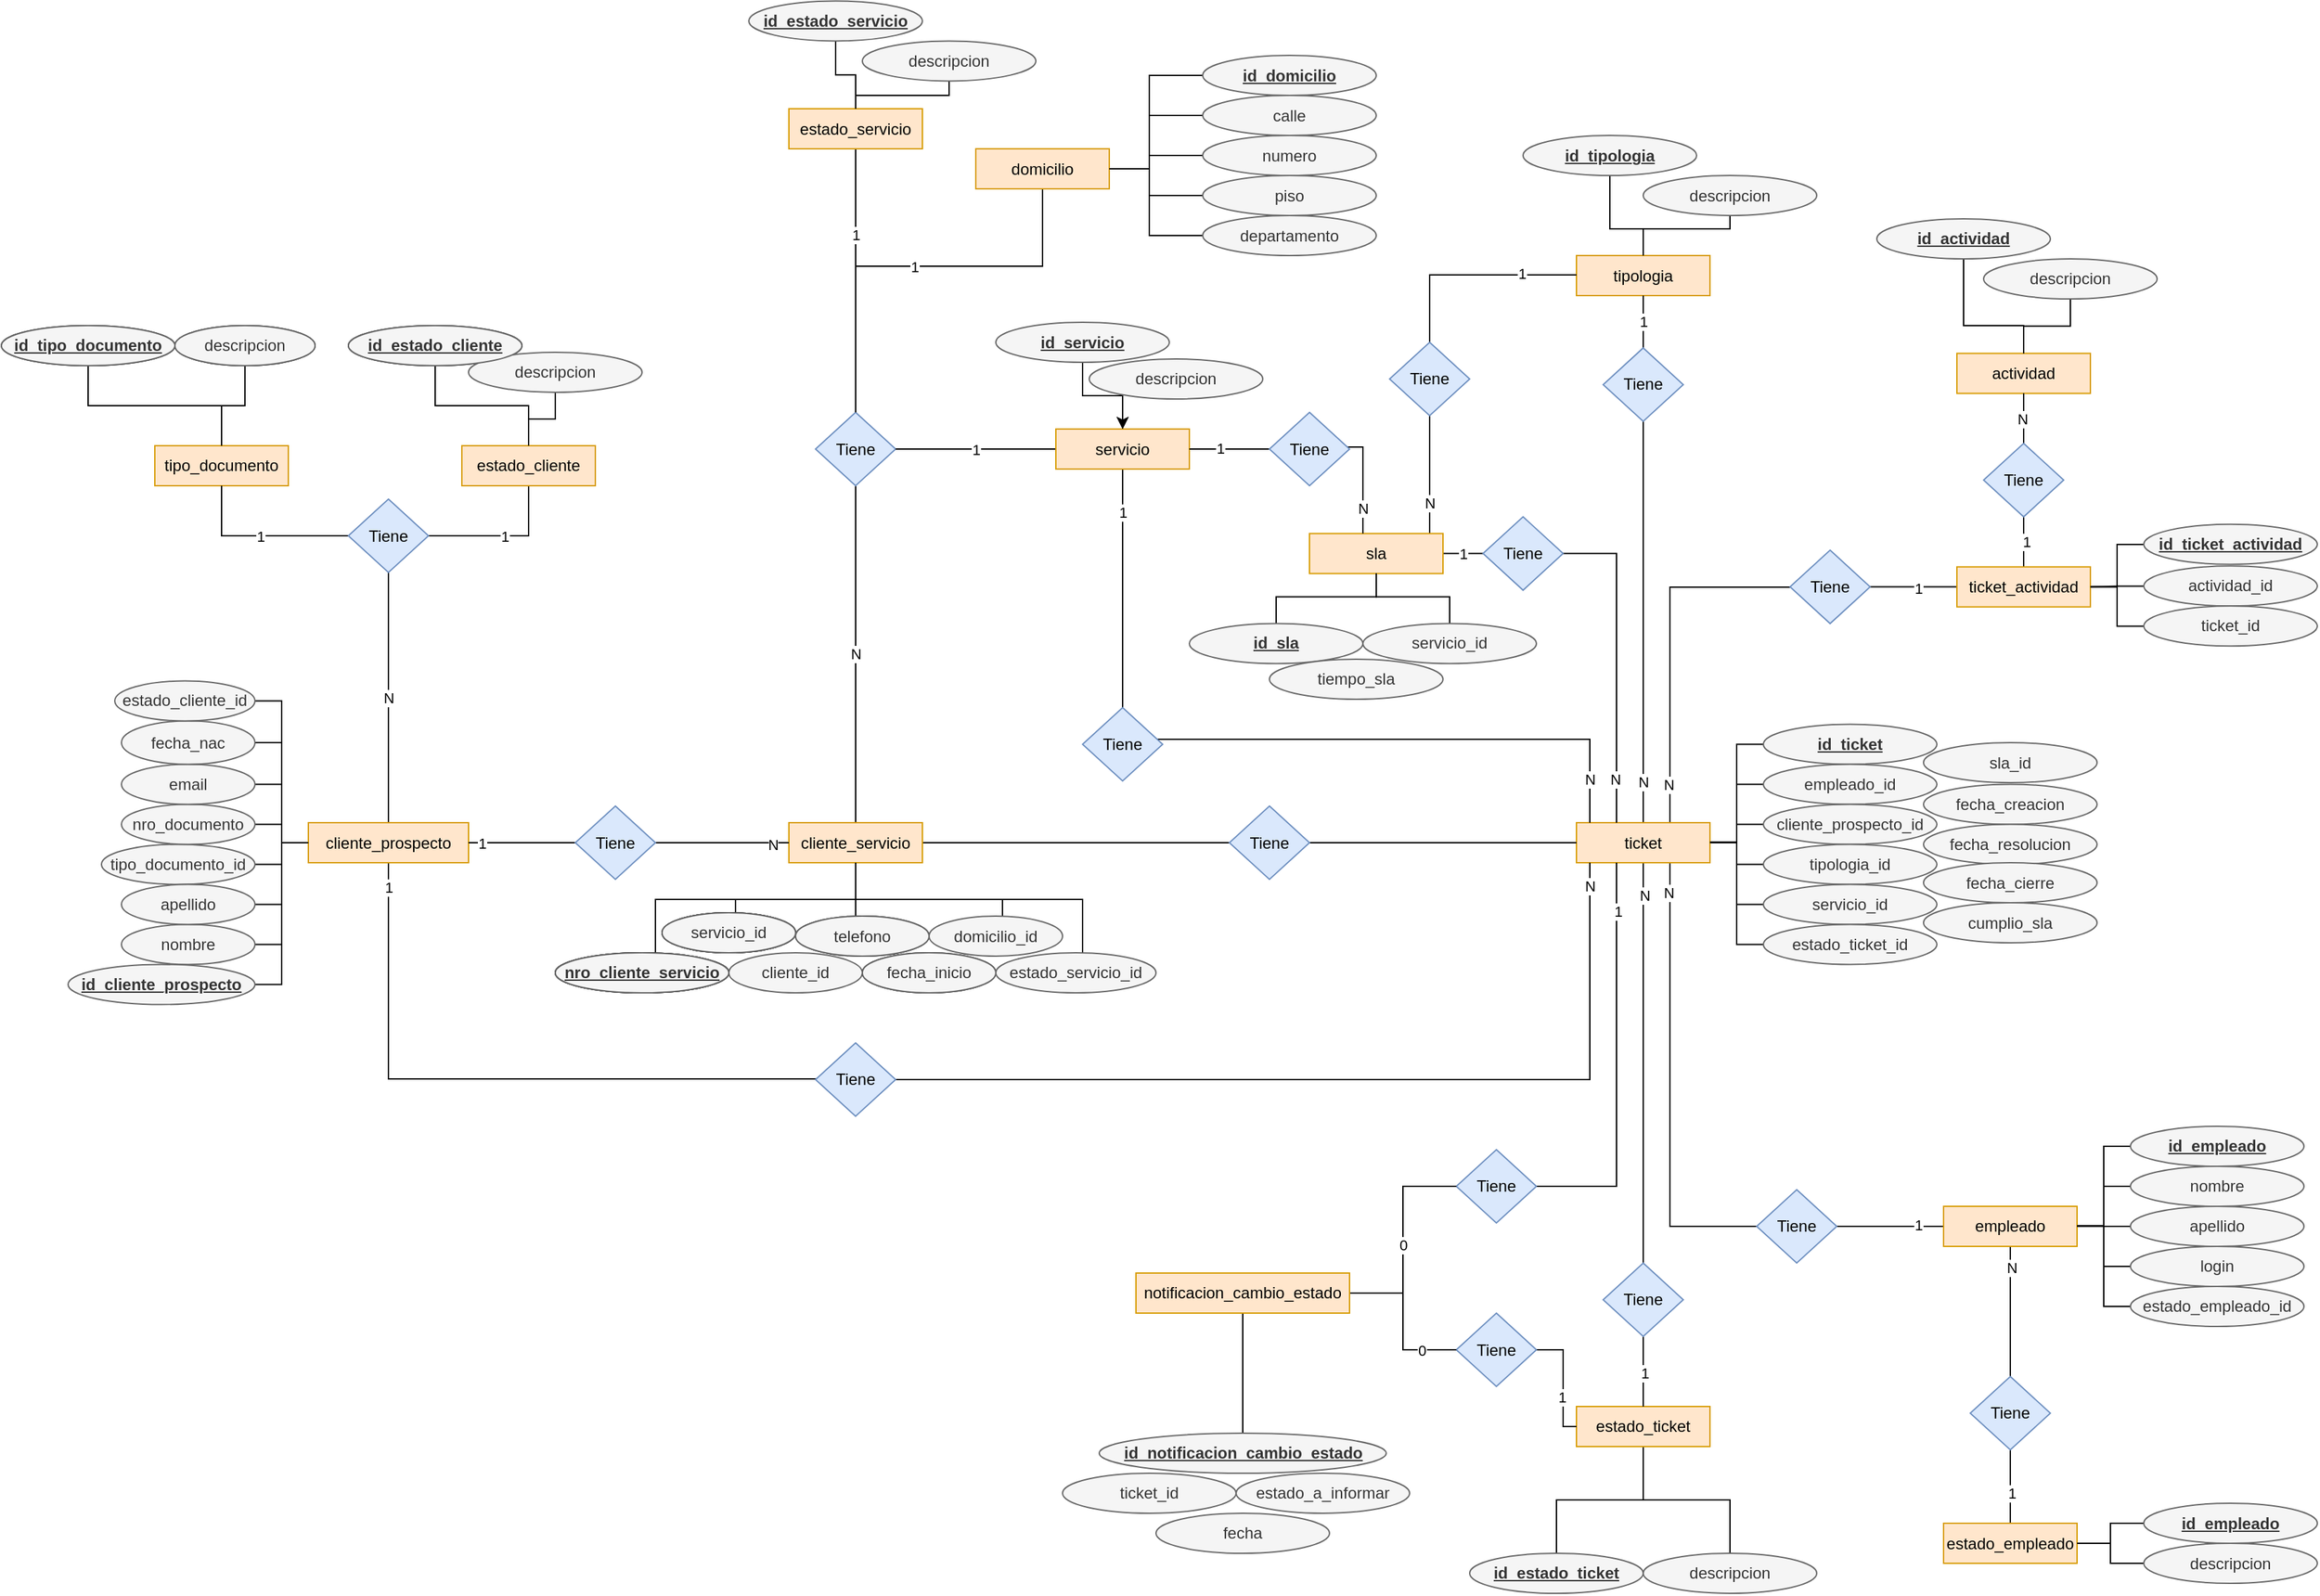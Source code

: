 <mxfile version="21.3.8" type="google" pages="2">
  <diagram id="R2lEEEUBdFMjLlhIrx00" name="DER">
    <mxGraphModel dx="2284" dy="1888" grid="1" gridSize="10" guides="1" tooltips="1" connect="1" arrows="1" fold="1" page="1" pageScale="1" pageWidth="850" pageHeight="1100" math="0" shadow="0" extFonts="Permanent Marker^https://fonts.googleapis.com/css?family=Permanent+Marker">
      <root>
        <mxCell id="0" />
        <mxCell id="1" parent="0" />
        <mxCell id="pCnE6U2NOYwoB0on5Eho-124" value="N" style="edgeStyle=orthogonalEdgeStyle;rounded=0;orthogonalLoop=1;jettySize=auto;html=1;endArrow=none;endFill=0;" parent="1" source="RJ326_LINyGfVYvAhx9K-3" target="pCnE6U2NOYwoB0on5Eho-11" edge="1">
          <mxGeometry relative="1" as="geometry" />
        </mxCell>
        <mxCell id="pCnE6U2NOYwoB0on5Eho-178" style="edgeStyle=orthogonalEdgeStyle;rounded=0;orthogonalLoop=1;jettySize=auto;html=1;endArrow=none;endFill=0;" parent="1" target="pCnE6U2NOYwoB0on5Eho-177" edge="1">
          <mxGeometry relative="1" as="geometry">
            <mxPoint x="-170.0" y="10" as="sourcePoint" />
            <Array as="points">
              <mxPoint x="-170.04" y="254.5" />
            </Array>
          </mxGeometry>
        </mxCell>
        <mxCell id="1FRz8VXe4mbk3EKjB_Ad-1" value="1" style="edgeLabel;html=1;align=center;verticalAlign=middle;resizable=0;points=[];" parent="pCnE6U2NOYwoB0on5Eho-178" connectable="0" vertex="1">
          <mxGeometry x="-0.639" relative="1" as="geometry">
            <mxPoint y="-1" as="offset" />
          </mxGeometry>
        </mxCell>
        <mxCell id="RJ326_LINyGfVYvAhx9K-3" value="cliente_prospecto" style="rounded=0;whiteSpace=wrap;html=1;fillColor=#ffe6cc;strokeColor=#d79b00;" parent="1" vertex="1">
          <mxGeometry x="-230" y="62.5" width="120" height="30" as="geometry" />
        </mxCell>
        <mxCell id="pCnE6U2NOYwoB0on5Eho-127" value="N" style="edgeStyle=orthogonalEdgeStyle;rounded=0;orthogonalLoop=1;jettySize=auto;html=1;endArrow=none;endFill=0;" parent="1" source="RJ326_LINyGfVYvAhx9K-14" target="pCnE6U2NOYwoB0on5Eho-52" edge="1">
          <mxGeometry relative="1" as="geometry" />
        </mxCell>
        <mxCell id="pCnE6U2NOYwoB0on5Eho-159" style="edgeStyle=orthogonalEdgeStyle;rounded=0;orthogonalLoop=1;jettySize=auto;html=1;endArrow=none;endFill=0;" parent="1" source="RJ326_LINyGfVYvAhx9K-14" target="pCnE6U2NOYwoB0on5Eho-110" edge="1">
          <mxGeometry relative="1" as="geometry" />
        </mxCell>
        <mxCell id="RJ326_LINyGfVYvAhx9K-14" value="cliente_servicio" style="rounded=0;whiteSpace=wrap;html=1;fillColor=#ffe6cc;strokeColor=#d79b00;" parent="1" vertex="1">
          <mxGeometry x="130" y="62.5" width="100" height="30" as="geometry" />
        </mxCell>
        <mxCell id="RJ326_LINyGfVYvAhx9K-139" style="edgeStyle=orthogonalEdgeStyle;rounded=0;orthogonalLoop=1;jettySize=auto;html=1;entryX=0;entryY=0.5;entryDx=0;entryDy=0;endArrow=none;endFill=0;" parent="1" source="RJ326_LINyGfVYvAhx9K-16" target="RJ326_LINyGfVYvAhx9K-3" edge="1">
          <mxGeometry relative="1" as="geometry" />
        </mxCell>
        <mxCell id="RJ326_LINyGfVYvAhx9K-16" value="id_cliente_prospecto" style="ellipse;whiteSpace=wrap;html=1;fontStyle=5;fillColor=#f5f5f5;fontColor=#333333;strokeColor=#666666;" parent="1" vertex="1">
          <mxGeometry x="-410" y="168.75" width="140" height="30" as="geometry" />
        </mxCell>
        <mxCell id="RJ326_LINyGfVYvAhx9K-132" style="edgeStyle=orthogonalEdgeStyle;rounded=0;orthogonalLoop=1;jettySize=auto;html=1;entryX=0;entryY=0.5;entryDx=0;entryDy=0;endArrow=none;endFill=0;" parent="1" source="RJ326_LINyGfVYvAhx9K-18" target="RJ326_LINyGfVYvAhx9K-3" edge="1">
          <mxGeometry relative="1" as="geometry" />
        </mxCell>
        <mxCell id="RJ326_LINyGfVYvAhx9K-18" value="nombre" style="ellipse;whiteSpace=wrap;html=1;fillColor=#f5f5f5;fontColor=#333333;strokeColor=#666666;" parent="1" vertex="1">
          <mxGeometry x="-370" y="138.75" width="100" height="30" as="geometry" />
        </mxCell>
        <mxCell id="RJ326_LINyGfVYvAhx9K-134" style="edgeStyle=orthogonalEdgeStyle;rounded=0;orthogonalLoop=1;jettySize=auto;html=1;entryX=0;entryY=0.5;entryDx=0;entryDy=0;endArrow=none;endFill=0;" parent="1" source="RJ326_LINyGfVYvAhx9K-20" target="RJ326_LINyGfVYvAhx9K-3" edge="1">
          <mxGeometry relative="1" as="geometry" />
        </mxCell>
        <mxCell id="RJ326_LINyGfVYvAhx9K-20" value="tipo_documento_id" style="ellipse;whiteSpace=wrap;html=1;fillColor=#f5f5f5;fontColor=#333333;strokeColor=#666666;" parent="1" vertex="1">
          <mxGeometry x="-385" y="78.75" width="115" height="30" as="geometry" />
        </mxCell>
        <mxCell id="RJ326_LINyGfVYvAhx9K-135" style="edgeStyle=orthogonalEdgeStyle;rounded=0;orthogonalLoop=1;jettySize=auto;html=1;entryX=0;entryY=0.5;entryDx=0;entryDy=0;endArrow=none;endFill=0;" parent="1" source="RJ326_LINyGfVYvAhx9K-22" target="RJ326_LINyGfVYvAhx9K-3" edge="1">
          <mxGeometry relative="1" as="geometry" />
        </mxCell>
        <mxCell id="RJ326_LINyGfVYvAhx9K-22" value="nro_documento" style="ellipse;whiteSpace=wrap;html=1;fillColor=#f5f5f5;fontColor=#333333;strokeColor=#666666;" parent="1" vertex="1">
          <mxGeometry x="-370" y="48.75" width="100" height="30" as="geometry" />
        </mxCell>
        <mxCell id="RJ326_LINyGfVYvAhx9K-136" style="edgeStyle=orthogonalEdgeStyle;rounded=0;orthogonalLoop=1;jettySize=auto;html=1;entryX=0;entryY=0.5;entryDx=0;entryDy=0;endArrow=none;endFill=0;" parent="1" source="RJ326_LINyGfVYvAhx9K-24" target="RJ326_LINyGfVYvAhx9K-3" edge="1">
          <mxGeometry relative="1" as="geometry" />
        </mxCell>
        <mxCell id="RJ326_LINyGfVYvAhx9K-24" value="email" style="ellipse;whiteSpace=wrap;html=1;fillColor=#f5f5f5;fontColor=#333333;strokeColor=#666666;" parent="1" vertex="1">
          <mxGeometry x="-370" y="18.75" width="100" height="30" as="geometry" />
        </mxCell>
        <mxCell id="RJ326_LINyGfVYvAhx9K-137" style="edgeStyle=orthogonalEdgeStyle;rounded=0;orthogonalLoop=1;jettySize=auto;html=1;entryX=0;entryY=0.5;entryDx=0;entryDy=0;endArrow=none;endFill=0;" parent="1" source="RJ326_LINyGfVYvAhx9K-26" target="RJ326_LINyGfVYvAhx9K-3" edge="1">
          <mxGeometry relative="1" as="geometry" />
        </mxCell>
        <mxCell id="RJ326_LINyGfVYvAhx9K-26" value="fecha_nac" style="ellipse;whiteSpace=wrap;html=1;fillColor=#f5f5f5;fontColor=#333333;strokeColor=#666666;" parent="1" vertex="1">
          <mxGeometry x="-370" y="-13.75" width="100" height="32.5" as="geometry" />
        </mxCell>
        <mxCell id="RJ326_LINyGfVYvAhx9K-138" style="edgeStyle=orthogonalEdgeStyle;rounded=0;orthogonalLoop=1;jettySize=auto;html=1;entryX=0;entryY=0.5;entryDx=0;entryDy=0;endArrow=none;endFill=0;" parent="1" source="RJ326_LINyGfVYvAhx9K-28" target="RJ326_LINyGfVYvAhx9K-3" edge="1">
          <mxGeometry relative="1" as="geometry" />
        </mxCell>
        <mxCell id="RJ326_LINyGfVYvAhx9K-28" value="estado_cliente_id" style="ellipse;whiteSpace=wrap;html=1;fillColor=#f5f5f5;fontColor=#333333;strokeColor=#666666;" parent="1" vertex="1">
          <mxGeometry x="-375" y="-43.75" width="105" height="30" as="geometry" />
        </mxCell>
        <mxCell id="RJ326_LINyGfVYvAhx9K-133" style="edgeStyle=orthogonalEdgeStyle;rounded=0;orthogonalLoop=1;jettySize=auto;html=1;entryX=0;entryY=0.5;entryDx=0;entryDy=0;endArrow=none;endFill=0;" parent="1" source="RJ326_LINyGfVYvAhx9K-30" target="RJ326_LINyGfVYvAhx9K-3" edge="1">
          <mxGeometry relative="1" as="geometry" />
        </mxCell>
        <mxCell id="RJ326_LINyGfVYvAhx9K-30" value="apellido" style="ellipse;whiteSpace=wrap;html=1;fillColor=#f5f5f5;fontColor=#333333;strokeColor=#666666;" parent="1" vertex="1">
          <mxGeometry x="-370" y="108.75" width="100" height="30" as="geometry" />
        </mxCell>
        <mxCell id="RJ326_LINyGfVYvAhx9K-109" value="" style="endArrow=none;html=1;rounded=0;exitX=1;exitY=0.5;exitDx=0;exitDy=0;" parent="1" source="RJ326_LINyGfVYvAhx9K-3" target="pCnE6U2NOYwoB0on5Eho-27" edge="1">
          <mxGeometry width="50" height="50" relative="1" as="geometry">
            <mxPoint x="90" y="157.5" as="sourcePoint" />
            <mxPoint x="-40.0" y="77.5" as="targetPoint" />
          </mxGeometry>
        </mxCell>
        <mxCell id="RJ326_LINyGfVYvAhx9K-110" value="1" style="edgeLabel;html=1;align=center;verticalAlign=middle;resizable=0;points=[];" parent="RJ326_LINyGfVYvAhx9K-109" connectable="0" vertex="1">
          <mxGeometry x="-0.758" relative="1" as="geometry">
            <mxPoint as="offset" />
          </mxGeometry>
        </mxCell>
        <mxCell id="RJ326_LINyGfVYvAhx9K-111" style="edgeStyle=orthogonalEdgeStyle;rounded=0;orthogonalLoop=1;jettySize=auto;html=1;exitX=0.5;exitY=1;exitDx=0;exitDy=0;" parent="1" source="RJ326_LINyGfVYvAhx9K-14" target="RJ326_LINyGfVYvAhx9K-14" edge="1">
          <mxGeometry relative="1" as="geometry" />
        </mxCell>
        <mxCell id="pCnE6U2NOYwoB0on5Eho-3" value="tipo_documento" style="rounded=0;whiteSpace=wrap;html=1;fillColor=#ffe6cc;strokeColor=#d79b00;labelBorderColor=none;" parent="1" vertex="1">
          <mxGeometry x="-345" y="-220" width="100" height="30" as="geometry" />
        </mxCell>
        <mxCell id="pCnE6U2NOYwoB0on5Eho-22" style="edgeStyle=orthogonalEdgeStyle;rounded=0;orthogonalLoop=1;jettySize=auto;html=1;endArrow=none;endFill=0;" parent="1" source="pCnE6U2NOYwoB0on5Eho-5" target="pCnE6U2NOYwoB0on5Eho-3" edge="1">
          <mxGeometry relative="1" as="geometry" />
        </mxCell>
        <mxCell id="pCnE6U2NOYwoB0on5Eho-5" value="descripcion" style="ellipse;whiteSpace=wrap;html=1;" parent="1" vertex="1">
          <mxGeometry x="-329.97" y="-310" width="105" height="30" as="geometry" />
        </mxCell>
        <mxCell id="pCnE6U2NOYwoB0on5Eho-21" style="edgeStyle=orthogonalEdgeStyle;rounded=0;orthogonalLoop=1;jettySize=auto;html=1;endArrow=none;endFill=0;" parent="1" source="pCnE6U2NOYwoB0on5Eho-6" target="pCnE6U2NOYwoB0on5Eho-3" edge="1">
          <mxGeometry relative="1" as="geometry" />
        </mxCell>
        <mxCell id="pCnE6U2NOYwoB0on5Eho-6" value="id_tipo_documento" style="ellipse;whiteSpace=wrap;html=1;fontStyle=5" parent="1" vertex="1">
          <mxGeometry x="-459.97" y="-310" width="130" height="30" as="geometry" />
        </mxCell>
        <mxCell id="pCnE6U2NOYwoB0on5Eho-125" value="1" style="edgeStyle=orthogonalEdgeStyle;rounded=0;orthogonalLoop=1;jettySize=auto;html=1;endArrow=none;endFill=0;" parent="1" source="pCnE6U2NOYwoB0on5Eho-11" target="pCnE6U2NOYwoB0on5Eho-3" edge="1">
          <mxGeometry relative="1" as="geometry" />
        </mxCell>
        <mxCell id="pCnE6U2NOYwoB0on5Eho-126" value="1" style="edgeStyle=orthogonalEdgeStyle;rounded=0;orthogonalLoop=1;jettySize=auto;html=1;endArrow=none;endFill=0;" parent="1" source="pCnE6U2NOYwoB0on5Eho-11" target="pCnE6U2NOYwoB0on5Eho-13" edge="1">
          <mxGeometry relative="1" as="geometry" />
        </mxCell>
        <mxCell id="pCnE6U2NOYwoB0on5Eho-11" value="Tiene" style="rhombus;whiteSpace=wrap;html=1;fillColor=#dae8fc;strokeColor=#6c8ebf;" parent="1" vertex="1">
          <mxGeometry x="-200" y="-180" width="60" height="55" as="geometry" />
        </mxCell>
        <mxCell id="pCnE6U2NOYwoB0on5Eho-13" value="estado_cliente" style="rounded=0;whiteSpace=wrap;html=1;fillColor=#ffe6cc;strokeColor=#d79b00;" parent="1" vertex="1">
          <mxGeometry x="-115" y="-220" width="100" height="30" as="geometry" />
        </mxCell>
        <mxCell id="pCnE6U2NOYwoB0on5Eho-17" style="edgeStyle=orthogonalEdgeStyle;rounded=0;orthogonalLoop=1;jettySize=auto;html=1;entryX=0.5;entryY=0;entryDx=0;entryDy=0;endArrow=none;endFill=0;" parent="1" source="pCnE6U2NOYwoB0on5Eho-14" target="pCnE6U2NOYwoB0on5Eho-13" edge="1">
          <mxGeometry relative="1" as="geometry" />
        </mxCell>
        <mxCell id="pCnE6U2NOYwoB0on5Eho-14" value="id_estado_cliente" style="ellipse;whiteSpace=wrap;html=1;fontStyle=5" parent="1" vertex="1">
          <mxGeometry x="-200" y="-310" width="130" height="30" as="geometry" />
        </mxCell>
        <mxCell id="pCnE6U2NOYwoB0on5Eho-23" value="" style="edgeStyle=orthogonalEdgeStyle;rounded=0;orthogonalLoop=1;jettySize=auto;html=1;endArrow=none;endFill=0;" parent="1" source="pCnE6U2NOYwoB0on5Eho-16" target="pCnE6U2NOYwoB0on5Eho-13" edge="1">
          <mxGeometry relative="1" as="geometry" />
        </mxCell>
        <mxCell id="pCnE6U2NOYwoB0on5Eho-16" value="descripcion" style="ellipse;whiteSpace=wrap;html=1;fontStyle=0;fillColor=#f5f5f5;fontColor=#333333;strokeColor=#666666;" parent="1" vertex="1">
          <mxGeometry x="-110" y="-290" width="130" height="30" as="geometry" />
        </mxCell>
        <mxCell id="pCnE6U2NOYwoB0on5Eho-24" value="id_tipo_documento" style="ellipse;whiteSpace=wrap;html=1;fontStyle=5;fillColor=#f5f5f5;fontColor=#333333;strokeColor=#666666;" parent="1" vertex="1">
          <mxGeometry x="-459.97" y="-310" width="130" height="30" as="geometry" />
        </mxCell>
        <mxCell id="pCnE6U2NOYwoB0on5Eho-25" value="descripcion" style="ellipse;whiteSpace=wrap;html=1;fillColor=#f5f5f5;fontColor=#333333;strokeColor=#666666;" parent="1" vertex="1">
          <mxGeometry x="-329.97" y="-310" width="105" height="30" as="geometry" />
        </mxCell>
        <mxCell id="pCnE6U2NOYwoB0on5Eho-26" value="id_estado_cliente" style="ellipse;whiteSpace=wrap;html=1;fontStyle=5;fillColor=#f5f5f5;fontColor=#333333;strokeColor=#666666;" parent="1" vertex="1">
          <mxGeometry x="-200" y="-310" width="130" height="30" as="geometry" />
        </mxCell>
        <mxCell id="pCnE6U2NOYwoB0on5Eho-179" style="edgeStyle=orthogonalEdgeStyle;rounded=0;orthogonalLoop=1;jettySize=auto;html=1;endArrow=none;endFill=0;" parent="1" source="pCnE6U2NOYwoB0on5Eho-27" target="RJ326_LINyGfVYvAhx9K-14" edge="1">
          <mxGeometry relative="1" as="geometry" />
        </mxCell>
        <mxCell id="1FRz8VXe4mbk3EKjB_Ad-4" value="N" style="edgeLabel;html=1;align=center;verticalAlign=middle;resizable=0;points=[];" parent="pCnE6U2NOYwoB0on5Eho-179" connectable="0" vertex="1">
          <mxGeometry x="0.762" y="-1" relative="1" as="geometry">
            <mxPoint as="offset" />
          </mxGeometry>
        </mxCell>
        <mxCell id="pCnE6U2NOYwoB0on5Eho-27" value="Tiene" style="rhombus;whiteSpace=wrap;html=1;fillColor=#dae8fc;strokeColor=#6c8ebf;" parent="1" vertex="1">
          <mxGeometry x="-30" y="50" width="60" height="55" as="geometry" />
        </mxCell>
        <mxCell id="pCnE6U2NOYwoB0on5Eho-41" style="edgeStyle=orthogonalEdgeStyle;rounded=0;orthogonalLoop=1;jettySize=auto;html=1;endArrow=none;endFill=0;" parent="1" source="pCnE6U2NOYwoB0on5Eho-28" target="RJ326_LINyGfVYvAhx9K-14" edge="1">
          <mxGeometry relative="1" as="geometry">
            <Array as="points">
              <mxPoint x="30" y="120" />
              <mxPoint x="180" y="120" />
            </Array>
          </mxGeometry>
        </mxCell>
        <mxCell id="pCnE6U2NOYwoB0on5Eho-28" value="nro_cliente_servicio" style="ellipse;whiteSpace=wrap;html=1;fontStyle=5" parent="1" vertex="1">
          <mxGeometry x="-45" y="160" width="130" height="30" as="geometry" />
        </mxCell>
        <mxCell id="pCnE6U2NOYwoB0on5Eho-29" value="cliente_id" style="ellipse;whiteSpace=wrap;html=1;fillColor=#f5f5f5;fontColor=#333333;strokeColor=#666666;" parent="1" vertex="1">
          <mxGeometry x="85" y="160" width="100" height="30" as="geometry" />
        </mxCell>
        <mxCell id="pCnE6U2NOYwoB0on5Eho-42" style="edgeStyle=orthogonalEdgeStyle;rounded=0;orthogonalLoop=1;jettySize=auto;html=1;endArrow=none;endFill=0;" parent="1" source="pCnE6U2NOYwoB0on5Eho-30" target="RJ326_LINyGfVYvAhx9K-14" edge="1">
          <mxGeometry relative="1" as="geometry">
            <Array as="points">
              <mxPoint x="90" y="120" />
              <mxPoint x="180" y="120" />
            </Array>
          </mxGeometry>
        </mxCell>
        <mxCell id="pCnE6U2NOYwoB0on5Eho-30" value="servicio_id" style="ellipse;whiteSpace=wrap;html=1;" parent="1" vertex="1">
          <mxGeometry x="35" y="130" width="100" height="30" as="geometry" />
        </mxCell>
        <mxCell id="pCnE6U2NOYwoB0on5Eho-31" value="telefono" style="ellipse;whiteSpace=wrap;html=1;" parent="1" vertex="1">
          <mxGeometry x="135" y="132.5" width="100" height="30" as="geometry" />
        </mxCell>
        <mxCell id="pCnE6U2NOYwoB0on5Eho-44" style="edgeStyle=orthogonalEdgeStyle;rounded=0;orthogonalLoop=1;jettySize=auto;html=1;endArrow=none;endFill=0;" parent="1" source="pCnE6U2NOYwoB0on5Eho-32" target="RJ326_LINyGfVYvAhx9K-14" edge="1">
          <mxGeometry relative="1" as="geometry">
            <Array as="points">
              <mxPoint x="290" y="120" />
              <mxPoint x="180" y="120" />
            </Array>
          </mxGeometry>
        </mxCell>
        <mxCell id="pCnE6U2NOYwoB0on5Eho-32" value="domicilio_id" style="ellipse;whiteSpace=wrap;html=1;fillColor=#f5f5f5;fontColor=#333333;strokeColor=#666666;" parent="1" vertex="1">
          <mxGeometry x="235" y="132.5" width="100" height="30" as="geometry" />
        </mxCell>
        <mxCell id="pCnE6U2NOYwoB0on5Eho-33" value="fecha_inicio" style="ellipse;whiteSpace=wrap;html=1;" parent="1" vertex="1">
          <mxGeometry x="185" y="160" width="100" height="30" as="geometry" />
        </mxCell>
        <mxCell id="pCnE6U2NOYwoB0on5Eho-45" style="edgeStyle=orthogonalEdgeStyle;rounded=0;orthogonalLoop=1;jettySize=auto;html=1;endArrow=none;endFill=0;" parent="1" source="pCnE6U2NOYwoB0on5Eho-34" target="RJ326_LINyGfVYvAhx9K-14" edge="1">
          <mxGeometry relative="1" as="geometry">
            <Array as="points">
              <mxPoint x="350" y="120" />
              <mxPoint x="180" y="120" />
            </Array>
          </mxGeometry>
        </mxCell>
        <mxCell id="pCnE6U2NOYwoB0on5Eho-34" value="estado_servicio_id" style="ellipse;whiteSpace=wrap;html=1;fillColor=#f5f5f5;fontColor=#333333;strokeColor=#666666;" parent="1" vertex="1">
          <mxGeometry x="285" y="160" width="120" height="30" as="geometry" />
        </mxCell>
        <mxCell id="pCnE6U2NOYwoB0on5Eho-52" value="Tiene" style="rhombus;whiteSpace=wrap;html=1;fillColor=#dae8fc;strokeColor=#6c8ebf;" parent="1" vertex="1">
          <mxGeometry x="149.96" y="-245" width="60" height="55" as="geometry" />
        </mxCell>
        <mxCell id="pCnE6U2NOYwoB0on5Eho-61" value="1" style="edgeStyle=orthogonalEdgeStyle;rounded=0;orthogonalLoop=1;jettySize=auto;html=1;endArrow=none;endFill=0;" parent="1" target="pCnE6U2NOYwoB0on5Eho-52" edge="1">
          <mxGeometry x="-0.223" relative="1" as="geometry">
            <mxPoint x="180" y="-422.5" as="sourcePoint" />
            <Array as="points">
              <mxPoint x="180" y="-442.5" />
            </Array>
            <mxPoint as="offset" />
          </mxGeometry>
        </mxCell>
        <mxCell id="pCnE6U2NOYwoB0on5Eho-59" value="estado_servicio" style="rounded=0;whiteSpace=wrap;html=1;fillColor=#ffe6cc;strokeColor=#d79b00;" parent="1" vertex="1">
          <mxGeometry x="130" y="-472.5" width="100" height="30" as="geometry" />
        </mxCell>
        <mxCell id="pCnE6U2NOYwoB0on5Eho-83" style="edgeStyle=orthogonalEdgeStyle;rounded=0;orthogonalLoop=1;jettySize=auto;html=1;endArrow=none;endFill=0;" parent="1" source="pCnE6U2NOYwoB0on5Eho-62" target="pCnE6U2NOYwoB0on5Eho-59" edge="1">
          <mxGeometry relative="1" as="geometry" />
        </mxCell>
        <mxCell id="pCnE6U2NOYwoB0on5Eho-62" value="id_estado_servicio" style="ellipse;whiteSpace=wrap;html=1;fontStyle=5;fillColor=#f5f5f5;fontColor=#333333;strokeColor=#666666;" parent="1" vertex="1">
          <mxGeometry x="100" y="-553.3" width="130" height="30" as="geometry" />
        </mxCell>
        <mxCell id="pCnE6U2NOYwoB0on5Eho-85" style="edgeStyle=orthogonalEdgeStyle;rounded=0;orthogonalLoop=1;jettySize=auto;html=1;endArrow=none;endFill=0;" parent="1" source="pCnE6U2NOYwoB0on5Eho-63" target="pCnE6U2NOYwoB0on5Eho-59" edge="1">
          <mxGeometry relative="1" as="geometry">
            <Array as="points">
              <mxPoint x="250" y="-482.5" />
              <mxPoint x="180" y="-482.5" />
            </Array>
          </mxGeometry>
        </mxCell>
        <mxCell id="pCnE6U2NOYwoB0on5Eho-63" value="descripcion" style="ellipse;whiteSpace=wrap;html=1;fontStyle=0;fillColor=#f5f5f5;fontColor=#333333;strokeColor=#666666;" parent="1" vertex="1">
          <mxGeometry x="185" y="-523.3" width="130" height="30" as="geometry" />
        </mxCell>
        <mxCell id="pCnE6U2NOYwoB0on5Eho-86" value="1" style="edgeStyle=orthogonalEdgeStyle;rounded=0;orthogonalLoop=1;jettySize=auto;html=1;endArrow=none;endFill=0;" parent="1" source="pCnE6U2NOYwoB0on5Eho-69" target="pCnE6U2NOYwoB0on5Eho-52" edge="1">
          <mxGeometry relative="1" as="geometry">
            <Array as="points">
              <mxPoint x="320" y="-354.5" />
            </Array>
          </mxGeometry>
        </mxCell>
        <mxCell id="pCnE6U2NOYwoB0on5Eho-69" value="domicilio" style="rounded=0;whiteSpace=wrap;html=1;fillColor=#ffe6cc;strokeColor=#d79b00;" parent="1" vertex="1">
          <mxGeometry x="270" y="-442.5" width="100" height="30" as="geometry" />
        </mxCell>
        <mxCell id="pCnE6U2NOYwoB0on5Eho-76" style="edgeStyle=orthogonalEdgeStyle;rounded=0;orthogonalLoop=1;jettySize=auto;html=1;endArrow=none;endFill=0;" parent="1" source="pCnE6U2NOYwoB0on5Eho-72" target="pCnE6U2NOYwoB0on5Eho-69" edge="1">
          <mxGeometry relative="1" as="geometry">
            <Array as="points">
              <mxPoint x="400" y="-497.5" />
              <mxPoint x="400" y="-427.5" />
            </Array>
          </mxGeometry>
        </mxCell>
        <mxCell id="pCnE6U2NOYwoB0on5Eho-72" value="id_domicilio" style="ellipse;whiteSpace=wrap;html=1;fontStyle=5;fillColor=#f5f5f5;fontColor=#333333;strokeColor=#666666;" parent="1" vertex="1">
          <mxGeometry x="440" y="-512.5" width="130" height="30" as="geometry" />
        </mxCell>
        <mxCell id="pCnE6U2NOYwoB0on5Eho-77" style="edgeStyle=orthogonalEdgeStyle;rounded=0;orthogonalLoop=1;jettySize=auto;html=1;endArrow=none;endFill=0;" parent="1" source="pCnE6U2NOYwoB0on5Eho-73" target="pCnE6U2NOYwoB0on5Eho-69" edge="1">
          <mxGeometry relative="1" as="geometry">
            <Array as="points">
              <mxPoint x="400" y="-467.5" />
              <mxPoint x="400" y="-427.5" />
            </Array>
          </mxGeometry>
        </mxCell>
        <mxCell id="pCnE6U2NOYwoB0on5Eho-73" value="calle" style="ellipse;whiteSpace=wrap;html=1;fontStyle=0;fillColor=#f5f5f5;fontColor=#333333;strokeColor=#666666;" parent="1" vertex="1">
          <mxGeometry x="440" y="-482.5" width="130" height="30" as="geometry" />
        </mxCell>
        <mxCell id="pCnE6U2NOYwoB0on5Eho-78" style="edgeStyle=orthogonalEdgeStyle;rounded=0;orthogonalLoop=1;jettySize=auto;html=1;endArrow=none;endFill=0;" parent="1" source="pCnE6U2NOYwoB0on5Eho-74" target="pCnE6U2NOYwoB0on5Eho-69" edge="1">
          <mxGeometry relative="1" as="geometry">
            <Array as="points">
              <mxPoint x="400" y="-437.5" />
              <mxPoint x="400" y="-427.5" />
            </Array>
          </mxGeometry>
        </mxCell>
        <mxCell id="pCnE6U2NOYwoB0on5Eho-74" value="numero" style="ellipse;whiteSpace=wrap;html=1;fontStyle=0;fillColor=#f5f5f5;fontColor=#333333;strokeColor=#666666;" parent="1" vertex="1">
          <mxGeometry x="440" y="-452.5" width="130" height="30" as="geometry" />
        </mxCell>
        <mxCell id="pCnE6U2NOYwoB0on5Eho-79" style="edgeStyle=orthogonalEdgeStyle;rounded=0;orthogonalLoop=1;jettySize=auto;html=1;endArrow=none;endFill=0;" parent="1" source="pCnE6U2NOYwoB0on5Eho-75" target="pCnE6U2NOYwoB0on5Eho-69" edge="1">
          <mxGeometry relative="1" as="geometry">
            <Array as="points">
              <mxPoint x="400" y="-407.5" />
              <mxPoint x="400" y="-427.5" />
            </Array>
          </mxGeometry>
        </mxCell>
        <mxCell id="pCnE6U2NOYwoB0on5Eho-75" value="piso" style="ellipse;whiteSpace=wrap;html=1;fontStyle=0;fillColor=#f5f5f5;fontColor=#333333;strokeColor=#666666;" parent="1" vertex="1">
          <mxGeometry x="440" y="-422.5" width="130" height="30" as="geometry" />
        </mxCell>
        <mxCell id="pCnE6U2NOYwoB0on5Eho-81" style="edgeStyle=orthogonalEdgeStyle;rounded=0;orthogonalLoop=1;jettySize=auto;html=1;endArrow=none;endFill=0;" parent="1" source="pCnE6U2NOYwoB0on5Eho-80" target="pCnE6U2NOYwoB0on5Eho-69" edge="1">
          <mxGeometry relative="1" as="geometry">
            <Array as="points">
              <mxPoint x="400" y="-377.5" />
              <mxPoint x="400" y="-427.5" />
            </Array>
          </mxGeometry>
        </mxCell>
        <mxCell id="pCnE6U2NOYwoB0on5Eho-80" value="departamento" style="ellipse;whiteSpace=wrap;html=1;fontStyle=0;fillColor=#f5f5f5;fontColor=#333333;strokeColor=#666666;" parent="1" vertex="1">
          <mxGeometry x="440" y="-392.5" width="130" height="30" as="geometry" />
        </mxCell>
        <mxCell id="pCnE6U2NOYwoB0on5Eho-82" style="edgeStyle=orthogonalEdgeStyle;rounded=0;orthogonalLoop=1;jettySize=auto;html=1;exitX=0.5;exitY=1;exitDx=0;exitDy=0;" parent="1" source="pCnE6U2NOYwoB0on5Eho-63" target="pCnE6U2NOYwoB0on5Eho-63" edge="1">
          <mxGeometry relative="1" as="geometry" />
        </mxCell>
        <mxCell id="pCnE6U2NOYwoB0on5Eho-92" value="nro_cliente_servicio" style="ellipse;whiteSpace=wrap;html=1;fontStyle=5" parent="1" vertex="1">
          <mxGeometry x="-45" y="160" width="130" height="30" as="geometry" />
        </mxCell>
        <mxCell id="pCnE6U2NOYwoB0on5Eho-93" value="servicio_id" style="ellipse;whiteSpace=wrap;html=1;" parent="1" vertex="1">
          <mxGeometry x="35" y="130" width="100" height="30" as="geometry" />
        </mxCell>
        <mxCell id="pCnE6U2NOYwoB0on5Eho-94" value="nro_cliente_servicio" style="ellipse;whiteSpace=wrap;html=1;fontStyle=5;fillColor=#f5f5f5;fontColor=#333333;strokeColor=#666666;" parent="1" vertex="1">
          <mxGeometry x="-45" y="160" width="130" height="30" as="geometry" />
        </mxCell>
        <mxCell id="pCnE6U2NOYwoB0on5Eho-95" value="servicio_id" style="ellipse;whiteSpace=wrap;html=1;fillColor=#f5f5f5;fontColor=#333333;strokeColor=#666666;" parent="1" vertex="1">
          <mxGeometry x="35" y="130" width="100" height="30" as="geometry" />
        </mxCell>
        <mxCell id="cMFHP3JLVB7XUo1m9df7-23" style="edgeStyle=orthogonalEdgeStyle;rounded=0;orthogonalLoop=1;jettySize=auto;html=1;endArrow=none;endFill=0;" parent="1" source="pCnE6U2NOYwoB0on5Eho-96" target="RJ326_LINyGfVYvAhx9K-14" edge="1">
          <mxGeometry relative="1" as="geometry">
            <Array as="points">
              <mxPoint x="180" y="120" />
              <mxPoint x="180" y="120" />
            </Array>
          </mxGeometry>
        </mxCell>
        <mxCell id="pCnE6U2NOYwoB0on5Eho-96" value="telefono" style="ellipse;whiteSpace=wrap;html=1;fillColor=#f5f5f5;fontColor=#333333;strokeColor=#666666;" parent="1" vertex="1">
          <mxGeometry x="135" y="132.5" width="100" height="30" as="geometry" />
        </mxCell>
        <mxCell id="pCnE6U2NOYwoB0on5Eho-97" value="fecha_inicio" style="ellipse;whiteSpace=wrap;html=1;fillColor=#f5f5f5;fontColor=#333333;strokeColor=#666666;" parent="1" vertex="1">
          <mxGeometry x="185" y="160" width="100" height="30" as="geometry" />
        </mxCell>
        <mxCell id="pCnE6U2NOYwoB0on5Eho-108" value="1" style="edgeStyle=orthogonalEdgeStyle;rounded=0;orthogonalLoop=1;jettySize=auto;html=1;endArrow=none;endFill=0;" parent="1" source="pCnE6U2NOYwoB0on5Eho-103" target="pCnE6U2NOYwoB0on5Eho-52" edge="1">
          <mxGeometry x="0.01" relative="1" as="geometry">
            <mxPoint as="offset" />
          </mxGeometry>
        </mxCell>
        <mxCell id="pCnE6U2NOYwoB0on5Eho-175" style="edgeStyle=orthogonalEdgeStyle;rounded=0;orthogonalLoop=1;jettySize=auto;html=1;endArrow=none;endFill=0;" parent="1" source="pCnE6U2NOYwoB0on5Eho-103" target="pCnE6U2NOYwoB0on5Eho-174" edge="1">
          <mxGeometry relative="1" as="geometry" />
        </mxCell>
        <mxCell id="1FRz8VXe4mbk3EKjB_Ad-6" value="1" style="edgeLabel;html=1;align=center;verticalAlign=middle;resizable=0;points=[];" parent="pCnE6U2NOYwoB0on5Eho-175" connectable="0" vertex="1">
          <mxGeometry x="-0.639" relative="1" as="geometry">
            <mxPoint as="offset" />
          </mxGeometry>
        </mxCell>
        <mxCell id="pCnE6U2NOYwoB0on5Eho-103" value="servicio" style="rounded=0;whiteSpace=wrap;html=1;fillColor=#ffe6cc;strokeColor=#d79b00;" parent="1" vertex="1">
          <mxGeometry x="330" y="-232.5" width="100" height="30" as="geometry" />
        </mxCell>
        <mxCell id="pCnE6U2NOYwoB0on5Eho-104" style="edgeStyle=orthogonalEdgeStyle;rounded=0;orthogonalLoop=1;jettySize=auto;html=1;" parent="1" source="pCnE6U2NOYwoB0on5Eho-105" target="pCnE6U2NOYwoB0on5Eho-103" edge="1">
          <mxGeometry relative="1" as="geometry" />
        </mxCell>
        <mxCell id="pCnE6U2NOYwoB0on5Eho-105" value="id_servicio" style="ellipse;whiteSpace=wrap;html=1;fontStyle=5;fillColor=#f5f5f5;fontColor=#333333;strokeColor=#666666;" parent="1" vertex="1">
          <mxGeometry x="285" y="-312.5" width="130" height="30" as="geometry" />
        </mxCell>
        <mxCell id="pCnE6U2NOYwoB0on5Eho-106" style="edgeStyle=orthogonalEdgeStyle;rounded=0;orthogonalLoop=1;jettySize=auto;html=1;" parent="1" source="pCnE6U2NOYwoB0on5Eho-107" target="pCnE6U2NOYwoB0on5Eho-103" edge="1">
          <mxGeometry relative="1" as="geometry">
            <Array as="points">
              <mxPoint x="380" y="-245" />
              <mxPoint x="380" y="-245" />
            </Array>
          </mxGeometry>
        </mxCell>
        <mxCell id="pCnE6U2NOYwoB0on5Eho-107" value="descripcion" style="ellipse;whiteSpace=wrap;html=1;fontStyle=0;fillColor=#f5f5f5;fontColor=#333333;strokeColor=#666666;" parent="1" vertex="1">
          <mxGeometry x="355" y="-285" width="130" height="30" as="geometry" />
        </mxCell>
        <mxCell id="pCnE6U2NOYwoB0on5Eho-172" style="edgeStyle=orthogonalEdgeStyle;rounded=0;orthogonalLoop=1;jettySize=auto;html=1;endArrow=none;endFill=0;" parent="1" source="pCnE6U2NOYwoB0on5Eho-109" target="pCnE6U2NOYwoB0on5Eho-171" edge="1">
          <mxGeometry relative="1" as="geometry" />
        </mxCell>
        <mxCell id="gKyCZRwoDzQdV73S28Qi-6" value="N" style="edgeLabel;html=1;align=center;verticalAlign=middle;resizable=0;points=[];" parent="pCnE6U2NOYwoB0on5Eho-172" connectable="0" vertex="1">
          <mxGeometry x="-0.745" relative="1" as="geometry">
            <mxPoint y="8" as="offset" />
          </mxGeometry>
        </mxCell>
        <mxCell id="cMFHP3JLVB7XUo1m9df7-9" style="edgeStyle=orthogonalEdgeStyle;rounded=0;orthogonalLoop=1;jettySize=auto;html=1;endArrow=none;endFill=0;" parent="1" source="pCnE6U2NOYwoB0on5Eho-109" target="cMFHP3JLVB7XUo1m9df7-7" edge="1">
          <mxGeometry relative="1" as="geometry">
            <Array as="points">
              <mxPoint x="790" y="365" />
            </Array>
          </mxGeometry>
        </mxCell>
        <mxCell id="loyXJJVkqvQStfJ_jA1G-5" value="N" style="edgeLabel;html=1;align=center;verticalAlign=middle;resizable=0;points=[];" parent="cMFHP3JLVB7XUo1m9df7-9" connectable="0" vertex="1">
          <mxGeometry x="-0.867" y="-1" relative="1" as="geometry">
            <mxPoint as="offset" />
          </mxGeometry>
        </mxCell>
        <mxCell id="cMFHP3JLVB7XUo1m9df7-35" style="edgeStyle=orthogonalEdgeStyle;rounded=0;orthogonalLoop=1;jettySize=auto;html=1;endArrow=none;endFill=0;" parent="1" source="pCnE6U2NOYwoB0on5Eho-109" target="cMFHP3JLVB7XUo1m9df7-34" edge="1">
          <mxGeometry relative="1" as="geometry">
            <Array as="points">
              <mxPoint x="790" y="-114" />
            </Array>
          </mxGeometry>
        </mxCell>
        <mxCell id="MXQ0w1NsyH35s8vXpBUC-3" value="N" style="edgeLabel;html=1;align=center;verticalAlign=middle;resizable=0;points=[];" parent="cMFHP3JLVB7XUo1m9df7-35" connectable="0" vertex="1">
          <mxGeometry x="-0.781" y="1" relative="1" as="geometry">
            <mxPoint as="offset" />
          </mxGeometry>
        </mxCell>
        <mxCell id="cMFHP3JLVB7XUo1m9df7-67" style="edgeStyle=orthogonalEdgeStyle;rounded=0;orthogonalLoop=1;jettySize=auto;html=1;endArrow=none;endFill=0;" parent="1" source="pCnE6U2NOYwoB0on5Eho-109" target="cMFHP3JLVB7XUo1m9df7-66" edge="1">
          <mxGeometry relative="1" as="geometry">
            <mxPoint x="770" y="310" as="targetPoint" />
          </mxGeometry>
        </mxCell>
        <mxCell id="MXQ0w1NsyH35s8vXpBUC-7" value="N" style="edgeLabel;html=1;align=center;verticalAlign=middle;resizable=0;points=[];" parent="cMFHP3JLVB7XUo1m9df7-67" connectable="0" vertex="1">
          <mxGeometry x="-0.839" y="1" relative="1" as="geometry">
            <mxPoint as="offset" />
          </mxGeometry>
        </mxCell>
        <mxCell id="pCnE6U2NOYwoB0on5Eho-109" value="ticket" style="rounded=0;whiteSpace=wrap;html=1;fillColor=#ffe6cc;strokeColor=#d79b00;" parent="1" vertex="1">
          <mxGeometry x="720" y="62.5" width="100" height="30" as="geometry" />
        </mxCell>
        <mxCell id="pCnE6U2NOYwoB0on5Eho-160" style="edgeStyle=orthogonalEdgeStyle;rounded=0;orthogonalLoop=1;jettySize=auto;html=1;endArrow=none;endFill=0;" parent="1" source="pCnE6U2NOYwoB0on5Eho-110" target="pCnE6U2NOYwoB0on5Eho-109" edge="1">
          <mxGeometry relative="1" as="geometry" />
        </mxCell>
        <mxCell id="pCnE6U2NOYwoB0on5Eho-110" value="Tiene" style="rhombus;whiteSpace=wrap;html=1;fillColor=#dae8fc;strokeColor=#6c8ebf;" parent="1" vertex="1">
          <mxGeometry x="460" y="50" width="60" height="55" as="geometry" />
        </mxCell>
        <mxCell id="cMFHP3JLVB7XUo1m9df7-6" style="edgeStyle=orthogonalEdgeStyle;rounded=0;orthogonalLoop=1;jettySize=auto;html=1;endArrow=none;endFill=0;" parent="1" source="pCnE6U2NOYwoB0on5Eho-111" target="pCnE6U2NOYwoB0on5Eho-109" edge="1">
          <mxGeometry relative="1" as="geometry">
            <Array as="points">
              <mxPoint x="840" y="4" />
              <mxPoint x="840" y="77" />
            </Array>
          </mxGeometry>
        </mxCell>
        <mxCell id="pCnE6U2NOYwoB0on5Eho-111" value="id_ticket" style="ellipse;whiteSpace=wrap;html=1;fontStyle=5;fillColor=#f5f5f5;fontColor=#333333;strokeColor=#666666;" parent="1" vertex="1">
          <mxGeometry x="860" y="-11.25" width="130" height="30" as="geometry" />
        </mxCell>
        <mxCell id="cMFHP3JLVB7XUo1m9df7-5" style="edgeStyle=orthogonalEdgeStyle;rounded=0;orthogonalLoop=1;jettySize=auto;html=1;endArrow=none;endFill=0;" parent="1" source="pCnE6U2NOYwoB0on5Eho-113" target="pCnE6U2NOYwoB0on5Eho-109" edge="1">
          <mxGeometry relative="1" as="geometry">
            <Array as="points">
              <mxPoint x="840" y="34" />
              <mxPoint x="840" y="77" />
            </Array>
          </mxGeometry>
        </mxCell>
        <mxCell id="pCnE6U2NOYwoB0on5Eho-113" value="empleado_id" style="ellipse;whiteSpace=wrap;html=1;fontStyle=0;fillColor=#f5f5f5;fontColor=#333333;strokeColor=#666666;" parent="1" vertex="1">
          <mxGeometry x="860" y="18.75" width="130" height="30" as="geometry" />
        </mxCell>
        <mxCell id="cMFHP3JLVB7XUo1m9df7-4" style="edgeStyle=orthogonalEdgeStyle;rounded=0;orthogonalLoop=1;jettySize=auto;html=1;endArrow=none;endFill=0;" parent="1" source="pCnE6U2NOYwoB0on5Eho-115" target="pCnE6U2NOYwoB0on5Eho-109" edge="1">
          <mxGeometry relative="1" as="geometry" />
        </mxCell>
        <mxCell id="pCnE6U2NOYwoB0on5Eho-115" value="cliente_prospecto_id" style="ellipse;whiteSpace=wrap;html=1;fontStyle=0;fillColor=#f5f5f5;fontColor=#333333;strokeColor=#666666;" parent="1" vertex="1">
          <mxGeometry x="860" y="48.75" width="130" height="30" as="geometry" />
        </mxCell>
        <mxCell id="cMFHP3JLVB7XUo1m9df7-3" style="edgeStyle=orthogonalEdgeStyle;rounded=0;orthogonalLoop=1;jettySize=auto;html=1;endArrow=none;endFill=0;" parent="1" source="pCnE6U2NOYwoB0on5Eho-116" target="pCnE6U2NOYwoB0on5Eho-109" edge="1">
          <mxGeometry relative="1" as="geometry" />
        </mxCell>
        <mxCell id="pCnE6U2NOYwoB0on5Eho-116" value="tipologia_id" style="ellipse;whiteSpace=wrap;html=1;fontStyle=0;fillColor=#f5f5f5;fontColor=#333333;strokeColor=#666666;" parent="1" vertex="1">
          <mxGeometry x="860" y="78.75" width="130" height="30" as="geometry" />
        </mxCell>
        <mxCell id="cMFHP3JLVB7XUo1m9df7-2" style="edgeStyle=orthogonalEdgeStyle;rounded=0;orthogonalLoop=1;jettySize=auto;html=1;endArrow=none;endFill=0;" parent="1" source="pCnE6U2NOYwoB0on5Eho-117" target="pCnE6U2NOYwoB0on5Eho-109" edge="1">
          <mxGeometry relative="1" as="geometry">
            <Array as="points">
              <mxPoint x="840" y="124" />
              <mxPoint x="840" y="77" />
            </Array>
          </mxGeometry>
        </mxCell>
        <mxCell id="pCnE6U2NOYwoB0on5Eho-117" value="servicio_id" style="ellipse;whiteSpace=wrap;html=1;fontStyle=0;fillColor=#f5f5f5;fontColor=#333333;strokeColor=#666666;" parent="1" vertex="1">
          <mxGeometry x="860" y="108.75" width="130" height="30" as="geometry" />
        </mxCell>
        <mxCell id="cMFHP3JLVB7XUo1m9df7-1" style="edgeStyle=orthogonalEdgeStyle;rounded=0;orthogonalLoop=1;jettySize=auto;html=1;endArrow=none;endFill=0;" parent="1" source="pCnE6U2NOYwoB0on5Eho-118" target="pCnE6U2NOYwoB0on5Eho-109" edge="1">
          <mxGeometry relative="1" as="geometry">
            <Array as="points">
              <mxPoint x="840" y="154" />
              <mxPoint x="840" y="77" />
            </Array>
          </mxGeometry>
        </mxCell>
        <mxCell id="pCnE6U2NOYwoB0on5Eho-118" value="estado_ticket_id" style="ellipse;whiteSpace=wrap;html=1;fontStyle=0;fillColor=#f5f5f5;fontColor=#333333;strokeColor=#666666;" parent="1" vertex="1">
          <mxGeometry x="860" y="138.75" width="130" height="30" as="geometry" />
        </mxCell>
        <mxCell id="pCnE6U2NOYwoB0on5Eho-119" value="sla_id" style="ellipse;whiteSpace=wrap;html=1;fontStyle=0;fillColor=#f5f5f5;fontColor=#333333;strokeColor=#666666;" parent="1" vertex="1">
          <mxGeometry x="980" y="2.5" width="130" height="30" as="geometry" />
        </mxCell>
        <mxCell id="pCnE6U2NOYwoB0on5Eho-120" value="fecha_creacion" style="ellipse;whiteSpace=wrap;html=1;fontStyle=0;fillColor=#f5f5f5;fontColor=#333333;strokeColor=#666666;" parent="1" vertex="1">
          <mxGeometry x="980" y="33.75" width="130" height="30" as="geometry" />
        </mxCell>
        <mxCell id="pCnE6U2NOYwoB0on5Eho-121" value="fecha_resolucion" style="ellipse;whiteSpace=wrap;html=1;fontStyle=0;fillColor=#f5f5f5;fontColor=#333333;strokeColor=#666666;" parent="1" vertex="1">
          <mxGeometry x="980" y="63.75" width="130" height="30" as="geometry" />
        </mxCell>
        <mxCell id="pCnE6U2NOYwoB0on5Eho-122" value="fecha_cierre" style="ellipse;whiteSpace=wrap;html=1;fontStyle=0;fillColor=#f5f5f5;fontColor=#333333;strokeColor=#666666;" parent="1" vertex="1">
          <mxGeometry x="980" y="92.5" width="130" height="30" as="geometry" />
        </mxCell>
        <mxCell id="pCnE6U2NOYwoB0on5Eho-123" value="cumplio_sla" style="ellipse;whiteSpace=wrap;html=1;fontStyle=0;fillColor=#f5f5f5;fontColor=#333333;strokeColor=#666666;" parent="1" vertex="1">
          <mxGeometry x="980" y="122.5" width="130" height="30" as="geometry" />
        </mxCell>
        <mxCell id="pCnE6U2NOYwoB0on5Eho-161" value="tipologia" style="rounded=0;whiteSpace=wrap;html=1;fillColor=#ffe6cc;strokeColor=#d79b00;" parent="1" vertex="1">
          <mxGeometry x="720" y="-362.5" width="100" height="30" as="geometry" />
        </mxCell>
        <mxCell id="pCnE6U2NOYwoB0on5Eho-169" style="edgeStyle=orthogonalEdgeStyle;rounded=0;orthogonalLoop=1;jettySize=auto;html=1;endArrow=none;endFill=0;" parent="1" source="pCnE6U2NOYwoB0on5Eho-162" target="pCnE6U2NOYwoB0on5Eho-161" edge="1">
          <mxGeometry relative="1" as="geometry">
            <Array as="points">
              <mxPoint x="745" y="-382.5" />
              <mxPoint x="770" y="-382.5" />
            </Array>
          </mxGeometry>
        </mxCell>
        <mxCell id="pCnE6U2NOYwoB0on5Eho-162" value="id_tipologia" style="ellipse;whiteSpace=wrap;html=1;fontStyle=5;fillColor=#f5f5f5;fontColor=#333333;strokeColor=#666666;" parent="1" vertex="1">
          <mxGeometry x="680" y="-452.5" width="130" height="30" as="geometry" />
        </mxCell>
        <mxCell id="pCnE6U2NOYwoB0on5Eho-170" style="edgeStyle=orthogonalEdgeStyle;rounded=0;orthogonalLoop=1;jettySize=auto;html=1;endArrow=none;endFill=0;" parent="1" source="pCnE6U2NOYwoB0on5Eho-164" target="pCnE6U2NOYwoB0on5Eho-161" edge="1">
          <mxGeometry relative="1" as="geometry">
            <Array as="points">
              <mxPoint x="835" y="-382.5" />
              <mxPoint x="770" y="-382.5" />
            </Array>
          </mxGeometry>
        </mxCell>
        <mxCell id="pCnE6U2NOYwoB0on5Eho-164" value="descripcion" style="ellipse;whiteSpace=wrap;html=1;fontStyle=0;fillColor=#f5f5f5;fontColor=#333333;strokeColor=#666666;" parent="1" vertex="1">
          <mxGeometry x="770" y="-422.5" width="130" height="30" as="geometry" />
        </mxCell>
        <mxCell id="pCnE6U2NOYwoB0on5Eho-173" value="1" style="edgeStyle=orthogonalEdgeStyle;rounded=0;orthogonalLoop=1;jettySize=auto;html=1;endArrow=none;endFill=0;" parent="1" source="pCnE6U2NOYwoB0on5Eho-171" target="pCnE6U2NOYwoB0on5Eho-161" edge="1">
          <mxGeometry relative="1" as="geometry" />
        </mxCell>
        <mxCell id="pCnE6U2NOYwoB0on5Eho-171" value="Tiene" style="rhombus;whiteSpace=wrap;html=1;fillColor=#dae8fc;strokeColor=#6c8ebf;" parent="1" vertex="1">
          <mxGeometry x="740" y="-293.3" width="60" height="55" as="geometry" />
        </mxCell>
        <mxCell id="cMFHP3JLVB7XUo1m9df7-88" style="edgeStyle=orthogonalEdgeStyle;rounded=0;orthogonalLoop=1;jettySize=auto;html=1;endArrow=none;endFill=0;" parent="1" source="pCnE6U2NOYwoB0on5Eho-174" target="pCnE6U2NOYwoB0on5Eho-109" edge="1">
          <mxGeometry relative="1" as="geometry">
            <Array as="points">
              <mxPoint x="730" />
            </Array>
          </mxGeometry>
        </mxCell>
        <mxCell id="1FRz8VXe4mbk3EKjB_Ad-7" value="N" style="edgeLabel;html=1;align=center;verticalAlign=middle;resizable=0;points=[];" parent="cMFHP3JLVB7XUo1m9df7-88" connectable="0" vertex="1">
          <mxGeometry x="0.831" relative="1" as="geometry">
            <mxPoint as="offset" />
          </mxGeometry>
        </mxCell>
        <mxCell id="pCnE6U2NOYwoB0on5Eho-174" value="Tiene" style="rhombus;whiteSpace=wrap;html=1;fillColor=#dae8fc;strokeColor=#6c8ebf;" parent="1" vertex="1">
          <mxGeometry x="350" y="-23.75" width="60" height="55" as="geometry" />
        </mxCell>
        <mxCell id="cMFHP3JLVB7XUo1m9df7-8" style="edgeStyle=orthogonalEdgeStyle;rounded=0;orthogonalLoop=1;jettySize=auto;html=1;endArrow=none;endFill=0;" parent="1" source="pCnE6U2NOYwoB0on5Eho-177" target="pCnE6U2NOYwoB0on5Eho-109" edge="1">
          <mxGeometry relative="1" as="geometry">
            <Array as="points">
              <mxPoint x="730" y="255" />
            </Array>
          </mxGeometry>
        </mxCell>
        <mxCell id="1FRz8VXe4mbk3EKjB_Ad-3" value="N" style="edgeLabel;html=1;align=center;verticalAlign=middle;resizable=0;points=[];" parent="cMFHP3JLVB7XUo1m9df7-8" connectable="0" vertex="1">
          <mxGeometry x="0.949" relative="1" as="geometry">
            <mxPoint as="offset" />
          </mxGeometry>
        </mxCell>
        <mxCell id="pCnE6U2NOYwoB0on5Eho-177" value="Tiene" style="rhombus;whiteSpace=wrap;html=1;fillColor=#dae8fc;strokeColor=#6c8ebf;" parent="1" vertex="1">
          <mxGeometry x="149.96" y="227.5" width="60" height="55" as="geometry" />
        </mxCell>
        <mxCell id="cMFHP3JLVB7XUo1m9df7-12" style="edgeStyle=orthogonalEdgeStyle;rounded=0;orthogonalLoop=1;jettySize=auto;html=1;endArrow=none;endFill=0;" parent="1" source="cMFHP3JLVB7XUo1m9df7-7" target="cMFHP3JLVB7XUo1m9df7-11" edge="1">
          <mxGeometry relative="1" as="geometry" />
        </mxCell>
        <mxCell id="loyXJJVkqvQStfJ_jA1G-6" value="1" style="edgeLabel;html=1;align=center;verticalAlign=middle;resizable=0;points=[];" parent="cMFHP3JLVB7XUo1m9df7-12" connectable="0" vertex="1">
          <mxGeometry x="0.521" y="1" relative="1" as="geometry">
            <mxPoint as="offset" />
          </mxGeometry>
        </mxCell>
        <mxCell id="cMFHP3JLVB7XUo1m9df7-7" value="Tiene" style="rhombus;whiteSpace=wrap;html=1;fillColor=#dae8fc;strokeColor=#6c8ebf;" parent="1" vertex="1">
          <mxGeometry x="855" y="337.5" width="60" height="55" as="geometry" />
        </mxCell>
        <mxCell id="cMFHP3JLVB7XUo1m9df7-25" style="edgeStyle=orthogonalEdgeStyle;rounded=0;orthogonalLoop=1;jettySize=auto;html=1;endArrow=none;endFill=0;" parent="1" source="cMFHP3JLVB7XUo1m9df7-11" target="cMFHP3JLVB7XUo1m9df7-24" edge="1">
          <mxGeometry relative="1" as="geometry">
            <Array as="points">
              <mxPoint x="1045" y="457.5" />
              <mxPoint x="1045" y="457.5" />
            </Array>
          </mxGeometry>
        </mxCell>
        <mxCell id="loyXJJVkqvQStfJ_jA1G-8" value="N" style="edgeLabel;html=1;align=center;verticalAlign=middle;resizable=0;points=[];" parent="cMFHP3JLVB7XUo1m9df7-25" connectable="0" vertex="1">
          <mxGeometry x="-0.675" y="1" relative="1" as="geometry">
            <mxPoint as="offset" />
          </mxGeometry>
        </mxCell>
        <mxCell id="cMFHP3JLVB7XUo1m9df7-11" value="empleado" style="rounded=0;whiteSpace=wrap;html=1;fillColor=#ffe6cc;strokeColor=#d79b00;" parent="1" vertex="1">
          <mxGeometry x="995" y="350" width="100" height="30" as="geometry" />
        </mxCell>
        <mxCell id="cMFHP3JLVB7XUo1m9df7-18" style="edgeStyle=orthogonalEdgeStyle;rounded=0;orthogonalLoop=1;jettySize=auto;html=1;endArrow=none;endFill=0;" parent="1" source="cMFHP3JLVB7XUo1m9df7-13" target="cMFHP3JLVB7XUo1m9df7-11" edge="1">
          <mxGeometry relative="1" as="geometry">
            <Array as="points">
              <mxPoint x="1115" y="304.5" />
              <mxPoint x="1115" y="364.5" />
            </Array>
          </mxGeometry>
        </mxCell>
        <mxCell id="cMFHP3JLVB7XUo1m9df7-13" value="id_empleado" style="ellipse;whiteSpace=wrap;html=1;fontStyle=5;fillColor=#f5f5f5;fontColor=#333333;strokeColor=#666666;" parent="1" vertex="1">
          <mxGeometry x="1135" y="290" width="130" height="30" as="geometry" />
        </mxCell>
        <mxCell id="cMFHP3JLVB7XUo1m9df7-19" style="edgeStyle=orthogonalEdgeStyle;rounded=0;orthogonalLoop=1;jettySize=auto;html=1;endArrow=none;endFill=0;" parent="1" source="cMFHP3JLVB7XUo1m9df7-14" target="cMFHP3JLVB7XUo1m9df7-11" edge="1">
          <mxGeometry relative="1" as="geometry" />
        </mxCell>
        <mxCell id="cMFHP3JLVB7XUo1m9df7-14" value="nombre" style="ellipse;whiteSpace=wrap;html=1;fontStyle=0;fillColor=#f5f5f5;fontColor=#333333;strokeColor=#666666;" parent="1" vertex="1">
          <mxGeometry x="1135" y="320" width="130" height="30" as="geometry" />
        </mxCell>
        <mxCell id="cMFHP3JLVB7XUo1m9df7-20" style="edgeStyle=orthogonalEdgeStyle;rounded=0;orthogonalLoop=1;jettySize=auto;html=1;endArrow=none;endFill=0;" parent="1" source="cMFHP3JLVB7XUo1m9df7-15" target="cMFHP3JLVB7XUo1m9df7-11" edge="1">
          <mxGeometry relative="1" as="geometry" />
        </mxCell>
        <mxCell id="cMFHP3JLVB7XUo1m9df7-15" value="apellido" style="ellipse;whiteSpace=wrap;html=1;fontStyle=0;fillColor=#f5f5f5;fontColor=#333333;strokeColor=#666666;" parent="1" vertex="1">
          <mxGeometry x="1135" y="350" width="130" height="30" as="geometry" />
        </mxCell>
        <mxCell id="cMFHP3JLVB7XUo1m9df7-21" style="edgeStyle=orthogonalEdgeStyle;rounded=0;orthogonalLoop=1;jettySize=auto;html=1;endArrow=none;endFill=0;" parent="1" source="cMFHP3JLVB7XUo1m9df7-16" target="cMFHP3JLVB7XUo1m9df7-11" edge="1">
          <mxGeometry relative="1" as="geometry" />
        </mxCell>
        <mxCell id="cMFHP3JLVB7XUo1m9df7-16" value="login" style="ellipse;whiteSpace=wrap;html=1;fontStyle=0;fillColor=#f5f5f5;fontColor=#333333;strokeColor=#666666;" parent="1" vertex="1">
          <mxGeometry x="1135" y="380" width="130" height="30" as="geometry" />
        </mxCell>
        <mxCell id="cMFHP3JLVB7XUo1m9df7-22" style="edgeStyle=orthogonalEdgeStyle;rounded=0;orthogonalLoop=1;jettySize=auto;html=1;endArrow=none;endFill=0;" parent="1" source="cMFHP3JLVB7XUo1m9df7-17" target="cMFHP3JLVB7XUo1m9df7-11" edge="1">
          <mxGeometry relative="1" as="geometry">
            <Array as="points">
              <mxPoint x="1115" y="424.5" />
              <mxPoint x="1115" y="364.5" />
            </Array>
          </mxGeometry>
        </mxCell>
        <mxCell id="cMFHP3JLVB7XUo1m9df7-17" value="estado_empleado_id" style="ellipse;whiteSpace=wrap;html=1;fontStyle=0;fillColor=#f5f5f5;fontColor=#333333;strokeColor=#666666;" parent="1" vertex="1">
          <mxGeometry x="1135" y="410" width="130" height="30" as="geometry" />
        </mxCell>
        <mxCell id="cMFHP3JLVB7XUo1m9df7-27" style="edgeStyle=orthogonalEdgeStyle;rounded=0;orthogonalLoop=1;jettySize=auto;html=1;endArrow=none;endFill=0;" parent="1" source="cMFHP3JLVB7XUo1m9df7-24" target="cMFHP3JLVB7XUo1m9df7-26" edge="1">
          <mxGeometry relative="1" as="geometry" />
        </mxCell>
        <mxCell id="loyXJJVkqvQStfJ_jA1G-7" value="1" style="edgeLabel;html=1;align=center;verticalAlign=middle;resizable=0;points=[];" parent="cMFHP3JLVB7XUo1m9df7-27" connectable="0" vertex="1">
          <mxGeometry x="0.182" y="1" relative="1" as="geometry">
            <mxPoint as="offset" />
          </mxGeometry>
        </mxCell>
        <mxCell id="cMFHP3JLVB7XUo1m9df7-24" value="Tiene" style="rhombus;whiteSpace=wrap;html=1;fillColor=#dae8fc;strokeColor=#6c8ebf;" parent="1" vertex="1">
          <mxGeometry x="1015" y="477.5" width="60" height="55" as="geometry" />
        </mxCell>
        <mxCell id="cMFHP3JLVB7XUo1m9df7-26" value="estado_empleado" style="rounded=0;whiteSpace=wrap;html=1;fillColor=#ffe6cc;strokeColor=#d79b00;" parent="1" vertex="1">
          <mxGeometry x="995" y="587.5" width="100" height="30" as="geometry" />
        </mxCell>
        <mxCell id="cMFHP3JLVB7XUo1m9df7-32" style="edgeStyle=orthogonalEdgeStyle;rounded=0;orthogonalLoop=1;jettySize=auto;html=1;endArrow=none;endFill=0;" parent="1" source="cMFHP3JLVB7XUo1m9df7-28" target="cMFHP3JLVB7XUo1m9df7-26" edge="1">
          <mxGeometry relative="1" as="geometry" />
        </mxCell>
        <mxCell id="cMFHP3JLVB7XUo1m9df7-28" value="id_empleado" style="ellipse;whiteSpace=wrap;html=1;fontStyle=5;fillColor=#f5f5f5;fontColor=#333333;strokeColor=#666666;" parent="1" vertex="1">
          <mxGeometry x="1145" y="572.5" width="130" height="30" as="geometry" />
        </mxCell>
        <mxCell id="cMFHP3JLVB7XUo1m9df7-33" style="edgeStyle=orthogonalEdgeStyle;rounded=0;orthogonalLoop=1;jettySize=auto;html=1;endArrow=none;endFill=0;" parent="1" source="cMFHP3JLVB7XUo1m9df7-29" target="cMFHP3JLVB7XUo1m9df7-26" edge="1">
          <mxGeometry relative="1" as="geometry" />
        </mxCell>
        <mxCell id="cMFHP3JLVB7XUo1m9df7-29" value="descripcion" style="ellipse;whiteSpace=wrap;html=1;fontStyle=0;fillColor=#f5f5f5;fontColor=#333333;strokeColor=#666666;" parent="1" vertex="1">
          <mxGeometry x="1145" y="602.5" width="130" height="30" as="geometry" />
        </mxCell>
        <mxCell id="cMFHP3JLVB7XUo1m9df7-39" style="edgeStyle=orthogonalEdgeStyle;rounded=0;orthogonalLoop=1;jettySize=auto;html=1;endArrow=none;endFill=0;" parent="1" source="cMFHP3JLVB7XUo1m9df7-34" target="cMFHP3JLVB7XUo1m9df7-38" edge="1">
          <mxGeometry relative="1" as="geometry" />
        </mxCell>
        <mxCell id="MXQ0w1NsyH35s8vXpBUC-2" value="1" style="edgeLabel;html=1;align=center;verticalAlign=middle;resizable=0;points=[];" parent="cMFHP3JLVB7XUo1m9df7-39" connectable="0" vertex="1">
          <mxGeometry x="0.103" y="-1" relative="1" as="geometry">
            <mxPoint as="offset" />
          </mxGeometry>
        </mxCell>
        <mxCell id="cMFHP3JLVB7XUo1m9df7-34" value="Tiene" style="rhombus;whiteSpace=wrap;html=1;fillColor=#dae8fc;strokeColor=#6c8ebf;" parent="1" vertex="1">
          <mxGeometry x="880" y="-141.7" width="60" height="55" as="geometry" />
        </mxCell>
        <mxCell id="cMFHP3JLVB7XUo1m9df7-42" style="edgeStyle=orthogonalEdgeStyle;rounded=0;orthogonalLoop=1;jettySize=auto;html=1;endArrow=none;endFill=0;" parent="1" source="cMFHP3JLVB7XUo1m9df7-38" target="cMFHP3JLVB7XUo1m9df7-41" edge="1">
          <mxGeometry relative="1" as="geometry" />
        </mxCell>
        <mxCell id="MXQ0w1NsyH35s8vXpBUC-4" value="1" style="edgeLabel;html=1;align=center;verticalAlign=middle;resizable=0;points=[];" parent="cMFHP3JLVB7XUo1m9df7-42" connectable="0" vertex="1">
          <mxGeometry x="0.136" y="-2" relative="1" as="geometry">
            <mxPoint as="offset" />
          </mxGeometry>
        </mxCell>
        <mxCell id="cMFHP3JLVB7XUo1m9df7-48" style="edgeStyle=orthogonalEdgeStyle;rounded=0;orthogonalLoop=1;jettySize=auto;html=1;endArrow=none;endFill=0;" parent="1" source="cMFHP3JLVB7XUo1m9df7-38" target="cMFHP3JLVB7XUo1m9df7-45" edge="1">
          <mxGeometry relative="1" as="geometry">
            <Array as="points">
              <mxPoint x="1125" y="-114" />
              <mxPoint x="1125" y="-146" />
            </Array>
          </mxGeometry>
        </mxCell>
        <mxCell id="cMFHP3JLVB7XUo1m9df7-38" value="ticket_actividad" style="rounded=0;whiteSpace=wrap;html=1;fillColor=#ffe6cc;strokeColor=#d79b00;" parent="1" vertex="1">
          <mxGeometry x="1005" y="-129.2" width="100" height="30" as="geometry" />
        </mxCell>
        <mxCell id="cMFHP3JLVB7XUo1m9df7-40" value="actividad" style="rounded=0;whiteSpace=wrap;html=1;fillColor=#ffe6cc;strokeColor=#d79b00;" parent="1" vertex="1">
          <mxGeometry x="1005" y="-289.2" width="100" height="30" as="geometry" />
        </mxCell>
        <mxCell id="cMFHP3JLVB7XUo1m9df7-44" style="edgeStyle=orthogonalEdgeStyle;rounded=0;orthogonalLoop=1;jettySize=auto;html=1;endArrow=none;endFill=0;" parent="1" source="cMFHP3JLVB7XUo1m9df7-41" target="cMFHP3JLVB7XUo1m9df7-40" edge="1">
          <mxGeometry relative="1" as="geometry" />
        </mxCell>
        <mxCell id="MXQ0w1NsyH35s8vXpBUC-5" value="N" style="edgeLabel;html=1;align=center;verticalAlign=middle;resizable=0;points=[];" parent="cMFHP3JLVB7XUo1m9df7-44" connectable="0" vertex="1">
          <mxGeometry x="0.136" y="1" relative="1" as="geometry">
            <mxPoint as="offset" />
          </mxGeometry>
        </mxCell>
        <mxCell id="cMFHP3JLVB7XUo1m9df7-41" value="Tiene" style="rhombus;whiteSpace=wrap;html=1;fillColor=#dae8fc;strokeColor=#6c8ebf;" parent="1" vertex="1">
          <mxGeometry x="1025" y="-221.7" width="60" height="55" as="geometry" />
        </mxCell>
        <mxCell id="cMFHP3JLVB7XUo1m9df7-45" value="id_ticket_actividad" style="ellipse;whiteSpace=wrap;html=1;fontStyle=5;fillColor=#f5f5f5;fontColor=#333333;strokeColor=#666666;" parent="1" vertex="1">
          <mxGeometry x="1145" y="-161.08" width="130" height="30" as="geometry" />
        </mxCell>
        <mxCell id="cMFHP3JLVB7XUo1m9df7-49" style="edgeStyle=orthogonalEdgeStyle;rounded=0;orthogonalLoop=1;jettySize=auto;html=1;endArrow=none;endFill=0;" parent="1" source="cMFHP3JLVB7XUo1m9df7-46" target="cMFHP3JLVB7XUo1m9df7-38" edge="1">
          <mxGeometry relative="1" as="geometry" />
        </mxCell>
        <mxCell id="cMFHP3JLVB7XUo1m9df7-46" value="actividad_id" style="ellipse;whiteSpace=wrap;html=1;fontStyle=0;fillColor=#f5f5f5;fontColor=#333333;strokeColor=#666666;" parent="1" vertex="1">
          <mxGeometry x="1145" y="-129.83" width="130" height="30" as="geometry" />
        </mxCell>
        <mxCell id="cMFHP3JLVB7XUo1m9df7-50" style="edgeStyle=orthogonalEdgeStyle;rounded=0;orthogonalLoop=1;jettySize=auto;html=1;endArrow=none;endFill=0;" parent="1" source="cMFHP3JLVB7XUo1m9df7-47" target="cMFHP3JLVB7XUo1m9df7-38" edge="1">
          <mxGeometry relative="1" as="geometry" />
        </mxCell>
        <mxCell id="cMFHP3JLVB7XUo1m9df7-47" value="ticket_id" style="ellipse;whiteSpace=wrap;html=1;fontStyle=0;fillColor=#f5f5f5;fontColor=#333333;strokeColor=#666666;" parent="1" vertex="1">
          <mxGeometry x="1145" y="-99.83" width="130" height="30" as="geometry" />
        </mxCell>
        <mxCell id="cMFHP3JLVB7XUo1m9df7-53" style="edgeStyle=orthogonalEdgeStyle;rounded=0;orthogonalLoop=1;jettySize=auto;html=1;endArrow=none;endFill=0;" parent="1" source="cMFHP3JLVB7XUo1m9df7-51" target="cMFHP3JLVB7XUo1m9df7-40" edge="1">
          <mxGeometry relative="1" as="geometry">
            <Array as="points">
              <mxPoint x="1010" y="-310" />
              <mxPoint x="1055" y="-310" />
            </Array>
          </mxGeometry>
        </mxCell>
        <mxCell id="cMFHP3JLVB7XUo1m9df7-51" value="id_actividad" style="ellipse;whiteSpace=wrap;html=1;fontStyle=5;fillColor=#f5f5f5;fontColor=#333333;strokeColor=#666666;" parent="1" vertex="1">
          <mxGeometry x="945" y="-390" width="130" height="30" as="geometry" />
        </mxCell>
        <mxCell id="cMFHP3JLVB7XUo1m9df7-55" style="edgeStyle=orthogonalEdgeStyle;rounded=0;orthogonalLoop=1;jettySize=auto;html=1;endArrow=none;endFill=0;" parent="1" source="cMFHP3JLVB7XUo1m9df7-52" target="cMFHP3JLVB7XUo1m9df7-40" edge="1">
          <mxGeometry relative="1" as="geometry" />
        </mxCell>
        <mxCell id="cMFHP3JLVB7XUo1m9df7-52" value="descripcion" style="ellipse;whiteSpace=wrap;html=1;fontStyle=0;fillColor=#f5f5f5;fontColor=#333333;strokeColor=#666666;" parent="1" vertex="1">
          <mxGeometry x="1025" y="-360" width="130" height="30" as="geometry" />
        </mxCell>
        <mxCell id="cMFHP3JLVB7XUo1m9df7-69" style="edgeStyle=orthogonalEdgeStyle;rounded=0;orthogonalLoop=1;jettySize=auto;html=1;endArrow=none;endFill=0;" parent="1" source="cMFHP3JLVB7XUo1m9df7-58" target="cMFHP3JLVB7XUo1m9df7-60" edge="1">
          <mxGeometry relative="1" as="geometry" />
        </mxCell>
        <mxCell id="cMFHP3JLVB7XUo1m9df7-70" style="edgeStyle=orthogonalEdgeStyle;rounded=0;orthogonalLoop=1;jettySize=auto;html=1;endArrow=none;endFill=0;" parent="1" source="cMFHP3JLVB7XUo1m9df7-58" target="cMFHP3JLVB7XUo1m9df7-61" edge="1">
          <mxGeometry relative="1" as="geometry" />
        </mxCell>
        <mxCell id="cMFHP3JLVB7XUo1m9df7-58" value="estado_ticket" style="rounded=0;whiteSpace=wrap;html=1;fillColor=#ffe6cc;strokeColor=#d79b00;" parent="1" vertex="1">
          <mxGeometry x="720" y="500" width="100" height="30" as="geometry" />
        </mxCell>
        <mxCell id="cMFHP3JLVB7XUo1m9df7-60" value="id_estado_ticket" style="ellipse;whiteSpace=wrap;html=1;fontStyle=5;fillColor=#f5f5f5;fontColor=#333333;strokeColor=#666666;" parent="1" vertex="1">
          <mxGeometry x="640" y="610" width="130" height="30" as="geometry" />
        </mxCell>
        <mxCell id="cMFHP3JLVB7XUo1m9df7-61" value="descripcion" style="ellipse;whiteSpace=wrap;html=1;fontStyle=0;fillColor=#f5f5f5;fontColor=#333333;strokeColor=#666666;" parent="1" vertex="1">
          <mxGeometry x="770" y="610" width="130" height="30" as="geometry" />
        </mxCell>
        <mxCell id="cMFHP3JLVB7XUo1m9df7-68" style="edgeStyle=orthogonalEdgeStyle;rounded=0;orthogonalLoop=1;jettySize=auto;html=1;endArrow=none;endFill=0;" parent="1" source="cMFHP3JLVB7XUo1m9df7-66" target="cMFHP3JLVB7XUo1m9df7-58" edge="1">
          <mxGeometry relative="1" as="geometry">
            <Array as="points">
              <mxPoint x="770" y="530" />
              <mxPoint x="770" y="530" />
            </Array>
          </mxGeometry>
        </mxCell>
        <mxCell id="MXQ0w1NsyH35s8vXpBUC-6" value="1" style="edgeLabel;html=1;align=center;verticalAlign=middle;resizable=0;points=[];" parent="cMFHP3JLVB7XUo1m9df7-68" connectable="0" vertex="1">
          <mxGeometry x="0.048" y="1" relative="1" as="geometry">
            <mxPoint as="offset" />
          </mxGeometry>
        </mxCell>
        <mxCell id="cMFHP3JLVB7XUo1m9df7-66" value="Tiene" style="rhombus;whiteSpace=wrap;html=1;fillColor=#dae8fc;strokeColor=#6c8ebf;" parent="1" vertex="1">
          <mxGeometry x="740" y="392.5" width="60" height="55" as="geometry" />
        </mxCell>
        <mxCell id="cMFHP3JLVB7XUo1m9df7-86" style="edgeStyle=orthogonalEdgeStyle;rounded=0;orthogonalLoop=1;jettySize=auto;html=1;endArrow=none;endFill=0;" parent="1" source="cMFHP3JLVB7XUo1m9df7-71" target="cMFHP3JLVB7XUo1m9df7-79" edge="1">
          <mxGeometry relative="1" as="geometry">
            <Array as="points">
              <mxPoint x="610" y="-190" />
              <mxPoint x="610" y="-190" />
            </Array>
          </mxGeometry>
        </mxCell>
        <mxCell id="gKyCZRwoDzQdV73S28Qi-4" value="N" style="edgeLabel;html=1;align=center;verticalAlign=middle;resizable=0;points=[];" parent="cMFHP3JLVB7XUo1m9df7-86" connectable="0" vertex="1">
          <mxGeometry x="-0.477" relative="1" as="geometry">
            <mxPoint as="offset" />
          </mxGeometry>
        </mxCell>
        <mxCell id="cMFHP3JLVB7XUo1m9df7-87" value="1" style="edgeStyle=orthogonalEdgeStyle;rounded=0;orthogonalLoop=1;jettySize=auto;html=1;endArrow=none;endFill=0;" parent="1" source="cMFHP3JLVB7XUo1m9df7-71" target="cMFHP3JLVB7XUo1m9df7-75" edge="1">
          <mxGeometry relative="1" as="geometry" />
        </mxCell>
        <mxCell id="cMFHP3JLVB7XUo1m9df7-71" value="sla" style="rounded=0;whiteSpace=wrap;html=1;fillColor=#ffe6cc;strokeColor=#d79b00;" parent="1" vertex="1">
          <mxGeometry x="520" y="-154.2" width="100" height="30" as="geometry" />
        </mxCell>
        <mxCell id="cMFHP3JLVB7XUo1m9df7-77" style="edgeStyle=orthogonalEdgeStyle;rounded=0;orthogonalLoop=1;jettySize=auto;html=1;endArrow=none;endFill=0;" parent="1" source="cMFHP3JLVB7XUo1m9df7-75" target="pCnE6U2NOYwoB0on5Eho-109" edge="1">
          <mxGeometry relative="1" as="geometry">
            <Array as="points">
              <mxPoint x="750" y="-139" />
            </Array>
          </mxGeometry>
        </mxCell>
        <mxCell id="MXQ0w1NsyH35s8vXpBUC-1" value="N" style="edgeLabel;html=1;align=center;verticalAlign=middle;resizable=0;points=[];" parent="cMFHP3JLVB7XUo1m9df7-77" connectable="0" vertex="1">
          <mxGeometry x="0.729" y="-1" relative="1" as="geometry">
            <mxPoint as="offset" />
          </mxGeometry>
        </mxCell>
        <mxCell id="cMFHP3JLVB7XUo1m9df7-75" value="Tiene" style="rhombus;whiteSpace=wrap;html=1;fillColor=#dae8fc;strokeColor=#6c8ebf;" parent="1" vertex="1">
          <mxGeometry x="650" y="-166.7" width="60" height="55" as="geometry" />
        </mxCell>
        <mxCell id="cMFHP3JLVB7XUo1m9df7-81" style="edgeStyle=orthogonalEdgeStyle;rounded=0;orthogonalLoop=1;jettySize=auto;html=1;endArrow=none;endFill=0;" parent="1" source="cMFHP3JLVB7XUo1m9df7-78" target="cMFHP3JLVB7XUo1m9df7-71" edge="1">
          <mxGeometry relative="1" as="geometry">
            <Array as="points">
              <mxPoint x="560" y="-219" />
            </Array>
          </mxGeometry>
        </mxCell>
        <mxCell id="gKyCZRwoDzQdV73S28Qi-2" value="N" style="edgeLabel;html=1;align=center;verticalAlign=middle;resizable=0;points=[];" parent="cMFHP3JLVB7XUo1m9df7-81" connectable="0" vertex="1">
          <mxGeometry x="0.509" relative="1" as="geometry">
            <mxPoint as="offset" />
          </mxGeometry>
        </mxCell>
        <mxCell id="cMFHP3JLVB7XUo1m9df7-82" style="edgeStyle=orthogonalEdgeStyle;rounded=0;orthogonalLoop=1;jettySize=auto;html=1;endArrow=none;endFill=0;" parent="1" source="cMFHP3JLVB7XUo1m9df7-78" target="pCnE6U2NOYwoB0on5Eho-103" edge="1">
          <mxGeometry relative="1" as="geometry" />
        </mxCell>
        <mxCell id="gKyCZRwoDzQdV73S28Qi-1" value="1" style="edgeLabel;html=1;align=center;verticalAlign=middle;resizable=0;points=[];" parent="cMFHP3JLVB7XUo1m9df7-82" connectable="0" vertex="1">
          <mxGeometry x="0.23" y="-1" relative="1" as="geometry">
            <mxPoint as="offset" />
          </mxGeometry>
        </mxCell>
        <mxCell id="cMFHP3JLVB7XUo1m9df7-78" value="Tiene" style="rhombus;whiteSpace=wrap;html=1;fillColor=#dae8fc;strokeColor=#6c8ebf;" parent="1" vertex="1">
          <mxGeometry x="490" y="-245.0" width="60" height="55" as="geometry" />
        </mxCell>
        <mxCell id="cMFHP3JLVB7XUo1m9df7-85" style="edgeStyle=orthogonalEdgeStyle;rounded=0;orthogonalLoop=1;jettySize=auto;html=1;endArrow=none;endFill=0;" parent="1" source="cMFHP3JLVB7XUo1m9df7-79" target="pCnE6U2NOYwoB0on5Eho-161" edge="1">
          <mxGeometry relative="1" as="geometry">
            <Array as="points">
              <mxPoint x="610" y="-348" />
            </Array>
          </mxGeometry>
        </mxCell>
        <mxCell id="gKyCZRwoDzQdV73S28Qi-3" value="1" style="edgeLabel;html=1;align=center;verticalAlign=middle;resizable=0;points=[];" parent="cMFHP3JLVB7XUo1m9df7-85" connectable="0" vertex="1">
          <mxGeometry x="0.486" y="1" relative="1" as="geometry">
            <mxPoint as="offset" />
          </mxGeometry>
        </mxCell>
        <mxCell id="cMFHP3JLVB7XUo1m9df7-79" value="Tiene" style="rhombus;whiteSpace=wrap;html=1;fillColor=#dae8fc;strokeColor=#6c8ebf;" parent="1" vertex="1">
          <mxGeometry x="580" y="-297.5" width="60" height="55" as="geometry" />
        </mxCell>
        <mxCell id="cMFHP3JLVB7XUo1m9df7-92" style="edgeStyle=orthogonalEdgeStyle;rounded=0;orthogonalLoop=1;jettySize=auto;html=1;endArrow=none;endFill=0;" parent="1" source="cMFHP3JLVB7XUo1m9df7-89" target="cMFHP3JLVB7XUo1m9df7-71" edge="1">
          <mxGeometry relative="1" as="geometry" />
        </mxCell>
        <mxCell id="cMFHP3JLVB7XUo1m9df7-89" value="id_sla" style="ellipse;whiteSpace=wrap;html=1;fontStyle=5;fillColor=#f5f5f5;fontColor=#333333;strokeColor=#666666;" parent="1" vertex="1">
          <mxGeometry x="430" y="-86.7" width="130" height="30" as="geometry" />
        </mxCell>
        <mxCell id="cMFHP3JLVB7XUo1m9df7-94" style="edgeStyle=orthogonalEdgeStyle;rounded=0;orthogonalLoop=1;jettySize=auto;html=1;endArrow=none;endFill=0;" parent="1" source="cMFHP3JLVB7XUo1m9df7-90" target="cMFHP3JLVB7XUo1m9df7-71" edge="1">
          <mxGeometry relative="1" as="geometry" />
        </mxCell>
        <mxCell id="cMFHP3JLVB7XUo1m9df7-90" value="servicio_id" style="ellipse;whiteSpace=wrap;html=1;fontStyle=0;fillColor=#f5f5f5;fontColor=#333333;strokeColor=#666666;" parent="1" vertex="1">
          <mxGeometry x="560" y="-86.7" width="130" height="30" as="geometry" />
        </mxCell>
        <mxCell id="cMFHP3JLVB7XUo1m9df7-91" value="tiempo_sla" style="ellipse;whiteSpace=wrap;html=1;fontStyle=0;fillColor=#f5f5f5;fontColor=#333333;strokeColor=#666666;" parent="1" vertex="1">
          <mxGeometry x="490" y="-60" width="130" height="30" as="geometry" />
        </mxCell>
        <mxCell id="cMFHP3JLVB7XUo1m9df7-105" style="edgeStyle=orthogonalEdgeStyle;rounded=0;orthogonalLoop=1;jettySize=auto;html=1;endArrow=none;endFill=0;" parent="1" source="cMFHP3JLVB7XUo1m9df7-95" target="pCnE6U2NOYwoB0on5Eho-109" edge="1">
          <mxGeometry relative="1" as="geometry">
            <Array as="points">
              <mxPoint x="750" y="335" />
            </Array>
          </mxGeometry>
        </mxCell>
        <mxCell id="loyXJJVkqvQStfJ_jA1G-2" value="1" style="edgeLabel;html=1;align=center;verticalAlign=middle;resizable=0;points=[];" parent="cMFHP3JLVB7XUo1m9df7-105" connectable="0" vertex="1">
          <mxGeometry x="0.758" y="-1" relative="1" as="geometry">
            <mxPoint as="offset" />
          </mxGeometry>
        </mxCell>
        <mxCell id="cMFHP3JLVB7XUo1m9df7-95" value="Tiene" style="rhombus;whiteSpace=wrap;html=1;fillColor=#dae8fc;strokeColor=#6c8ebf;" parent="1" vertex="1">
          <mxGeometry x="630" y="307.5" width="60" height="55" as="geometry" />
        </mxCell>
        <mxCell id="cMFHP3JLVB7XUo1m9df7-106" style="edgeStyle=orthogonalEdgeStyle;rounded=0;orthogonalLoop=1;jettySize=auto;html=1;endArrow=none;endFill=0;" parent="1" source="cMFHP3JLVB7XUo1m9df7-96" target="cMFHP3JLVB7XUo1m9df7-58" edge="1">
          <mxGeometry relative="1" as="geometry">
            <Array as="points">
              <mxPoint x="710" y="458" />
              <mxPoint x="710" y="515" />
            </Array>
          </mxGeometry>
        </mxCell>
        <mxCell id="loyXJJVkqvQStfJ_jA1G-4" value="1" style="edgeLabel;html=1;align=center;verticalAlign=middle;resizable=0;points=[];" parent="cMFHP3JLVB7XUo1m9df7-106" connectable="0" vertex="1">
          <mxGeometry x="0.257" y="-1" relative="1" as="geometry">
            <mxPoint as="offset" />
          </mxGeometry>
        </mxCell>
        <mxCell id="cMFHP3JLVB7XUo1m9df7-96" value="Tiene" style="rhombus;whiteSpace=wrap;html=1;fillColor=#dae8fc;strokeColor=#6c8ebf;" parent="1" vertex="1">
          <mxGeometry x="630" y="430.0" width="60" height="55" as="geometry" />
        </mxCell>
        <mxCell id="cMFHP3JLVB7XUo1m9df7-102" style="edgeStyle=orthogonalEdgeStyle;rounded=0;orthogonalLoop=1;jettySize=auto;html=1;endArrow=none;endFill=0;" parent="1" source="cMFHP3JLVB7XUo1m9df7-97" target="cMFHP3JLVB7XUo1m9df7-98" edge="1">
          <mxGeometry relative="1" as="geometry" />
        </mxCell>
        <mxCell id="cMFHP3JLVB7XUo1m9df7-103" style="edgeStyle=orthogonalEdgeStyle;rounded=0;orthogonalLoop=1;jettySize=auto;html=1;endArrow=none;endFill=0;" parent="1" source="cMFHP3JLVB7XUo1m9df7-97" target="cMFHP3JLVB7XUo1m9df7-96" edge="1">
          <mxGeometry relative="1" as="geometry" />
        </mxCell>
        <mxCell id="loyXJJVkqvQStfJ_jA1G-3" value="0" style="edgeLabel;html=1;align=center;verticalAlign=middle;resizable=0;points=[];" parent="cMFHP3JLVB7XUo1m9df7-103" connectable="0" vertex="1">
          <mxGeometry x="0.565" relative="1" as="geometry">
            <mxPoint as="offset" />
          </mxGeometry>
        </mxCell>
        <mxCell id="cMFHP3JLVB7XUo1m9df7-104" style="edgeStyle=orthogonalEdgeStyle;rounded=0;orthogonalLoop=1;jettySize=auto;html=1;endArrow=none;endFill=0;" parent="1" source="cMFHP3JLVB7XUo1m9df7-97" target="cMFHP3JLVB7XUo1m9df7-95" edge="1">
          <mxGeometry relative="1" as="geometry">
            <Array as="points">
              <mxPoint x="590" y="415" />
              <mxPoint x="590" y="335" />
            </Array>
          </mxGeometry>
        </mxCell>
        <mxCell id="loyXJJVkqvQStfJ_jA1G-1" value="0" style="edgeLabel;html=1;align=center;verticalAlign=middle;resizable=0;points=[];" parent="cMFHP3JLVB7XUo1m9df7-104" connectable="0" vertex="1">
          <mxGeometry x="-0.042" relative="1" as="geometry">
            <mxPoint as="offset" />
          </mxGeometry>
        </mxCell>
        <mxCell id="cMFHP3JLVB7XUo1m9df7-97" value="notificacion_cambio_estado" style="rounded=0;whiteSpace=wrap;html=1;fillColor=#ffe6cc;strokeColor=#d79b00;" parent="1" vertex="1">
          <mxGeometry x="390" y="400" width="160" height="30" as="geometry" />
        </mxCell>
        <mxCell id="cMFHP3JLVB7XUo1m9df7-98" value="id_notificacion_cambio_estado" style="ellipse;whiteSpace=wrap;html=1;fontStyle=5;fillColor=#f5f5f5;fontColor=#333333;strokeColor=#666666;" parent="1" vertex="1">
          <mxGeometry x="362.5" y="520" width="215" height="30" as="geometry" />
        </mxCell>
        <mxCell id="cMFHP3JLVB7XUo1m9df7-99" value="ticket_id" style="ellipse;whiteSpace=wrap;html=1;fontStyle=0;fillColor=#f5f5f5;fontColor=#333333;strokeColor=#666666;" parent="1" vertex="1">
          <mxGeometry x="335" y="550" width="130" height="30" as="geometry" />
        </mxCell>
        <mxCell id="cMFHP3JLVB7XUo1m9df7-100" value="estado_a_informar" style="ellipse;whiteSpace=wrap;html=1;fontStyle=0;fillColor=#f5f5f5;fontColor=#333333;strokeColor=#666666;" parent="1" vertex="1">
          <mxGeometry x="465" y="550" width="130" height="30" as="geometry" />
        </mxCell>
        <mxCell id="cMFHP3JLVB7XUo1m9df7-101" value="fecha" style="ellipse;whiteSpace=wrap;html=1;fontStyle=0;fillColor=#f5f5f5;fontColor=#333333;strokeColor=#666666;" parent="1" vertex="1">
          <mxGeometry x="405" y="580" width="130" height="30" as="geometry" />
        </mxCell>
      </root>
    </mxGraphModel>
  </diagram>
  <diagram id="Pq4DFsxKWuMFdfWhOKt4" name="DLR">
    <mxGraphModel grid="1" page="1" gridSize="10" guides="1" tooltips="1" connect="1" arrows="1" fold="1" pageScale="1" pageWidth="827" pageHeight="1169" math="0" shadow="0">
      <root>
        <mxCell id="0" />
        <mxCell id="1" parent="0" />
        <mxCell id="bkt3uWZE7SEzd1aIuVTk-1" value="cliente_prospecto" style="shape=table;startSize=30;container=1;collapsible=1;childLayout=tableLayout;fixedRows=1;rowLines=0;fontStyle=1;align=center;resizeLast=1;html=1;" vertex="1" parent="1">
          <mxGeometry x="330" y="130" width="280" height="290" as="geometry" />
        </mxCell>
        <mxCell id="bkt3uWZE7SEzd1aIuVTk-2" value="" style="shape=tableRow;horizontal=0;startSize=0;swimlaneHead=0;swimlaneBody=0;fillColor=none;collapsible=0;dropTarget=0;points=[[0,0.5],[1,0.5]];portConstraint=eastwest;top=0;left=0;right=0;bottom=1;" vertex="1" parent="bkt3uWZE7SEzd1aIuVTk-1">
          <mxGeometry y="30" width="280" height="40" as="geometry" />
        </mxCell>
        <mxCell id="bkt3uWZE7SEzd1aIuVTk-3" value="PK" style="shape=partialRectangle;connectable=0;fillColor=none;top=0;left=0;bottom=0;right=0;fontStyle=1;overflow=hidden;whiteSpace=wrap;html=1;" vertex="1" parent="bkt3uWZE7SEzd1aIuVTk-2">
          <mxGeometry width="30" height="40" as="geometry">
            <mxRectangle width="30" height="40" as="alternateBounds" />
          </mxGeometry>
        </mxCell>
        <mxCell id="bkt3uWZE7SEzd1aIuVTk-4" value="id_cliente_prospecto int&amp;nbsp; identity (1,1)" style="shape=partialRectangle;connectable=0;fillColor=none;top=0;left=0;bottom=0;right=0;align=left;spacingLeft=6;fontStyle=5;overflow=hidden;whiteSpace=wrap;html=1;" vertex="1" parent="bkt3uWZE7SEzd1aIuVTk-2">
          <mxGeometry x="30" width="250" height="40" as="geometry">
            <mxRectangle width="250" height="40" as="alternateBounds" />
          </mxGeometry>
        </mxCell>
        <mxCell id="bkt3uWZE7SEzd1aIuVTk-5" value="" style="shape=tableRow;horizontal=0;startSize=0;swimlaneHead=0;swimlaneBody=0;fillColor=none;collapsible=0;dropTarget=0;points=[[0,0.5],[1,0.5]];portConstraint=eastwest;top=0;left=0;right=0;bottom=0;" vertex="1" parent="bkt3uWZE7SEzd1aIuVTk-1">
          <mxGeometry y="70" width="280" height="30" as="geometry" />
        </mxCell>
        <mxCell id="bkt3uWZE7SEzd1aIuVTk-6" value="" style="shape=partialRectangle;connectable=0;fillColor=none;top=0;left=0;bottom=0;right=0;editable=1;overflow=hidden;whiteSpace=wrap;html=1;" vertex="1" parent="bkt3uWZE7SEzd1aIuVTk-5">
          <mxGeometry width="30" height="30" as="geometry">
            <mxRectangle width="30" height="30" as="alternateBounds" />
          </mxGeometry>
        </mxCell>
        <mxCell id="bkt3uWZE7SEzd1aIuVTk-7" value="nombre varchar(30) not null" style="shape=partialRectangle;connectable=0;fillColor=none;top=0;left=0;bottom=0;right=0;align=left;spacingLeft=6;overflow=hidden;whiteSpace=wrap;html=1;" vertex="1" parent="bkt3uWZE7SEzd1aIuVTk-5">
          <mxGeometry x="30" width="250" height="30" as="geometry">
            <mxRectangle width="250" height="30" as="alternateBounds" />
          </mxGeometry>
        </mxCell>
        <mxCell id="bkt3uWZE7SEzd1aIuVTk-8" value="" style="shape=tableRow;horizontal=0;startSize=0;swimlaneHead=0;swimlaneBody=0;fillColor=none;collapsible=0;dropTarget=0;points=[[0,0.5],[1,0.5]];portConstraint=eastwest;top=0;left=0;right=0;bottom=0;" vertex="1" parent="bkt3uWZE7SEzd1aIuVTk-1">
          <mxGeometry y="100" width="280" height="30" as="geometry" />
        </mxCell>
        <mxCell id="bkt3uWZE7SEzd1aIuVTk-9" value="" style="shape=partialRectangle;connectable=0;fillColor=none;top=0;left=0;bottom=0;right=0;editable=1;overflow=hidden;whiteSpace=wrap;html=1;" vertex="1" parent="bkt3uWZE7SEzd1aIuVTk-8">
          <mxGeometry width="30" height="30" as="geometry">
            <mxRectangle width="30" height="30" as="alternateBounds" />
          </mxGeometry>
        </mxCell>
        <mxCell id="bkt3uWZE7SEzd1aIuVTk-10" value="apellido varchar(30) not null" style="shape=partialRectangle;connectable=0;fillColor=none;top=0;left=0;bottom=0;right=0;align=left;spacingLeft=6;overflow=hidden;whiteSpace=wrap;html=1;" vertex="1" parent="bkt3uWZE7SEzd1aIuVTk-8">
          <mxGeometry x="30" width="250" height="30" as="geometry">
            <mxRectangle width="250" height="30" as="alternateBounds" />
          </mxGeometry>
        </mxCell>
        <mxCell id="bkt3uWZE7SEzd1aIuVTk-11" value="" style="shape=tableRow;horizontal=0;startSize=0;swimlaneHead=0;swimlaneBody=0;fillColor=none;collapsible=0;dropTarget=0;points=[[0,0.5],[1,0.5]];portConstraint=eastwest;top=0;left=0;right=0;bottom=0;" vertex="1" parent="bkt3uWZE7SEzd1aIuVTk-1">
          <mxGeometry y="130" width="280" height="40" as="geometry" />
        </mxCell>
        <mxCell id="bkt3uWZE7SEzd1aIuVTk-12" value="FK" style="shape=partialRectangle;connectable=0;fillColor=none;top=0;left=0;bottom=0;right=0;editable=1;overflow=hidden;whiteSpace=wrap;html=1;" vertex="1" parent="bkt3uWZE7SEzd1aIuVTk-11">
          <mxGeometry width="30" height="40" as="geometry">
            <mxRectangle width="30" height="40" as="alternateBounds" />
          </mxGeometry>
        </mxCell>
        <mxCell id="bkt3uWZE7SEzd1aIuVTk-13" value="tipo_documento_id int not null" style="shape=partialRectangle;connectable=0;fillColor=none;top=0;left=0;bottom=0;right=0;align=left;spacingLeft=6;overflow=hidden;whiteSpace=wrap;html=1;" vertex="1" parent="bkt3uWZE7SEzd1aIuVTk-11">
          <mxGeometry x="30" width="250" height="40" as="geometry">
            <mxRectangle width="250" height="40" as="alternateBounds" />
          </mxGeometry>
        </mxCell>
        <mxCell id="bkt3uWZE7SEzd1aIuVTk-14" value="" style="shape=tableRow;horizontal=0;startSize=0;swimlaneHead=0;swimlaneBody=0;fillColor=none;collapsible=0;dropTarget=0;points=[[0,0.5],[1,0.5]];portConstraint=eastwest;top=0;left=0;right=0;bottom=0;" vertex="1" parent="bkt3uWZE7SEzd1aIuVTk-1">
          <mxGeometry y="170" width="280" height="30" as="geometry" />
        </mxCell>
        <mxCell id="bkt3uWZE7SEzd1aIuVTk-15" value="" style="shape=partialRectangle;connectable=0;fillColor=none;top=0;left=0;bottom=0;right=0;editable=1;overflow=hidden;" vertex="1" parent="bkt3uWZE7SEzd1aIuVTk-14">
          <mxGeometry width="30" height="30" as="geometry">
            <mxRectangle width="30" height="30" as="alternateBounds" />
          </mxGeometry>
        </mxCell>
        <mxCell id="bkt3uWZE7SEzd1aIuVTk-16" value="nro_documento varchar(8) " style="shape=partialRectangle;connectable=0;fillColor=none;top=0;left=0;bottom=0;right=0;align=left;spacingLeft=6;overflow=hidden;" vertex="1" parent="bkt3uWZE7SEzd1aIuVTk-14">
          <mxGeometry x="30" width="250" height="30" as="geometry">
            <mxRectangle width="250" height="30" as="alternateBounds" />
          </mxGeometry>
        </mxCell>
        <mxCell id="bkt3uWZE7SEzd1aIuVTk-17" value="" style="shape=tableRow;horizontal=0;startSize=0;swimlaneHead=0;swimlaneBody=0;fillColor=none;collapsible=0;dropTarget=0;points=[[0,0.5],[1,0.5]];portConstraint=eastwest;top=0;left=0;right=0;bottom=0;" vertex="1" parent="bkt3uWZE7SEzd1aIuVTk-1">
          <mxGeometry y="200" width="280" height="30" as="geometry" />
        </mxCell>
        <mxCell id="bkt3uWZE7SEzd1aIuVTk-18" value="" style="shape=partialRectangle;connectable=0;fillColor=none;top=0;left=0;bottom=0;right=0;editable=1;overflow=hidden;" vertex="1" parent="bkt3uWZE7SEzd1aIuVTk-17">
          <mxGeometry width="30" height="30" as="geometry">
            <mxRectangle width="30" height="30" as="alternateBounds" />
          </mxGeometry>
        </mxCell>
        <mxCell id="bkt3uWZE7SEzd1aIuVTk-19" value="email varchar(100)" style="shape=partialRectangle;connectable=0;fillColor=none;top=0;left=0;bottom=0;right=0;align=left;spacingLeft=6;overflow=hidden;" vertex="1" parent="bkt3uWZE7SEzd1aIuVTk-17">
          <mxGeometry x="30" width="250" height="30" as="geometry">
            <mxRectangle width="250" height="30" as="alternateBounds" />
          </mxGeometry>
        </mxCell>
        <mxCell id="bkt3uWZE7SEzd1aIuVTk-20" value="" style="shape=tableRow;horizontal=0;startSize=0;swimlaneHead=0;swimlaneBody=0;fillColor=none;collapsible=0;dropTarget=0;points=[[0,0.5],[1,0.5]];portConstraint=eastwest;top=0;left=0;right=0;bottom=0;" vertex="1" parent="bkt3uWZE7SEzd1aIuVTk-1">
          <mxGeometry y="230" width="280" height="30" as="geometry" />
        </mxCell>
        <mxCell id="bkt3uWZE7SEzd1aIuVTk-21" value="" style="shape=partialRectangle;connectable=0;fillColor=none;top=0;left=0;bottom=0;right=0;editable=1;overflow=hidden;" vertex="1" parent="bkt3uWZE7SEzd1aIuVTk-20">
          <mxGeometry width="30" height="30" as="geometry">
            <mxRectangle width="30" height="30" as="alternateBounds" />
          </mxGeometry>
        </mxCell>
        <mxCell id="bkt3uWZE7SEzd1aIuVTk-22" value="fecha_nac date" style="shape=partialRectangle;connectable=0;fillColor=none;top=0;left=0;bottom=0;right=0;align=left;spacingLeft=6;overflow=hidden;" vertex="1" parent="bkt3uWZE7SEzd1aIuVTk-20">
          <mxGeometry x="30" width="250" height="30" as="geometry">
            <mxRectangle width="250" height="30" as="alternateBounds" />
          </mxGeometry>
        </mxCell>
        <mxCell id="bkt3uWZE7SEzd1aIuVTk-23" value="" style="shape=tableRow;horizontal=0;startSize=0;swimlaneHead=0;swimlaneBody=0;fillColor=none;collapsible=0;dropTarget=0;points=[[0,0.5],[1,0.5]];portConstraint=eastwest;top=0;left=0;right=0;bottom=0;" vertex="1" parent="bkt3uWZE7SEzd1aIuVTk-1">
          <mxGeometry y="260" width="280" height="30" as="geometry" />
        </mxCell>
        <mxCell id="bkt3uWZE7SEzd1aIuVTk-24" value="FK" style="shape=partialRectangle;connectable=0;fillColor=none;top=0;left=0;bottom=0;right=0;editable=1;overflow=hidden;" vertex="1" parent="bkt3uWZE7SEzd1aIuVTk-23">
          <mxGeometry width="30" height="30" as="geometry">
            <mxRectangle width="30" height="30" as="alternateBounds" />
          </mxGeometry>
        </mxCell>
        <mxCell id="bkt3uWZE7SEzd1aIuVTk-25" value="estado_cliente_id int not null" style="shape=partialRectangle;connectable=0;fillColor=none;top=0;left=0;bottom=0;right=0;align=left;spacingLeft=6;overflow=hidden;" vertex="1" parent="bkt3uWZE7SEzd1aIuVTk-23">
          <mxGeometry x="30" width="250" height="30" as="geometry">
            <mxRectangle width="250" height="30" as="alternateBounds" />
          </mxGeometry>
        </mxCell>
        <mxCell id="bkt3uWZE7SEzd1aIuVTk-26" value="estado_cliente" style="shape=table;startSize=30;container=1;collapsible=1;childLayout=tableLayout;fixedRows=1;rowLines=0;fontStyle=1;align=center;resizeLast=1;html=1;" vertex="1" parent="1">
          <mxGeometry x="10" y="400" width="240" height="90" as="geometry" />
        </mxCell>
        <mxCell id="bkt3uWZE7SEzd1aIuVTk-27" value="" style="shape=tableRow;horizontal=0;startSize=0;swimlaneHead=0;swimlaneBody=0;fillColor=none;collapsible=0;dropTarget=0;points=[[0,0.5],[1,0.5]];portConstraint=eastwest;top=0;left=0;right=0;bottom=1;" vertex="1" parent="bkt3uWZE7SEzd1aIuVTk-26">
          <mxGeometry y="30" width="240" height="30" as="geometry" />
        </mxCell>
        <mxCell id="bkt3uWZE7SEzd1aIuVTk-28" value="PK" style="shape=partialRectangle;connectable=0;fillColor=none;top=0;left=0;bottom=0;right=0;fontStyle=1;overflow=hidden;whiteSpace=wrap;html=1;" vertex="1" parent="bkt3uWZE7SEzd1aIuVTk-27">
          <mxGeometry width="30" height="30" as="geometry">
            <mxRectangle width="30" height="30" as="alternateBounds" />
          </mxGeometry>
        </mxCell>
        <mxCell id="bkt3uWZE7SEzd1aIuVTk-29" value="id_estado_cliente int identitiy(1,1)" style="shape=partialRectangle;connectable=0;fillColor=none;top=0;left=0;bottom=0;right=0;align=left;spacingLeft=6;fontStyle=5;overflow=hidden;whiteSpace=wrap;html=1;" vertex="1" parent="bkt3uWZE7SEzd1aIuVTk-27">
          <mxGeometry x="30" width="210" height="30" as="geometry">
            <mxRectangle width="210" height="30" as="alternateBounds" />
          </mxGeometry>
        </mxCell>
        <mxCell id="bkt3uWZE7SEzd1aIuVTk-30" value="" style="shape=tableRow;horizontal=0;startSize=0;swimlaneHead=0;swimlaneBody=0;fillColor=none;collapsible=0;dropTarget=0;points=[[0,0.5],[1,0.5]];portConstraint=eastwest;top=0;left=0;right=0;bottom=0;" vertex="1" parent="bkt3uWZE7SEzd1aIuVTk-26">
          <mxGeometry y="60" width="240" height="30" as="geometry" />
        </mxCell>
        <mxCell id="bkt3uWZE7SEzd1aIuVTk-31" value="" style="shape=partialRectangle;connectable=0;fillColor=none;top=0;left=0;bottom=0;right=0;editable=1;overflow=hidden;" vertex="1" parent="bkt3uWZE7SEzd1aIuVTk-30">
          <mxGeometry width="30" height="30" as="geometry">
            <mxRectangle width="30" height="30" as="alternateBounds" />
          </mxGeometry>
        </mxCell>
        <mxCell id="bkt3uWZE7SEzd1aIuVTk-32" value="desc_estado varchar(10) not null" style="shape=partialRectangle;connectable=0;fillColor=none;top=0;left=0;bottom=0;right=0;align=left;spacingLeft=6;overflow=hidden;" vertex="1" parent="bkt3uWZE7SEzd1aIuVTk-30">
          <mxGeometry x="30" width="210" height="30" as="geometry">
            <mxRectangle width="210" height="30" as="alternateBounds" />
          </mxGeometry>
        </mxCell>
        <mxCell id="bkt3uWZE7SEzd1aIuVTk-33" value="" style="edgeStyle=entityRelationEdgeStyle;fontSize=12;html=1;endArrow=ERzeroToMany;startArrow=ERmandOne;rounded=0;exitX=1;exitY=0.5;exitDx=0;exitDy=0;entryX=0;entryY=0.5;entryDx=0;entryDy=0;" edge="1" parent="1" source="bkt3uWZE7SEzd1aIuVTk-27" target="bkt3uWZE7SEzd1aIuVTk-23">
          <mxGeometry width="100" height="100" relative="1" as="geometry">
            <mxPoint x="360" y="290" as="sourcePoint" />
            <mxPoint x="230" y="315" as="targetPoint" />
          </mxGeometry>
        </mxCell>
        <mxCell id="bkt3uWZE7SEzd1aIuVTk-34" value="servicio" style="shape=table;startSize=30;container=1;collapsible=1;childLayout=tableLayout;fixedRows=1;rowLines=0;fontStyle=1;align=center;resizeLast=1;html=1;" vertex="1" parent="1">
          <mxGeometry x="990" y="40" width="260" height="90" as="geometry" />
        </mxCell>
        <mxCell id="bkt3uWZE7SEzd1aIuVTk-35" value="" style="shape=tableRow;horizontal=0;startSize=0;swimlaneHead=0;swimlaneBody=0;fillColor=none;collapsible=0;dropTarget=0;points=[[0,0.5],[1,0.5]];portConstraint=eastwest;top=0;left=0;right=0;bottom=1;" vertex="1" parent="bkt3uWZE7SEzd1aIuVTk-34">
          <mxGeometry y="30" width="260" height="30" as="geometry" />
        </mxCell>
        <mxCell id="bkt3uWZE7SEzd1aIuVTk-36" value="PK" style="shape=partialRectangle;connectable=0;fillColor=none;top=0;left=0;bottom=0;right=0;fontStyle=1;overflow=hidden;whiteSpace=wrap;html=1;" vertex="1" parent="bkt3uWZE7SEzd1aIuVTk-35">
          <mxGeometry width="30" height="30" as="geometry">
            <mxRectangle width="30" height="30" as="alternateBounds" />
          </mxGeometry>
        </mxCell>
        <mxCell id="bkt3uWZE7SEzd1aIuVTk-37" value="id_servicio int identity(1,1)" style="shape=partialRectangle;connectable=0;fillColor=none;top=0;left=0;bottom=0;right=0;align=left;spacingLeft=6;fontStyle=5;overflow=hidden;whiteSpace=wrap;html=1;" vertex="1" parent="bkt3uWZE7SEzd1aIuVTk-35">
          <mxGeometry x="30" width="230" height="30" as="geometry">
            <mxRectangle width="230" height="30" as="alternateBounds" />
          </mxGeometry>
        </mxCell>
        <mxCell id="bkt3uWZE7SEzd1aIuVTk-38" value="" style="shape=tableRow;horizontal=0;startSize=0;swimlaneHead=0;swimlaneBody=0;fillColor=none;collapsible=0;dropTarget=0;points=[[0,0.5],[1,0.5]];portConstraint=eastwest;top=0;left=0;right=0;bottom=0;" vertex="1" parent="bkt3uWZE7SEzd1aIuVTk-34">
          <mxGeometry y="60" width="260" height="30" as="geometry" />
        </mxCell>
        <mxCell id="bkt3uWZE7SEzd1aIuVTk-39" value="" style="shape=partialRectangle;connectable=0;fillColor=none;top=0;left=0;bottom=0;right=0;editable=1;overflow=hidden;whiteSpace=wrap;html=1;" vertex="1" parent="bkt3uWZE7SEzd1aIuVTk-38">
          <mxGeometry width="30" height="30" as="geometry">
            <mxRectangle width="30" height="30" as="alternateBounds" />
          </mxGeometry>
        </mxCell>
        <mxCell id="bkt3uWZE7SEzd1aIuVTk-40" value="descripcion_servicio varchar(50) not null" style="shape=partialRectangle;connectable=0;fillColor=none;top=0;left=0;bottom=0;right=0;align=left;spacingLeft=6;overflow=hidden;whiteSpace=wrap;html=1;" vertex="1" parent="bkt3uWZE7SEzd1aIuVTk-38">
          <mxGeometry x="30" width="230" height="30" as="geometry">
            <mxRectangle width="230" height="30" as="alternateBounds" />
          </mxGeometry>
        </mxCell>
        <mxCell id="bkt3uWZE7SEzd1aIuVTk-41" value="cliente_servicio" style="shape=table;startSize=30;container=1;collapsible=1;childLayout=tableLayout;fixedRows=1;rowLines=0;fontStyle=1;align=center;resizeLast=1;html=1;" vertex="1" parent="1">
          <mxGeometry x="690" y="130" width="240" height="240" as="geometry" />
        </mxCell>
        <mxCell id="bkt3uWZE7SEzd1aIuVTk-42" value="" style="shape=tableRow;horizontal=0;startSize=0;swimlaneHead=0;swimlaneBody=0;fillColor=none;collapsible=0;dropTarget=0;points=[[0,0.5],[1,0.5]];portConstraint=eastwest;top=0;left=0;right=0;bottom=1;" vertex="1" parent="bkt3uWZE7SEzd1aIuVTk-41">
          <mxGeometry y="30" width="240" height="30" as="geometry" />
        </mxCell>
        <mxCell id="bkt3uWZE7SEzd1aIuVTk-43" value="PK" style="shape=partialRectangle;connectable=0;fillColor=none;top=0;left=0;bottom=0;right=0;fontStyle=1;overflow=hidden;whiteSpace=wrap;html=1;" vertex="1" parent="bkt3uWZE7SEzd1aIuVTk-42">
          <mxGeometry width="30" height="30" as="geometry">
            <mxRectangle width="30" height="30" as="alternateBounds" />
          </mxGeometry>
        </mxCell>
        <mxCell id="bkt3uWZE7SEzd1aIuVTk-44" value="nro_servicio int identity(1,1)" style="shape=partialRectangle;connectable=0;fillColor=none;top=0;left=0;bottom=0;right=0;align=left;spacingLeft=6;fontStyle=5;overflow=hidden;whiteSpace=wrap;html=1;" vertex="1" parent="bkt3uWZE7SEzd1aIuVTk-42">
          <mxGeometry x="30" width="210" height="30" as="geometry">
            <mxRectangle width="210" height="30" as="alternateBounds" />
          </mxGeometry>
        </mxCell>
        <mxCell id="bkt3uWZE7SEzd1aIuVTk-45" value="" style="shape=tableRow;horizontal=0;startSize=0;swimlaneHead=0;swimlaneBody=0;fillColor=none;collapsible=0;dropTarget=0;points=[[0,0.5],[1,0.5]];portConstraint=eastwest;top=0;left=0;right=0;bottom=0;" vertex="1" parent="bkt3uWZE7SEzd1aIuVTk-41">
          <mxGeometry y="60" width="240" height="30" as="geometry" />
        </mxCell>
        <mxCell id="bkt3uWZE7SEzd1aIuVTk-46" value="FK" style="shape=partialRectangle;connectable=0;fillColor=none;top=0;left=0;bottom=0;right=0;fontStyle=0;overflow=hidden;whiteSpace=wrap;html=1;" vertex="1" parent="bkt3uWZE7SEzd1aIuVTk-45">
          <mxGeometry width="30" height="30" as="geometry">
            <mxRectangle width="30" height="30" as="alternateBounds" />
          </mxGeometry>
        </mxCell>
        <mxCell id="bkt3uWZE7SEzd1aIuVTk-47" value="cliente_id int not null" style="shape=partialRectangle;connectable=0;fillColor=none;top=0;left=0;bottom=0;right=0;align=left;spacingLeft=6;fontStyle=0;overflow=hidden;whiteSpace=wrap;html=1;" vertex="1" parent="bkt3uWZE7SEzd1aIuVTk-45">
          <mxGeometry x="30" width="210" height="30" as="geometry">
            <mxRectangle width="210" height="30" as="alternateBounds" />
          </mxGeometry>
        </mxCell>
        <mxCell id="bkt3uWZE7SEzd1aIuVTk-48" value="" style="shape=tableRow;horizontal=0;startSize=0;swimlaneHead=0;swimlaneBody=0;fillColor=none;collapsible=0;dropTarget=0;points=[[0,0.5],[1,0.5]];portConstraint=eastwest;top=0;left=0;right=0;bottom=0;" vertex="1" parent="bkt3uWZE7SEzd1aIuVTk-41">
          <mxGeometry y="90" width="240" height="30" as="geometry" />
        </mxCell>
        <mxCell id="bkt3uWZE7SEzd1aIuVTk-49" value="FK" style="shape=partialRectangle;connectable=0;fillColor=none;top=0;left=0;bottom=0;right=0;fontStyle=0;overflow=hidden;whiteSpace=wrap;html=1;" vertex="1" parent="bkt3uWZE7SEzd1aIuVTk-48">
          <mxGeometry width="30" height="30" as="geometry">
            <mxRectangle width="30" height="30" as="alternateBounds" />
          </mxGeometry>
        </mxCell>
        <mxCell id="bkt3uWZE7SEzd1aIuVTk-50" value="servicio_id int not null" style="shape=partialRectangle;connectable=0;fillColor=none;top=0;left=0;bottom=0;right=0;align=left;spacingLeft=6;fontStyle=0;overflow=hidden;whiteSpace=wrap;html=1;" vertex="1" parent="bkt3uWZE7SEzd1aIuVTk-48">
          <mxGeometry x="30" width="210" height="30" as="geometry">
            <mxRectangle width="210" height="30" as="alternateBounds" />
          </mxGeometry>
        </mxCell>
        <mxCell id="bkt3uWZE7SEzd1aIuVTk-51" value="" style="shape=tableRow;horizontal=0;startSize=0;swimlaneHead=0;swimlaneBody=0;fillColor=none;collapsible=0;dropTarget=0;points=[[0,0.5],[1,0.5]];portConstraint=eastwest;top=0;left=0;right=0;bottom=0;" vertex="1" parent="bkt3uWZE7SEzd1aIuVTk-41">
          <mxGeometry y="120" width="240" height="30" as="geometry" />
        </mxCell>
        <mxCell id="bkt3uWZE7SEzd1aIuVTk-52" value="" style="shape=partialRectangle;connectable=0;fillColor=none;top=0;left=0;bottom=0;right=0;editable=1;overflow=hidden;whiteSpace=wrap;html=1;" vertex="1" parent="bkt3uWZE7SEzd1aIuVTk-51">
          <mxGeometry width="30" height="30" as="geometry">
            <mxRectangle width="30" height="30" as="alternateBounds" />
          </mxGeometry>
        </mxCell>
        <mxCell id="bkt3uWZE7SEzd1aIuVTk-53" value="telefono varchar(12)" style="shape=partialRectangle;connectable=0;fillColor=none;top=0;left=0;bottom=0;right=0;align=left;spacingLeft=6;overflow=hidden;whiteSpace=wrap;html=1;" vertex="1" parent="bkt3uWZE7SEzd1aIuVTk-51">
          <mxGeometry x="30" width="210" height="30" as="geometry">
            <mxRectangle width="210" height="30" as="alternateBounds" />
          </mxGeometry>
        </mxCell>
        <mxCell id="bkt3uWZE7SEzd1aIuVTk-54" value="" style="shape=tableRow;horizontal=0;startSize=0;swimlaneHead=0;swimlaneBody=0;fillColor=none;collapsible=0;dropTarget=0;points=[[0,0.5],[1,0.5]];portConstraint=eastwest;top=0;left=0;right=0;bottom=0;" vertex="1" parent="bkt3uWZE7SEzd1aIuVTk-41">
          <mxGeometry y="150" width="240" height="30" as="geometry" />
        </mxCell>
        <mxCell id="bkt3uWZE7SEzd1aIuVTk-55" value="FK&lt;br&gt;" style="shape=partialRectangle;connectable=0;fillColor=none;top=0;left=0;bottom=0;right=0;editable=1;overflow=hidden;whiteSpace=wrap;html=1;" vertex="1" parent="bkt3uWZE7SEzd1aIuVTk-54">
          <mxGeometry width="30" height="30" as="geometry">
            <mxRectangle width="30" height="30" as="alternateBounds" />
          </mxGeometry>
        </mxCell>
        <mxCell id="bkt3uWZE7SEzd1aIuVTk-56" value="domicilio_id int not null" style="shape=partialRectangle;connectable=0;fillColor=none;top=0;left=0;bottom=0;right=0;align=left;spacingLeft=6;overflow=hidden;whiteSpace=wrap;html=1;" vertex="1" parent="bkt3uWZE7SEzd1aIuVTk-54">
          <mxGeometry x="30" width="210" height="30" as="geometry">
            <mxRectangle width="210" height="30" as="alternateBounds" />
          </mxGeometry>
        </mxCell>
        <mxCell id="bkt3uWZE7SEzd1aIuVTk-66" value="" style="shape=tableRow;horizontal=0;startSize=0;swimlaneHead=0;swimlaneBody=0;fillColor=none;collapsible=0;dropTarget=0;points=[[0,0.5],[1,0.5]];portConstraint=eastwest;top=0;left=0;right=0;bottom=0;" vertex="1" parent="bkt3uWZE7SEzd1aIuVTk-41">
          <mxGeometry y="180" width="240" height="30" as="geometry" />
        </mxCell>
        <mxCell id="bkt3uWZE7SEzd1aIuVTk-67" value="" style="shape=partialRectangle;connectable=0;fillColor=none;top=0;left=0;bottom=0;right=0;editable=1;overflow=hidden;" vertex="1" parent="bkt3uWZE7SEzd1aIuVTk-66">
          <mxGeometry width="30" height="30" as="geometry">
            <mxRectangle width="30" height="30" as="alternateBounds" />
          </mxGeometry>
        </mxCell>
        <mxCell id="bkt3uWZE7SEzd1aIuVTk-68" value="fecha_inicio date not null" style="shape=partialRectangle;connectable=0;fillColor=none;top=0;left=0;bottom=0;right=0;align=left;spacingLeft=6;overflow=hidden;" vertex="1" parent="bkt3uWZE7SEzd1aIuVTk-66">
          <mxGeometry x="30" width="210" height="30" as="geometry">
            <mxRectangle width="210" height="30" as="alternateBounds" />
          </mxGeometry>
        </mxCell>
        <mxCell id="bkt3uWZE7SEzd1aIuVTk-69" value="" style="shape=tableRow;horizontal=0;startSize=0;swimlaneHead=0;swimlaneBody=0;fillColor=none;collapsible=0;dropTarget=0;points=[[0,0.5],[1,0.5]];portConstraint=eastwest;top=0;left=0;right=0;bottom=0;" vertex="1" parent="bkt3uWZE7SEzd1aIuVTk-41">
          <mxGeometry y="210" width="240" height="30" as="geometry" />
        </mxCell>
        <mxCell id="bkt3uWZE7SEzd1aIuVTk-70" value="FK" style="shape=partialRectangle;connectable=0;fillColor=none;top=0;left=0;bottom=0;right=0;editable=1;overflow=hidden;" vertex="1" parent="bkt3uWZE7SEzd1aIuVTk-69">
          <mxGeometry width="30" height="30" as="geometry">
            <mxRectangle width="30" height="30" as="alternateBounds" />
          </mxGeometry>
        </mxCell>
        <mxCell id="bkt3uWZE7SEzd1aIuVTk-71" value="estado_servicio_id int not null" style="shape=partialRectangle;connectable=0;fillColor=none;top=0;left=0;bottom=0;right=0;align=left;spacingLeft=6;overflow=hidden;" vertex="1" parent="bkt3uWZE7SEzd1aIuVTk-69">
          <mxGeometry x="30" width="210" height="30" as="geometry">
            <mxRectangle width="210" height="30" as="alternateBounds" />
          </mxGeometry>
        </mxCell>
        <mxCell id="bkt3uWZE7SEzd1aIuVTk-72" value="" style="edgeStyle=orthogonalEdgeStyle;fontSize=12;html=1;endArrow=ERzeroToMany;startArrow=ERmandOne;rounded=0;entryX=0;entryY=0.5;entryDx=0;entryDy=0;" edge="1" parent="1" source="qfxbIG2OmTXFp0h27ZvR-49" target="bkt3uWZE7SEzd1aIuVTk-69">
          <mxGeometry width="100" height="100" relative="1" as="geometry">
            <mxPoint x="-40" y="500" as="sourcePoint" />
            <mxPoint x="670" y="460" as="targetPoint" />
            <Array as="points">
              <mxPoint x="650" y="575" />
              <mxPoint x="650" y="355" />
            </Array>
          </mxGeometry>
        </mxCell>
        <mxCell id="bkt3uWZE7SEzd1aIuVTk-73" value="" style="edgeStyle=entityRelationEdgeStyle;fontSize=12;html=1;endArrow=ERzeroToMany;startArrow=ERmandOne;rounded=0;exitX=1;exitY=0.5;exitDx=0;exitDy=0;entryX=0;entryY=0.5;entryDx=0;entryDy=0;" edge="1" parent="1" source="bkt3uWZE7SEzd1aIuVTk-2" target="bkt3uWZE7SEzd1aIuVTk-45">
          <mxGeometry width="100" height="100" relative="1" as="geometry">
            <mxPoint x="650" y="270" as="sourcePoint" />
            <mxPoint x="750" y="170" as="targetPoint" />
          </mxGeometry>
        </mxCell>
        <mxCell id="bkt3uWZE7SEzd1aIuVTk-74" value="" style="edgeStyle=entityRelationEdgeStyle;fontSize=12;html=1;endArrow=ERzeroToMany;startArrow=ERmandOne;rounded=0;entryX=1;entryY=0.5;entryDx=0;entryDy=0;exitX=0;exitY=0.5;exitDx=0;exitDy=0;" edge="1" parent="1" source="bkt3uWZE7SEzd1aIuVTk-35" target="bkt3uWZE7SEzd1aIuVTk-48">
          <mxGeometry width="100" height="100" relative="1" as="geometry">
            <mxPoint x="1030" y="180" as="sourcePoint" />
            <mxPoint x="1030" y="250" as="targetPoint" />
          </mxGeometry>
        </mxCell>
        <mxCell id="bkt3uWZE7SEzd1aIuVTk-75" value="ticket" style="shape=table;startSize=30;container=1;collapsible=1;childLayout=tableLayout;fixedRows=1;rowLines=0;fontStyle=1;align=center;resizeLast=1;html=1;" vertex="1" parent="1">
          <mxGeometry x="730" y="-270" width="210" height="360" as="geometry" />
        </mxCell>
        <mxCell id="bkt3uWZE7SEzd1aIuVTk-76" value="" style="shape=tableRow;horizontal=0;startSize=0;swimlaneHead=0;swimlaneBody=0;fillColor=none;collapsible=0;dropTarget=0;points=[[0,0.5],[1,0.5]];portConstraint=eastwest;top=0;left=0;right=0;bottom=1;" vertex="1" parent="bkt3uWZE7SEzd1aIuVTk-75">
          <mxGeometry y="30" width="210" height="30" as="geometry" />
        </mxCell>
        <mxCell id="bkt3uWZE7SEzd1aIuVTk-77" value="PK" style="shape=partialRectangle;connectable=0;fillColor=none;top=0;left=0;bottom=0;right=0;fontStyle=1;overflow=hidden;whiteSpace=wrap;html=1;" vertex="1" parent="bkt3uWZE7SEzd1aIuVTk-76">
          <mxGeometry width="30" height="30" as="geometry">
            <mxRectangle width="30" height="30" as="alternateBounds" />
          </mxGeometry>
        </mxCell>
        <mxCell id="bkt3uWZE7SEzd1aIuVTk-78" value="id_ticket int identity(1,1)" style="shape=partialRectangle;connectable=0;fillColor=none;top=0;left=0;bottom=0;right=0;align=left;spacingLeft=6;fontStyle=5;overflow=hidden;whiteSpace=wrap;html=1;" vertex="1" parent="bkt3uWZE7SEzd1aIuVTk-76">
          <mxGeometry x="30" width="180" height="30" as="geometry">
            <mxRectangle width="180" height="30" as="alternateBounds" />
          </mxGeometry>
        </mxCell>
        <mxCell id="bkt3uWZE7SEzd1aIuVTk-91" value="" style="shape=tableRow;horizontal=0;startSize=0;swimlaneHead=0;swimlaneBody=0;fillColor=none;collapsible=0;dropTarget=0;points=[[0,0.5],[1,0.5]];portConstraint=eastwest;top=0;left=0;right=0;bottom=0;" vertex="1" parent="bkt3uWZE7SEzd1aIuVTk-75">
          <mxGeometry y="60" width="210" height="30" as="geometry" />
        </mxCell>
        <mxCell id="bkt3uWZE7SEzd1aIuVTk-92" value="FK" style="shape=partialRectangle;connectable=0;fillColor=none;top=0;left=0;bottom=0;right=0;editable=1;overflow=hidden;" vertex="1" parent="bkt3uWZE7SEzd1aIuVTk-91">
          <mxGeometry width="30" height="30" as="geometry">
            <mxRectangle width="30" height="30" as="alternateBounds" />
          </mxGeometry>
        </mxCell>
        <mxCell id="bkt3uWZE7SEzd1aIuVTk-93" value="empleado_id int" style="shape=partialRectangle;connectable=0;fillColor=none;top=0;left=0;bottom=0;right=0;align=left;spacingLeft=6;overflow=hidden;" vertex="1" parent="bkt3uWZE7SEzd1aIuVTk-91">
          <mxGeometry x="30" width="180" height="30" as="geometry">
            <mxRectangle width="180" height="30" as="alternateBounds" />
          </mxGeometry>
        </mxCell>
        <mxCell id="bkt3uWZE7SEzd1aIuVTk-196" value="" style="shape=tableRow;horizontal=0;startSize=0;swimlaneHead=0;swimlaneBody=0;fillColor=none;collapsible=0;dropTarget=0;points=[[0,0.5],[1,0.5]];portConstraint=eastwest;top=0;left=0;right=0;bottom=0;" vertex="1" parent="bkt3uWZE7SEzd1aIuVTk-75">
          <mxGeometry y="90" width="210" height="30" as="geometry" />
        </mxCell>
        <mxCell id="bkt3uWZE7SEzd1aIuVTk-197" value="FK" style="shape=partialRectangle;connectable=0;fillColor=none;top=0;left=0;bottom=0;right=0;editable=1;overflow=hidden;" vertex="1" parent="bkt3uWZE7SEzd1aIuVTk-196">
          <mxGeometry width="30" height="30" as="geometry">
            <mxRectangle width="30" height="30" as="alternateBounds" />
          </mxGeometry>
        </mxCell>
        <mxCell id="bkt3uWZE7SEzd1aIuVTk-198" value="cliente_prospecto_id int not null" style="shape=partialRectangle;connectable=0;fillColor=none;top=0;left=0;bottom=0;right=0;align=left;spacingLeft=6;overflow=hidden;" vertex="1" parent="bkt3uWZE7SEzd1aIuVTk-196">
          <mxGeometry x="30" width="180" height="30" as="geometry">
            <mxRectangle width="180" height="30" as="alternateBounds" />
          </mxGeometry>
        </mxCell>
        <mxCell id="bkt3uWZE7SEzd1aIuVTk-94" value="" style="shape=tableRow;horizontal=0;startSize=0;swimlaneHead=0;swimlaneBody=0;fillColor=none;collapsible=0;dropTarget=0;points=[[0,0.5],[1,0.5]];portConstraint=eastwest;top=0;left=0;right=0;bottom=0;" vertex="1" parent="bkt3uWZE7SEzd1aIuVTk-75">
          <mxGeometry y="120" width="210" height="30" as="geometry" />
        </mxCell>
        <mxCell id="bkt3uWZE7SEzd1aIuVTk-95" value="FK" style="shape=partialRectangle;connectable=0;fillColor=none;top=0;left=0;bottom=0;right=0;editable=1;overflow=hidden;" vertex="1" parent="bkt3uWZE7SEzd1aIuVTk-94">
          <mxGeometry width="30" height="30" as="geometry">
            <mxRectangle width="30" height="30" as="alternateBounds" />
          </mxGeometry>
        </mxCell>
        <mxCell id="bkt3uWZE7SEzd1aIuVTk-96" value="tipologia int not null" style="shape=partialRectangle;connectable=0;fillColor=none;top=0;left=0;bottom=0;right=0;align=left;spacingLeft=6;overflow=hidden;" vertex="1" parent="bkt3uWZE7SEzd1aIuVTk-94">
          <mxGeometry x="30" width="180" height="30" as="geometry">
            <mxRectangle width="180" height="30" as="alternateBounds" />
          </mxGeometry>
        </mxCell>
        <mxCell id="bkt3uWZE7SEzd1aIuVTk-97" value="" style="shape=tableRow;horizontal=0;startSize=0;swimlaneHead=0;swimlaneBody=0;fillColor=none;collapsible=0;dropTarget=0;points=[[0,0.5],[1,0.5]];portConstraint=eastwest;top=0;left=0;right=0;bottom=0;" vertex="1" parent="bkt3uWZE7SEzd1aIuVTk-75">
          <mxGeometry y="150" width="210" height="30" as="geometry" />
        </mxCell>
        <mxCell id="bkt3uWZE7SEzd1aIuVTk-98" value="FK" style="shape=partialRectangle;connectable=0;fillColor=none;top=0;left=0;bottom=0;right=0;fontStyle=0;overflow=hidden;whiteSpace=wrap;html=1;" vertex="1" parent="bkt3uWZE7SEzd1aIuVTk-97">
          <mxGeometry width="30" height="30" as="geometry">
            <mxRectangle width="30" height="30" as="alternateBounds" />
          </mxGeometry>
        </mxCell>
        <mxCell id="bkt3uWZE7SEzd1aIuVTk-99" value="servicio_id int" style="shape=partialRectangle;connectable=0;fillColor=none;top=0;left=0;bottom=0;right=0;align=left;spacingLeft=6;fontStyle=0;overflow=hidden;whiteSpace=wrap;html=1;" vertex="1" parent="bkt3uWZE7SEzd1aIuVTk-97">
          <mxGeometry x="30" width="180" height="30" as="geometry">
            <mxRectangle width="180" height="30" as="alternateBounds" />
          </mxGeometry>
        </mxCell>
        <mxCell id="bkt3uWZE7SEzd1aIuVTk-100" value="" style="shape=tableRow;horizontal=0;startSize=0;swimlaneHead=0;swimlaneBody=0;fillColor=none;collapsible=0;dropTarget=0;points=[[0,0.5],[1,0.5]];portConstraint=eastwest;top=0;left=0;right=0;bottom=0;" vertex="1" parent="bkt3uWZE7SEzd1aIuVTk-75">
          <mxGeometry y="180" width="210" height="30" as="geometry" />
        </mxCell>
        <mxCell id="bkt3uWZE7SEzd1aIuVTk-101" value="FK" style="shape=partialRectangle;connectable=0;fillColor=none;top=0;left=0;bottom=0;right=0;editable=1;overflow=hidden;" vertex="1" parent="bkt3uWZE7SEzd1aIuVTk-100">
          <mxGeometry width="30" height="30" as="geometry">
            <mxRectangle width="30" height="30" as="alternateBounds" />
          </mxGeometry>
        </mxCell>
        <mxCell id="bkt3uWZE7SEzd1aIuVTk-102" value="estado_ticket_id int not null" style="shape=partialRectangle;connectable=0;fillColor=none;top=0;left=0;bottom=0;right=0;align=left;spacingLeft=6;overflow=hidden;" vertex="1" parent="bkt3uWZE7SEzd1aIuVTk-100">
          <mxGeometry x="30" width="180" height="30" as="geometry">
            <mxRectangle width="180" height="30" as="alternateBounds" />
          </mxGeometry>
        </mxCell>
        <mxCell id="qfxbIG2OmTXFp0h27ZvR-5" value="" style="shape=tableRow;horizontal=0;startSize=0;swimlaneHead=0;swimlaneBody=0;fillColor=none;collapsible=0;dropTarget=0;points=[[0,0.5],[1,0.5]];portConstraint=eastwest;top=0;left=0;right=0;bottom=0;" vertex="1" parent="bkt3uWZE7SEzd1aIuVTk-75">
          <mxGeometry y="210" width="210" height="30" as="geometry" />
        </mxCell>
        <mxCell id="qfxbIG2OmTXFp0h27ZvR-6" value="FK" style="shape=partialRectangle;connectable=0;fillColor=none;top=0;left=0;bottom=0;right=0;editable=1;overflow=hidden;" vertex="1" parent="qfxbIG2OmTXFp0h27ZvR-5">
          <mxGeometry width="30" height="30" as="geometry">
            <mxRectangle width="30" height="30" as="alternateBounds" />
          </mxGeometry>
        </mxCell>
        <mxCell id="qfxbIG2OmTXFp0h27ZvR-7" value="sla_id" style="shape=partialRectangle;connectable=0;fillColor=none;top=0;left=0;bottom=0;right=0;align=left;spacingLeft=6;overflow=hidden;" vertex="1" parent="qfxbIG2OmTXFp0h27ZvR-5">
          <mxGeometry x="30" width="180" height="30" as="geometry">
            <mxRectangle width="180" height="30" as="alternateBounds" />
          </mxGeometry>
        </mxCell>
        <mxCell id="bkt3uWZE7SEzd1aIuVTk-103" value="" style="shape=tableRow;horizontal=0;startSize=0;swimlaneHead=0;swimlaneBody=0;fillColor=none;collapsible=0;dropTarget=0;points=[[0,0.5],[1,0.5]];portConstraint=eastwest;top=0;left=0;right=0;bottom=0;" vertex="1" parent="bkt3uWZE7SEzd1aIuVTk-75">
          <mxGeometry y="240" width="210" height="30" as="geometry" />
        </mxCell>
        <mxCell id="bkt3uWZE7SEzd1aIuVTk-104" value="" style="shape=partialRectangle;connectable=0;fillColor=none;top=0;left=0;bottom=0;right=0;editable=1;overflow=hidden;" vertex="1" parent="bkt3uWZE7SEzd1aIuVTk-103">
          <mxGeometry width="30" height="30" as="geometry">
            <mxRectangle width="30" height="30" as="alternateBounds" />
          </mxGeometry>
        </mxCell>
        <mxCell id="bkt3uWZE7SEzd1aIuVTk-105" value="fecha_creacion datetime" style="shape=partialRectangle;connectable=0;fillColor=none;top=0;left=0;bottom=0;right=0;align=left;spacingLeft=6;overflow=hidden;" vertex="1" parent="bkt3uWZE7SEzd1aIuVTk-103">
          <mxGeometry x="30" width="180" height="30" as="geometry">
            <mxRectangle width="180" height="30" as="alternateBounds" />
          </mxGeometry>
        </mxCell>
        <mxCell id="yHRZP8f040FtCJQ7-PX2-5" value="" style="shape=tableRow;horizontal=0;startSize=0;swimlaneHead=0;swimlaneBody=0;fillColor=none;collapsible=0;dropTarget=0;points=[[0,0.5],[1,0.5]];portConstraint=eastwest;top=0;left=0;right=0;bottom=0;" vertex="1" parent="bkt3uWZE7SEzd1aIuVTk-75">
          <mxGeometry y="270" width="210" height="30" as="geometry" />
        </mxCell>
        <mxCell id="yHRZP8f040FtCJQ7-PX2-6" value="" style="shape=partialRectangle;connectable=0;fillColor=none;top=0;left=0;bottom=0;right=0;editable=1;overflow=hidden;" vertex="1" parent="yHRZP8f040FtCJQ7-PX2-5">
          <mxGeometry width="30" height="30" as="geometry">
            <mxRectangle width="30" height="30" as="alternateBounds" />
          </mxGeometry>
        </mxCell>
        <mxCell id="yHRZP8f040FtCJQ7-PX2-7" value="fecha_resolucion datetime" style="shape=partialRectangle;connectable=0;fillColor=none;top=0;left=0;bottom=0;right=0;align=left;spacingLeft=6;overflow=hidden;" vertex="1" parent="yHRZP8f040FtCJQ7-PX2-5">
          <mxGeometry x="30" width="180" height="30" as="geometry">
            <mxRectangle width="180" height="30" as="alternateBounds" />
          </mxGeometry>
        </mxCell>
        <mxCell id="qfxbIG2OmTXFp0h27ZvR-45" value="" style="shape=tableRow;horizontal=0;startSize=0;swimlaneHead=0;swimlaneBody=0;fillColor=none;collapsible=0;dropTarget=0;points=[[0,0.5],[1,0.5]];portConstraint=eastwest;top=0;left=0;right=0;bottom=0;" vertex="1" parent="bkt3uWZE7SEzd1aIuVTk-75">
          <mxGeometry y="300" width="210" height="30" as="geometry" />
        </mxCell>
        <mxCell id="qfxbIG2OmTXFp0h27ZvR-46" value="" style="shape=partialRectangle;connectable=0;fillColor=none;top=0;left=0;bottom=0;right=0;editable=1;overflow=hidden;" vertex="1" parent="qfxbIG2OmTXFp0h27ZvR-45">
          <mxGeometry width="30" height="30" as="geometry">
            <mxRectangle width="30" height="30" as="alternateBounds" />
          </mxGeometry>
        </mxCell>
        <mxCell id="qfxbIG2OmTXFp0h27ZvR-47" value="fecha_cierre datetime" style="shape=partialRectangle;connectable=0;fillColor=none;top=0;left=0;bottom=0;right=0;align=left;spacingLeft=6;overflow=hidden;" vertex="1" parent="qfxbIG2OmTXFp0h27ZvR-45">
          <mxGeometry x="30" width="180" height="30" as="geometry">
            <mxRectangle width="180" height="30" as="alternateBounds" />
          </mxGeometry>
        </mxCell>
        <mxCell id="bkt3uWZE7SEzd1aIuVTk-200" value="" style="shape=tableRow;horizontal=0;startSize=0;swimlaneHead=0;swimlaneBody=0;fillColor=none;collapsible=0;dropTarget=0;points=[[0,0.5],[1,0.5]];portConstraint=eastwest;top=0;left=0;right=0;bottom=0;" vertex="1" parent="bkt3uWZE7SEzd1aIuVTk-75">
          <mxGeometry y="330" width="210" height="30" as="geometry" />
        </mxCell>
        <mxCell id="bkt3uWZE7SEzd1aIuVTk-201" value="" style="shape=partialRectangle;connectable=0;fillColor=none;top=0;left=0;bottom=0;right=0;editable=1;overflow=hidden;" vertex="1" parent="bkt3uWZE7SEzd1aIuVTk-200">
          <mxGeometry width="30" height="30" as="geometry">
            <mxRectangle width="30" height="30" as="alternateBounds" />
          </mxGeometry>
        </mxCell>
        <mxCell id="bkt3uWZE7SEzd1aIuVTk-202" value="cumplio_sla boolean" style="shape=partialRectangle;connectable=0;fillColor=none;top=0;left=0;bottom=0;right=0;align=left;spacingLeft=6;overflow=hidden;" vertex="1" parent="bkt3uWZE7SEzd1aIuVTk-200">
          <mxGeometry x="30" width="180" height="30" as="geometry">
            <mxRectangle width="180" height="30" as="alternateBounds" />
          </mxGeometry>
        </mxCell>
        <mxCell id="bkt3uWZE7SEzd1aIuVTk-106" value="tipo_documento" style="shape=table;startSize=30;container=1;collapsible=1;childLayout=tableLayout;fixedRows=1;rowLines=0;fontStyle=1;align=center;resizeLast=1;html=1;" vertex="1" parent="1">
          <mxGeometry x="20" y="190" width="200" height="90" as="geometry" />
        </mxCell>
        <mxCell id="bkt3uWZE7SEzd1aIuVTk-107" value="" style="shape=tableRow;horizontal=0;startSize=0;swimlaneHead=0;swimlaneBody=0;fillColor=none;collapsible=0;dropTarget=0;points=[[0,0.5],[1,0.5]];portConstraint=eastwest;top=0;left=0;right=0;bottom=1;" vertex="1" parent="bkt3uWZE7SEzd1aIuVTk-106">
          <mxGeometry y="30" width="200" height="30" as="geometry" />
        </mxCell>
        <mxCell id="bkt3uWZE7SEzd1aIuVTk-108" value="PK" style="shape=partialRectangle;connectable=0;fillColor=none;top=0;left=0;bottom=0;right=0;fontStyle=1;overflow=hidden;whiteSpace=wrap;html=1;" vertex="1" parent="bkt3uWZE7SEzd1aIuVTk-107">
          <mxGeometry width="30" height="30" as="geometry">
            <mxRectangle width="30" height="30" as="alternateBounds" />
          </mxGeometry>
        </mxCell>
        <mxCell id="bkt3uWZE7SEzd1aIuVTk-109" value="id_tipo_documento" style="shape=partialRectangle;connectable=0;fillColor=none;top=0;left=0;bottom=0;right=0;align=left;spacingLeft=6;fontStyle=5;overflow=hidden;whiteSpace=wrap;html=1;" vertex="1" parent="bkt3uWZE7SEzd1aIuVTk-107">
          <mxGeometry x="30" width="170" height="30" as="geometry">
            <mxRectangle width="170" height="30" as="alternateBounds" />
          </mxGeometry>
        </mxCell>
        <mxCell id="X3CgVO8lOkfVwo-RkuvW-4" value="" style="shape=tableRow;horizontal=0;startSize=0;swimlaneHead=0;swimlaneBody=0;fillColor=none;collapsible=0;dropTarget=0;points=[[0,0.5],[1,0.5]];portConstraint=eastwest;top=0;left=0;right=0;bottom=0;" vertex="1" parent="bkt3uWZE7SEzd1aIuVTk-106">
          <mxGeometry y="60" width="200" height="30" as="geometry" />
        </mxCell>
        <mxCell id="X3CgVO8lOkfVwo-RkuvW-5" value="" style="shape=partialRectangle;connectable=0;fillColor=none;top=0;left=0;bottom=0;right=0;editable=1;overflow=hidden;whiteSpace=wrap;html=1;" vertex="1" parent="X3CgVO8lOkfVwo-RkuvW-4">
          <mxGeometry width="30" height="30" as="geometry">
            <mxRectangle width="30" height="30" as="alternateBounds" />
          </mxGeometry>
        </mxCell>
        <mxCell id="X3CgVO8lOkfVwo-RkuvW-6" value="desc_tipo_doc varchar(25)" style="shape=partialRectangle;connectable=0;fillColor=none;top=0;left=0;bottom=0;right=0;align=left;spacingLeft=6;overflow=hidden;whiteSpace=wrap;html=1;" vertex="1" parent="X3CgVO8lOkfVwo-RkuvW-4">
          <mxGeometry x="30" width="170" height="30" as="geometry">
            <mxRectangle width="170" height="30" as="alternateBounds" />
          </mxGeometry>
        </mxCell>
        <mxCell id="bkt3uWZE7SEzd1aIuVTk-113" value="" style="edgeStyle=entityRelationEdgeStyle;fontSize=12;html=1;endArrow=ERzeroToMany;startArrow=ERmandOne;rounded=0;exitX=1;exitY=0.5;exitDx=0;exitDy=0;entryX=0;entryY=0.5;entryDx=0;entryDy=0;" edge="1" parent="1" source="bkt3uWZE7SEzd1aIuVTk-107" target="bkt3uWZE7SEzd1aIuVTk-11">
          <mxGeometry width="100" height="100" relative="1" as="geometry">
            <mxPoint x="210" y="270" as="sourcePoint" />
            <mxPoint x="310" y="170" as="targetPoint" />
          </mxGeometry>
        </mxCell>
        <mxCell id="bkt3uWZE7SEzd1aIuVTk-114" value="" style="edgeStyle=elbowEdgeStyle;fontSize=12;html=1;endArrow=ERzeroToMany;startArrow=ERzeroToOne;rounded=0;entryX=1;entryY=0.5;entryDx=0;entryDy=0;exitX=1.004;exitY=0.233;exitDx=0;exitDy=0;exitPerimeter=0;" edge="1" parent="1" source="bkt3uWZE7SEzd1aIuVTk-35" target="bkt3uWZE7SEzd1aIuVTk-97">
          <mxGeometry width="100" height="100" relative="1" as="geometry">
            <mxPoint x="1190" y="10" as="sourcePoint" />
            <mxPoint x="1350" y="-70" as="targetPoint" />
            <Array as="points">
              <mxPoint x="1280" y="20" />
              <mxPoint x="1290" y="20" />
              <mxPoint x="1270" y="30" />
              <mxPoint x="1260" y="-30" />
              <mxPoint x="1270" y="-70" />
              <mxPoint x="1280" y="110" />
            </Array>
          </mxGeometry>
        </mxCell>
        <mxCell id="bkt3uWZE7SEzd1aIuVTk-115" value="" style="edgeStyle=elbowEdgeStyle;fontSize=12;html=1;endArrow=ERzeroToMany;startArrow=ERmandOne;rounded=0;entryX=0;entryY=0.5;entryDx=0;entryDy=0;exitX=0;exitY=0.5;exitDx=0;exitDy=0;" edge="1" parent="1" source="bkt3uWZE7SEzd1aIuVTk-2" target="bkt3uWZE7SEzd1aIuVTk-196">
          <mxGeometry width="100" height="100" relative="1" as="geometry">
            <mxPoint x="610" y="180" as="sourcePoint" />
            <mxPoint x="660" y="20" as="targetPoint" />
            <Array as="points">
              <mxPoint x="300" y="110" />
            </Array>
          </mxGeometry>
        </mxCell>
        <mxCell id="bkt3uWZE7SEzd1aIuVTk-116" value="tipologia" style="shape=table;startSize=30;container=1;collapsible=1;childLayout=tableLayout;fixedRows=1;rowLines=0;fontStyle=1;align=center;resizeLast=1;html=1;" vertex="1" parent="1">
          <mxGeometry x="1110" y="-290" width="240" height="90" as="geometry" />
        </mxCell>
        <mxCell id="bkt3uWZE7SEzd1aIuVTk-117" value="" style="shape=tableRow;horizontal=0;startSize=0;swimlaneHead=0;swimlaneBody=0;fillColor=none;collapsible=0;dropTarget=0;points=[[0,0.5],[1,0.5]];portConstraint=eastwest;top=0;left=0;right=0;bottom=1;" vertex="1" parent="bkt3uWZE7SEzd1aIuVTk-116">
          <mxGeometry y="30" width="240" height="30" as="geometry" />
        </mxCell>
        <mxCell id="bkt3uWZE7SEzd1aIuVTk-118" value="PK" style="shape=partialRectangle;connectable=0;fillColor=none;top=0;left=0;bottom=0;right=0;fontStyle=1;overflow=hidden;whiteSpace=wrap;html=1;" vertex="1" parent="bkt3uWZE7SEzd1aIuVTk-117">
          <mxGeometry width="30" height="30" as="geometry">
            <mxRectangle width="30" height="30" as="alternateBounds" />
          </mxGeometry>
        </mxCell>
        <mxCell id="bkt3uWZE7SEzd1aIuVTk-119" value="id_tipologia int identity(1,1)" style="shape=partialRectangle;connectable=0;fillColor=none;top=0;left=0;bottom=0;right=0;align=left;spacingLeft=6;fontStyle=5;overflow=hidden;whiteSpace=wrap;html=1;" vertex="1" parent="bkt3uWZE7SEzd1aIuVTk-117">
          <mxGeometry x="30" width="210" height="30" as="geometry">
            <mxRectangle width="210" height="30" as="alternateBounds" />
          </mxGeometry>
        </mxCell>
        <mxCell id="bkt3uWZE7SEzd1aIuVTk-120" value="" style="shape=tableRow;horizontal=0;startSize=0;swimlaneHead=0;swimlaneBody=0;fillColor=none;collapsible=0;dropTarget=0;points=[[0,0.5],[1,0.5]];portConstraint=eastwest;top=0;left=0;right=0;bottom=0;" vertex="1" parent="bkt3uWZE7SEzd1aIuVTk-116">
          <mxGeometry y="60" width="240" height="30" as="geometry" />
        </mxCell>
        <mxCell id="bkt3uWZE7SEzd1aIuVTk-121" value="" style="shape=partialRectangle;connectable=0;fillColor=none;top=0;left=0;bottom=0;right=0;editable=1;overflow=hidden;whiteSpace=wrap;html=1;" vertex="1" parent="bkt3uWZE7SEzd1aIuVTk-120">
          <mxGeometry width="30" height="30" as="geometry">
            <mxRectangle width="30" height="30" as="alternateBounds" />
          </mxGeometry>
        </mxCell>
        <mxCell id="bkt3uWZE7SEzd1aIuVTk-122" value="desc_tipologia varchar(75) not null" style="shape=partialRectangle;connectable=0;fillColor=none;top=0;left=0;bottom=0;right=0;align=left;spacingLeft=6;overflow=hidden;whiteSpace=wrap;html=1;" vertex="1" parent="bkt3uWZE7SEzd1aIuVTk-120">
          <mxGeometry x="30" width="210" height="30" as="geometry">
            <mxRectangle width="210" height="30" as="alternateBounds" />
          </mxGeometry>
        </mxCell>
        <mxCell id="bkt3uWZE7SEzd1aIuVTk-126" value="" style="edgeStyle=orthogonalEdgeStyle;fontSize=12;html=1;endArrow=ERzeroToMany;startArrow=ERmandOne;rounded=0;exitX=0;exitY=0.5;exitDx=0;exitDy=0;entryX=1;entryY=0.5;entryDx=0;entryDy=0;" edge="1" parent="1" source="bkt3uWZE7SEzd1aIuVTk-117" target="bkt3uWZE7SEzd1aIuVTk-94">
          <mxGeometry width="100" height="100" relative="1" as="geometry">
            <mxPoint x="980" y="-50" as="sourcePoint" />
            <mxPoint x="940" y="-160" as="targetPoint" />
          </mxGeometry>
        </mxCell>
        <mxCell id="bkt3uWZE7SEzd1aIuVTk-127" value="estado_ticket" style="shape=table;startSize=30;container=1;collapsible=1;childLayout=tableLayout;fixedRows=1;rowLines=0;fontStyle=1;align=center;resizeLast=1;html=1;" vertex="1" parent="1">
          <mxGeometry x="370" y="-30" width="240" height="90" as="geometry" />
        </mxCell>
        <mxCell id="bkt3uWZE7SEzd1aIuVTk-128" value="" style="shape=tableRow;horizontal=0;startSize=0;swimlaneHead=0;swimlaneBody=0;fillColor=none;collapsible=0;dropTarget=0;points=[[0,0.5],[1,0.5]];portConstraint=eastwest;top=0;left=0;right=0;bottom=1;" vertex="1" parent="bkt3uWZE7SEzd1aIuVTk-127">
          <mxGeometry y="30" width="240" height="30" as="geometry" />
        </mxCell>
        <mxCell id="bkt3uWZE7SEzd1aIuVTk-129" value="PK" style="shape=partialRectangle;connectable=0;fillColor=none;top=0;left=0;bottom=0;right=0;fontStyle=1;overflow=hidden;whiteSpace=wrap;html=1;" vertex="1" parent="bkt3uWZE7SEzd1aIuVTk-128">
          <mxGeometry width="30" height="30" as="geometry">
            <mxRectangle width="30" height="30" as="alternateBounds" />
          </mxGeometry>
        </mxCell>
        <mxCell id="bkt3uWZE7SEzd1aIuVTk-130" value="id_estado_ticket int identity(1,1)" style="shape=partialRectangle;connectable=0;fillColor=none;top=0;left=0;bottom=0;right=0;align=left;spacingLeft=6;fontStyle=5;overflow=hidden;whiteSpace=wrap;html=1;" vertex="1" parent="bkt3uWZE7SEzd1aIuVTk-128">
          <mxGeometry x="30" width="210" height="30" as="geometry">
            <mxRectangle width="210" height="30" as="alternateBounds" />
          </mxGeometry>
        </mxCell>
        <mxCell id="bkt3uWZE7SEzd1aIuVTk-131" value="" style="shape=tableRow;horizontal=0;startSize=0;swimlaneHead=0;swimlaneBody=0;fillColor=none;collapsible=0;dropTarget=0;points=[[0,0.5],[1,0.5]];portConstraint=eastwest;top=0;left=0;right=0;bottom=0;" vertex="1" parent="bkt3uWZE7SEzd1aIuVTk-127">
          <mxGeometry y="60" width="240" height="30" as="geometry" />
        </mxCell>
        <mxCell id="bkt3uWZE7SEzd1aIuVTk-132" value="" style="shape=partialRectangle;connectable=0;fillColor=none;top=0;left=0;bottom=0;right=0;editable=1;overflow=hidden;whiteSpace=wrap;html=1;" vertex="1" parent="bkt3uWZE7SEzd1aIuVTk-131">
          <mxGeometry width="30" height="30" as="geometry">
            <mxRectangle width="30" height="30" as="alternateBounds" />
          </mxGeometry>
        </mxCell>
        <mxCell id="bkt3uWZE7SEzd1aIuVTk-133" value="desc_estado varchar(20)" style="shape=partialRectangle;connectable=0;fillColor=none;top=0;left=0;bottom=0;right=0;align=left;spacingLeft=6;overflow=hidden;whiteSpace=wrap;html=1;" vertex="1" parent="bkt3uWZE7SEzd1aIuVTk-131">
          <mxGeometry x="30" width="210" height="30" as="geometry">
            <mxRectangle width="210" height="30" as="alternateBounds" />
          </mxGeometry>
        </mxCell>
        <mxCell id="bkt3uWZE7SEzd1aIuVTk-134" value="" style="edgeStyle=entityRelationEdgeStyle;fontSize=12;html=1;endArrow=ERzeroToMany;startArrow=ERmandOne;rounded=0;exitX=1;exitY=0.5;exitDx=0;exitDy=0;entryX=0;entryY=0.5;entryDx=0;entryDy=0;" edge="1" parent="1" source="bkt3uWZE7SEzd1aIuVTk-128" target="bkt3uWZE7SEzd1aIuVTk-100">
          <mxGeometry width="100" height="100" relative="1" as="geometry">
            <mxPoint x="660" y="120" as="sourcePoint" />
            <mxPoint x="760" y="20" as="targetPoint" />
          </mxGeometry>
        </mxCell>
        <mxCell id="bkt3uWZE7SEzd1aIuVTk-135" value="empleado" style="shape=table;startSize=30;container=1;collapsible=1;childLayout=tableLayout;fixedRows=1;rowLines=0;fontStyle=1;align=center;resizeLast=1;html=1;" vertex="1" parent="1">
          <mxGeometry x="430" y="-600" width="230" height="180" as="geometry" />
        </mxCell>
        <mxCell id="bkt3uWZE7SEzd1aIuVTk-136" value="" style="shape=tableRow;horizontal=0;startSize=0;swimlaneHead=0;swimlaneBody=0;fillColor=none;collapsible=0;dropTarget=0;points=[[0,0.5],[1,0.5]];portConstraint=eastwest;top=0;left=0;right=0;bottom=1;" vertex="1" parent="bkt3uWZE7SEzd1aIuVTk-135">
          <mxGeometry y="30" width="230" height="30" as="geometry" />
        </mxCell>
        <mxCell id="bkt3uWZE7SEzd1aIuVTk-137" value="PK" style="shape=partialRectangle;connectable=0;fillColor=none;top=0;left=0;bottom=0;right=0;fontStyle=1;overflow=hidden;whiteSpace=wrap;html=1;" vertex="1" parent="bkt3uWZE7SEzd1aIuVTk-136">
          <mxGeometry width="30" height="30" as="geometry">
            <mxRectangle width="30" height="30" as="alternateBounds" />
          </mxGeometry>
        </mxCell>
        <mxCell id="bkt3uWZE7SEzd1aIuVTk-138" value="id_empleado int identity(1,1)" style="shape=partialRectangle;connectable=0;fillColor=none;top=0;left=0;bottom=0;right=0;align=left;spacingLeft=6;fontStyle=5;overflow=hidden;whiteSpace=wrap;html=1;" vertex="1" parent="bkt3uWZE7SEzd1aIuVTk-136">
          <mxGeometry x="30" width="200" height="30" as="geometry">
            <mxRectangle width="200" height="30" as="alternateBounds" />
          </mxGeometry>
        </mxCell>
        <mxCell id="bkt3uWZE7SEzd1aIuVTk-139" value="" style="shape=tableRow;horizontal=0;startSize=0;swimlaneHead=0;swimlaneBody=0;fillColor=none;collapsible=0;dropTarget=0;points=[[0,0.5],[1,0.5]];portConstraint=eastwest;top=0;left=0;right=0;bottom=0;" vertex="1" parent="bkt3uWZE7SEzd1aIuVTk-135">
          <mxGeometry y="60" width="230" height="30" as="geometry" />
        </mxCell>
        <mxCell id="bkt3uWZE7SEzd1aIuVTk-140" value="" style="shape=partialRectangle;connectable=0;fillColor=none;top=0;left=0;bottom=0;right=0;editable=1;overflow=hidden;whiteSpace=wrap;html=1;" vertex="1" parent="bkt3uWZE7SEzd1aIuVTk-139">
          <mxGeometry width="30" height="30" as="geometry">
            <mxRectangle width="30" height="30" as="alternateBounds" />
          </mxGeometry>
        </mxCell>
        <mxCell id="bkt3uWZE7SEzd1aIuVTk-141" value="nombre varchar(25) not null" style="shape=partialRectangle;connectable=0;fillColor=none;top=0;left=0;bottom=0;right=0;align=left;spacingLeft=6;overflow=hidden;whiteSpace=wrap;html=1;" vertex="1" parent="bkt3uWZE7SEzd1aIuVTk-139">
          <mxGeometry x="30" width="200" height="30" as="geometry">
            <mxRectangle width="200" height="30" as="alternateBounds" />
          </mxGeometry>
        </mxCell>
        <mxCell id="bkt3uWZE7SEzd1aIuVTk-142" value="" style="shape=tableRow;horizontal=0;startSize=0;swimlaneHead=0;swimlaneBody=0;fillColor=none;collapsible=0;dropTarget=0;points=[[0,0.5],[1,0.5]];portConstraint=eastwest;top=0;left=0;right=0;bottom=0;" vertex="1" parent="bkt3uWZE7SEzd1aIuVTk-135">
          <mxGeometry y="90" width="230" height="30" as="geometry" />
        </mxCell>
        <mxCell id="bkt3uWZE7SEzd1aIuVTk-143" value="" style="shape=partialRectangle;connectable=0;fillColor=none;top=0;left=0;bottom=0;right=0;editable=1;overflow=hidden;whiteSpace=wrap;html=1;" vertex="1" parent="bkt3uWZE7SEzd1aIuVTk-142">
          <mxGeometry width="30" height="30" as="geometry">
            <mxRectangle width="30" height="30" as="alternateBounds" />
          </mxGeometry>
        </mxCell>
        <mxCell id="bkt3uWZE7SEzd1aIuVTk-144" value="apellido varchar(50) not null" style="shape=partialRectangle;connectable=0;fillColor=none;top=0;left=0;bottom=0;right=0;align=left;spacingLeft=6;overflow=hidden;whiteSpace=wrap;html=1;" vertex="1" parent="bkt3uWZE7SEzd1aIuVTk-142">
          <mxGeometry x="30" width="200" height="30" as="geometry">
            <mxRectangle width="200" height="30" as="alternateBounds" />
          </mxGeometry>
        </mxCell>
        <mxCell id="bkt3uWZE7SEzd1aIuVTk-145" value="" style="shape=tableRow;horizontal=0;startSize=0;swimlaneHead=0;swimlaneBody=0;fillColor=none;collapsible=0;dropTarget=0;points=[[0,0.5],[1,0.5]];portConstraint=eastwest;top=0;left=0;right=0;bottom=0;" vertex="1" parent="bkt3uWZE7SEzd1aIuVTk-135">
          <mxGeometry y="120" width="230" height="30" as="geometry" />
        </mxCell>
        <mxCell id="bkt3uWZE7SEzd1aIuVTk-146" value="" style="shape=partialRectangle;connectable=0;fillColor=none;top=0;left=0;bottom=0;right=0;editable=1;overflow=hidden;whiteSpace=wrap;html=1;" vertex="1" parent="bkt3uWZE7SEzd1aIuVTk-145">
          <mxGeometry width="30" height="30" as="geometry">
            <mxRectangle width="30" height="30" as="alternateBounds" />
          </mxGeometry>
        </mxCell>
        <mxCell id="bkt3uWZE7SEzd1aIuVTk-147" value="login varchar(100) not null" style="shape=partialRectangle;connectable=0;fillColor=none;top=0;left=0;bottom=0;right=0;align=left;spacingLeft=6;overflow=hidden;whiteSpace=wrap;html=1;" vertex="1" parent="bkt3uWZE7SEzd1aIuVTk-145">
          <mxGeometry x="30" width="200" height="30" as="geometry">
            <mxRectangle width="200" height="30" as="alternateBounds" />
          </mxGeometry>
        </mxCell>
        <mxCell id="bkt3uWZE7SEzd1aIuVTk-148" value="" style="shape=tableRow;horizontal=0;startSize=0;swimlaneHead=0;swimlaneBody=0;fillColor=none;collapsible=0;dropTarget=0;points=[[0,0.5],[1,0.5]];portConstraint=eastwest;top=0;left=0;right=0;bottom=0;" vertex="1" parent="bkt3uWZE7SEzd1aIuVTk-135">
          <mxGeometry y="150" width="230" height="30" as="geometry" />
        </mxCell>
        <mxCell id="bkt3uWZE7SEzd1aIuVTk-149" value="FK" style="shape=partialRectangle;connectable=0;fillColor=none;top=0;left=0;bottom=0;right=0;editable=1;overflow=hidden;" vertex="1" parent="bkt3uWZE7SEzd1aIuVTk-148">
          <mxGeometry width="30" height="30" as="geometry">
            <mxRectangle width="30" height="30" as="alternateBounds" />
          </mxGeometry>
        </mxCell>
        <mxCell id="bkt3uWZE7SEzd1aIuVTk-150" value="estado_empleado_id int not null" style="shape=partialRectangle;connectable=0;fillColor=none;top=0;left=0;bottom=0;right=0;align=left;spacingLeft=6;overflow=hidden;" vertex="1" parent="bkt3uWZE7SEzd1aIuVTk-148">
          <mxGeometry x="30" width="200" height="30" as="geometry">
            <mxRectangle width="200" height="30" as="alternateBounds" />
          </mxGeometry>
        </mxCell>
        <mxCell id="bkt3uWZE7SEzd1aIuVTk-151" value="actividad" style="shape=table;startSize=30;container=1;collapsible=1;childLayout=tableLayout;fixedRows=1;rowLines=0;fontStyle=1;align=center;resizeLast=1;html=1;" vertex="1" parent="1">
          <mxGeometry x="720" y="-600" width="220" height="90" as="geometry" />
        </mxCell>
        <mxCell id="bkt3uWZE7SEzd1aIuVTk-152" value="" style="shape=tableRow;horizontal=0;startSize=0;swimlaneHead=0;swimlaneBody=0;fillColor=none;collapsible=0;dropTarget=0;points=[[0,0.5],[1,0.5]];portConstraint=eastwest;top=0;left=0;right=0;bottom=1;" vertex="1" parent="bkt3uWZE7SEzd1aIuVTk-151">
          <mxGeometry y="30" width="220" height="30" as="geometry" />
        </mxCell>
        <mxCell id="bkt3uWZE7SEzd1aIuVTk-153" value="PK" style="shape=partialRectangle;connectable=0;fillColor=none;top=0;left=0;bottom=0;right=0;fontStyle=1;overflow=hidden;whiteSpace=wrap;html=1;" vertex="1" parent="bkt3uWZE7SEzd1aIuVTk-152">
          <mxGeometry width="30" height="30" as="geometry">
            <mxRectangle width="30" height="30" as="alternateBounds" />
          </mxGeometry>
        </mxCell>
        <mxCell id="bkt3uWZE7SEzd1aIuVTk-154" value="id_actividad int identity(1,1)" style="shape=partialRectangle;connectable=0;fillColor=none;top=0;left=0;bottom=0;right=0;align=left;spacingLeft=6;fontStyle=5;overflow=hidden;whiteSpace=wrap;html=1;" vertex="1" parent="bkt3uWZE7SEzd1aIuVTk-152">
          <mxGeometry x="30" width="190" height="30" as="geometry">
            <mxRectangle width="190" height="30" as="alternateBounds" />
          </mxGeometry>
        </mxCell>
        <mxCell id="bkt3uWZE7SEzd1aIuVTk-155" value="" style="shape=tableRow;horizontal=0;startSize=0;swimlaneHead=0;swimlaneBody=0;fillColor=none;collapsible=0;dropTarget=0;points=[[0,0.5],[1,0.5]];portConstraint=eastwest;top=0;left=0;right=0;bottom=0;" vertex="1" parent="bkt3uWZE7SEzd1aIuVTk-151">
          <mxGeometry y="60" width="220" height="30" as="geometry" />
        </mxCell>
        <mxCell id="bkt3uWZE7SEzd1aIuVTk-156" value="" style="shape=partialRectangle;connectable=0;fillColor=none;top=0;left=0;bottom=0;right=0;editable=1;overflow=hidden;whiteSpace=wrap;html=1;" vertex="1" parent="bkt3uWZE7SEzd1aIuVTk-155">
          <mxGeometry width="30" height="30" as="geometry">
            <mxRectangle width="30" height="30" as="alternateBounds" />
          </mxGeometry>
        </mxCell>
        <mxCell id="bkt3uWZE7SEzd1aIuVTk-157" value="desc_act varchar(100) not null" style="shape=partialRectangle;connectable=0;fillColor=none;top=0;left=0;bottom=0;right=0;align=left;spacingLeft=6;overflow=hidden;whiteSpace=wrap;html=1;" vertex="1" parent="bkt3uWZE7SEzd1aIuVTk-155">
          <mxGeometry x="30" width="190" height="30" as="geometry">
            <mxRectangle width="190" height="30" as="alternateBounds" />
          </mxGeometry>
        </mxCell>
        <mxCell id="X3CgVO8lOkfVwo-RkuvW-7" value="domicilio" style="shape=table;startSize=30;container=1;collapsible=1;childLayout=tableLayout;fixedRows=1;rowLines=0;fontStyle=1;align=center;resizeLast=1;html=1;" vertex="1" parent="1">
          <mxGeometry x="1010" y="320" width="240" height="180" as="geometry" />
        </mxCell>
        <mxCell id="X3CgVO8lOkfVwo-RkuvW-8" value="" style="shape=tableRow;horizontal=0;startSize=0;swimlaneHead=0;swimlaneBody=0;fillColor=none;collapsible=0;dropTarget=0;points=[[0,0.5],[1,0.5]];portConstraint=eastwest;top=0;left=0;right=0;bottom=1;" vertex="1" parent="X3CgVO8lOkfVwo-RkuvW-7">
          <mxGeometry y="30" width="240" height="30" as="geometry" />
        </mxCell>
        <mxCell id="X3CgVO8lOkfVwo-RkuvW-9" value="PK" style="shape=partialRectangle;connectable=0;fillColor=none;top=0;left=0;bottom=0;right=0;fontStyle=1;overflow=hidden;whiteSpace=wrap;html=1;" vertex="1" parent="X3CgVO8lOkfVwo-RkuvW-8">
          <mxGeometry width="30" height="30" as="geometry">
            <mxRectangle width="30" height="30" as="alternateBounds" />
          </mxGeometry>
        </mxCell>
        <mxCell id="X3CgVO8lOkfVwo-RkuvW-10" value="id_domicilio int identity(1,1)" style="shape=partialRectangle;connectable=0;fillColor=none;top=0;left=0;bottom=0;right=0;align=left;spacingLeft=6;fontStyle=5;overflow=hidden;whiteSpace=wrap;html=1;" vertex="1" parent="X3CgVO8lOkfVwo-RkuvW-8">
          <mxGeometry x="30" width="210" height="30" as="geometry">
            <mxRectangle width="210" height="30" as="alternateBounds" />
          </mxGeometry>
        </mxCell>
        <mxCell id="X3CgVO8lOkfVwo-RkuvW-11" value="" style="shape=tableRow;horizontal=0;startSize=0;swimlaneHead=0;swimlaneBody=0;fillColor=none;collapsible=0;dropTarget=0;points=[[0,0.5],[1,0.5]];portConstraint=eastwest;top=0;left=0;right=0;bottom=0;" vertex="1" parent="X3CgVO8lOkfVwo-RkuvW-7">
          <mxGeometry y="60" width="240" height="30" as="geometry" />
        </mxCell>
        <mxCell id="X3CgVO8lOkfVwo-RkuvW-12" value="" style="shape=partialRectangle;connectable=0;fillColor=none;top=0;left=0;bottom=0;right=0;editable=1;overflow=hidden;whiteSpace=wrap;html=1;" vertex="1" parent="X3CgVO8lOkfVwo-RkuvW-11">
          <mxGeometry width="30" height="30" as="geometry">
            <mxRectangle width="30" height="30" as="alternateBounds" />
          </mxGeometry>
        </mxCell>
        <mxCell id="X3CgVO8lOkfVwo-RkuvW-13" value="calle varchar(30) not null" style="shape=partialRectangle;connectable=0;fillColor=none;top=0;left=0;bottom=0;right=0;align=left;spacingLeft=6;overflow=hidden;whiteSpace=wrap;html=1;" vertex="1" parent="X3CgVO8lOkfVwo-RkuvW-11">
          <mxGeometry x="30" width="210" height="30" as="geometry">
            <mxRectangle width="210" height="30" as="alternateBounds" />
          </mxGeometry>
        </mxCell>
        <mxCell id="X3CgVO8lOkfVwo-RkuvW-14" value="" style="shape=tableRow;horizontal=0;startSize=0;swimlaneHead=0;swimlaneBody=0;fillColor=none;collapsible=0;dropTarget=0;points=[[0,0.5],[1,0.5]];portConstraint=eastwest;top=0;left=0;right=0;bottom=0;" vertex="1" parent="X3CgVO8lOkfVwo-RkuvW-7">
          <mxGeometry y="90" width="240" height="30" as="geometry" />
        </mxCell>
        <mxCell id="X3CgVO8lOkfVwo-RkuvW-15" value="" style="shape=partialRectangle;connectable=0;fillColor=none;top=0;left=0;bottom=0;right=0;editable=1;overflow=hidden;whiteSpace=wrap;html=1;" vertex="1" parent="X3CgVO8lOkfVwo-RkuvW-14">
          <mxGeometry width="30" height="30" as="geometry">
            <mxRectangle width="30" height="30" as="alternateBounds" />
          </mxGeometry>
        </mxCell>
        <mxCell id="X3CgVO8lOkfVwo-RkuvW-16" value="numero varchar (10) not null" style="shape=partialRectangle;connectable=0;fillColor=none;top=0;left=0;bottom=0;right=0;align=left;spacingLeft=6;overflow=hidden;whiteSpace=wrap;html=1;" vertex="1" parent="X3CgVO8lOkfVwo-RkuvW-14">
          <mxGeometry x="30" width="210" height="30" as="geometry">
            <mxRectangle width="210" height="30" as="alternateBounds" />
          </mxGeometry>
        </mxCell>
        <mxCell id="X3CgVO8lOkfVwo-RkuvW-17" value="" style="shape=tableRow;horizontal=0;startSize=0;swimlaneHead=0;swimlaneBody=0;fillColor=none;collapsible=0;dropTarget=0;points=[[0,0.5],[1,0.5]];portConstraint=eastwest;top=0;left=0;right=0;bottom=0;" vertex="1" parent="X3CgVO8lOkfVwo-RkuvW-7">
          <mxGeometry y="120" width="240" height="30" as="geometry" />
        </mxCell>
        <mxCell id="X3CgVO8lOkfVwo-RkuvW-18" value="" style="shape=partialRectangle;connectable=0;fillColor=none;top=0;left=0;bottom=0;right=0;editable=1;overflow=hidden;whiteSpace=wrap;html=1;" vertex="1" parent="X3CgVO8lOkfVwo-RkuvW-17">
          <mxGeometry width="30" height="30" as="geometry">
            <mxRectangle width="30" height="30" as="alternateBounds" />
          </mxGeometry>
        </mxCell>
        <mxCell id="X3CgVO8lOkfVwo-RkuvW-19" value="piso varchar (5)" style="shape=partialRectangle;connectable=0;fillColor=none;top=0;left=0;bottom=0;right=0;align=left;spacingLeft=6;overflow=hidden;whiteSpace=wrap;html=1;" vertex="1" parent="X3CgVO8lOkfVwo-RkuvW-17">
          <mxGeometry x="30" width="210" height="30" as="geometry">
            <mxRectangle width="210" height="30" as="alternateBounds" />
          </mxGeometry>
        </mxCell>
        <mxCell id="X3CgVO8lOkfVwo-RkuvW-20" value="" style="shape=tableRow;horizontal=0;startSize=0;swimlaneHead=0;swimlaneBody=0;fillColor=none;collapsible=0;dropTarget=0;points=[[0,0.5],[1,0.5]];portConstraint=eastwest;top=0;left=0;right=0;bottom=0;" vertex="1" parent="X3CgVO8lOkfVwo-RkuvW-7">
          <mxGeometry y="150" width="240" height="30" as="geometry" />
        </mxCell>
        <mxCell id="X3CgVO8lOkfVwo-RkuvW-21" value="" style="shape=partialRectangle;connectable=0;fillColor=none;top=0;left=0;bottom=0;right=0;editable=1;overflow=hidden;whiteSpace=wrap;html=1;" vertex="1" parent="X3CgVO8lOkfVwo-RkuvW-20">
          <mxGeometry width="30" height="30" as="geometry">
            <mxRectangle width="30" height="30" as="alternateBounds" />
          </mxGeometry>
        </mxCell>
        <mxCell id="X3CgVO8lOkfVwo-RkuvW-22" value="departamento varchar (10)" style="shape=partialRectangle;connectable=0;fillColor=none;top=0;left=0;bottom=0;right=0;align=left;spacingLeft=6;overflow=hidden;whiteSpace=wrap;html=1;" vertex="1" parent="X3CgVO8lOkfVwo-RkuvW-20">
          <mxGeometry x="30" width="210" height="30" as="geometry">
            <mxRectangle width="210" height="30" as="alternateBounds" />
          </mxGeometry>
        </mxCell>
        <mxCell id="X3CgVO8lOkfVwo-RkuvW-24" value="" style="edgeStyle=entityRelationEdgeStyle;fontSize=12;html=1;endArrow=ERzeroToMany;startArrow=ERmandOne;rounded=0;entryX=1;entryY=0.5;entryDx=0;entryDy=0;exitX=0;exitY=0.5;exitDx=0;exitDy=0;" edge="1" parent="1" source="X3CgVO8lOkfVwo-RkuvW-8" target="bkt3uWZE7SEzd1aIuVTk-54">
          <mxGeometry width="100" height="100" relative="1" as="geometry">
            <mxPoint x="1020" y="185" as="sourcePoint" />
            <mxPoint x="940" y="245" as="targetPoint" />
          </mxGeometry>
        </mxCell>
        <mxCell id="bkt3uWZE7SEzd1aIuVTk-164" value="sla" style="shape=table;startSize=30;container=1;collapsible=1;childLayout=tableLayout;fixedRows=1;rowLines=0;fontStyle=1;align=center;resizeLast=1;html=1;" vertex="1" parent="1">
          <mxGeometry x="1310" y="-160" width="240" height="150" as="geometry" />
        </mxCell>
        <mxCell id="bkt3uWZE7SEzd1aIuVTk-165" value="" style="shape=tableRow;horizontal=0;startSize=0;swimlaneHead=0;swimlaneBody=0;fillColor=none;collapsible=0;dropTarget=0;points=[[0,0.5],[1,0.5]];portConstraint=eastwest;top=0;left=0;right=0;bottom=1;" vertex="1" parent="bkt3uWZE7SEzd1aIuVTk-164">
          <mxGeometry y="30" width="240" height="30" as="geometry" />
        </mxCell>
        <mxCell id="bkt3uWZE7SEzd1aIuVTk-166" value="PK" style="shape=partialRectangle;connectable=0;fillColor=none;top=0;left=0;bottom=0;right=0;fontStyle=1;overflow=hidden;whiteSpace=wrap;html=1;" vertex="1" parent="bkt3uWZE7SEzd1aIuVTk-165">
          <mxGeometry width="30" height="30" as="geometry">
            <mxRectangle width="30" height="30" as="alternateBounds" />
          </mxGeometry>
        </mxCell>
        <mxCell id="bkt3uWZE7SEzd1aIuVTk-167" value="id sla identity(1,1)" style="shape=partialRectangle;connectable=0;fillColor=none;top=0;left=0;bottom=0;right=0;align=left;spacingLeft=6;fontStyle=5;overflow=hidden;whiteSpace=wrap;html=1;" vertex="1" parent="bkt3uWZE7SEzd1aIuVTk-165">
          <mxGeometry x="30" width="210" height="30" as="geometry">
            <mxRectangle width="210" height="30" as="alternateBounds" />
          </mxGeometry>
        </mxCell>
        <mxCell id="bkt3uWZE7SEzd1aIuVTk-171" value="" style="shape=tableRow;horizontal=0;startSize=0;swimlaneHead=0;swimlaneBody=0;fillColor=none;collapsible=0;dropTarget=0;points=[[0,0.5],[1,0.5]];portConstraint=eastwest;top=0;left=0;right=0;bottom=0;" vertex="1" parent="bkt3uWZE7SEzd1aIuVTk-164">
          <mxGeometry y="60" width="240" height="30" as="geometry" />
        </mxCell>
        <mxCell id="bkt3uWZE7SEzd1aIuVTk-172" value="FK" style="shape=partialRectangle;connectable=0;fillColor=none;top=0;left=0;bottom=0;right=0;editable=1;overflow=hidden;" vertex="1" parent="bkt3uWZE7SEzd1aIuVTk-171">
          <mxGeometry width="30" height="30" as="geometry">
            <mxRectangle width="30" height="30" as="alternateBounds" />
          </mxGeometry>
        </mxCell>
        <mxCell id="bkt3uWZE7SEzd1aIuVTk-173" value="tipologia_id int not null" style="shape=partialRectangle;connectable=0;fillColor=none;top=0;left=0;bottom=0;right=0;align=left;spacingLeft=6;overflow=hidden;" vertex="1" parent="bkt3uWZE7SEzd1aIuVTk-171">
          <mxGeometry x="30" width="210" height="30" as="geometry">
            <mxRectangle width="210" height="30" as="alternateBounds" />
          </mxGeometry>
        </mxCell>
        <mxCell id="bkt3uWZE7SEzd1aIuVTk-168" value="" style="shape=tableRow;horizontal=0;startSize=0;swimlaneHead=0;swimlaneBody=0;fillColor=none;collapsible=0;dropTarget=0;points=[[0,0.5],[1,0.5]];portConstraint=eastwest;top=0;left=0;right=0;bottom=0;" vertex="1" parent="bkt3uWZE7SEzd1aIuVTk-164">
          <mxGeometry y="90" width="240" height="30" as="geometry" />
        </mxCell>
        <mxCell id="bkt3uWZE7SEzd1aIuVTk-169" value="FK" style="shape=partialRectangle;connectable=0;fillColor=none;top=0;left=0;bottom=0;right=0;editable=1;overflow=hidden;whiteSpace=wrap;html=1;" vertex="1" parent="bkt3uWZE7SEzd1aIuVTk-168">
          <mxGeometry width="30" height="30" as="geometry">
            <mxRectangle width="30" height="30" as="alternateBounds" />
          </mxGeometry>
        </mxCell>
        <mxCell id="bkt3uWZE7SEzd1aIuVTk-170" value="servicio_id int" style="shape=partialRectangle;connectable=0;fillColor=none;top=0;left=0;bottom=0;right=0;align=left;spacingLeft=6;overflow=hidden;whiteSpace=wrap;html=1;" vertex="1" parent="bkt3uWZE7SEzd1aIuVTk-168">
          <mxGeometry x="30" width="210" height="30" as="geometry">
            <mxRectangle width="210" height="30" as="alternateBounds" />
          </mxGeometry>
        </mxCell>
        <mxCell id="yHRZP8f040FtCJQ7-PX2-1" value="" style="shape=tableRow;horizontal=0;startSize=0;swimlaneHead=0;swimlaneBody=0;fillColor=none;collapsible=0;dropTarget=0;points=[[0,0.5],[1,0.5]];portConstraint=eastwest;top=0;left=0;right=0;bottom=0;" vertex="1" parent="bkt3uWZE7SEzd1aIuVTk-164">
          <mxGeometry y="120" width="240" height="30" as="geometry" />
        </mxCell>
        <mxCell id="yHRZP8f040FtCJQ7-PX2-2" value="" style="shape=partialRectangle;connectable=0;fillColor=none;top=0;left=0;bottom=0;right=0;editable=1;overflow=hidden;" vertex="1" parent="yHRZP8f040FtCJQ7-PX2-1">
          <mxGeometry width="30" height="30" as="geometry">
            <mxRectangle width="30" height="30" as="alternateBounds" />
          </mxGeometry>
        </mxCell>
        <mxCell id="yHRZP8f040FtCJQ7-PX2-3" value="tiempo_sla int" style="shape=partialRectangle;connectable=0;fillColor=none;top=0;left=0;bottom=0;right=0;align=left;spacingLeft=6;overflow=hidden;" vertex="1" parent="yHRZP8f040FtCJQ7-PX2-1">
          <mxGeometry x="30" width="210" height="30" as="geometry">
            <mxRectangle width="210" height="30" as="alternateBounds" />
          </mxGeometry>
        </mxCell>
        <mxCell id="bkt3uWZE7SEzd1aIuVTk-174" value="" style="shape=tableRow;horizontal=0;startSize=0;swimlaneHead=0;swimlaneBody=0;fillColor=none;collapsible=0;dropTarget=0;points=[[0,0.5],[1,0.5]];portConstraint=eastwest;top=0;left=0;right=0;bottom=0;" vertex="1" parent="1">
          <mxGeometry x="1320" y="-60" width="240" height="30" as="geometry" />
        </mxCell>
        <mxCell id="bkt3uWZE7SEzd1aIuVTk-175" value="" style="shape=partialRectangle;connectable=0;fillColor=none;top=0;left=0;bottom=0;right=0;editable=1;overflow=hidden;" vertex="1" parent="bkt3uWZE7SEzd1aIuVTk-174">
          <mxGeometry width="30" height="30" as="geometry">
            <mxRectangle width="30" height="30" as="alternateBounds" />
          </mxGeometry>
        </mxCell>
        <mxCell id="bkt3uWZE7SEzd1aIuVTk-186" value="" style="edgeStyle=orthogonalEdgeStyle;fontSize=12;html=1;endArrow=ERoneToMany;startArrow=ERmandOne;rounded=0;exitX=1.004;exitY=0.767;exitDx=0;exitDy=0;exitPerimeter=0;" edge="1" parent="1" source="bkt3uWZE7SEzd1aIuVTk-35">
          <mxGeometry width="100" height="100" relative="1" as="geometry">
            <mxPoint x="1130" as="sourcePoint" />
            <mxPoint x="1550" y="-60" as="targetPoint" />
            <Array as="points">
              <mxPoint x="1600" y="93" />
              <mxPoint x="1600" y="-60" />
              <mxPoint x="1550" y="-60" />
            </Array>
          </mxGeometry>
        </mxCell>
        <mxCell id="bkt3uWZE7SEzd1aIuVTk-187" value="" style="edgeStyle=orthogonalEdgeStyle;fontSize=12;html=1;endArrow=ERoneToMany;startArrow=ERmandOne;rounded=0;exitX=1;exitY=0.5;exitDx=0;exitDy=0;entryX=1;entryY=0.3;entryDx=0;entryDy=0;entryPerimeter=0;" edge="1" parent="1" source="bkt3uWZE7SEzd1aIuVTk-117" target="bkt3uWZE7SEzd1aIuVTk-171">
          <mxGeometry width="100" height="100" relative="1" as="geometry">
            <mxPoint x="1400" y="-260" as="sourcePoint" />
            <mxPoint x="1590" y="-90" as="targetPoint" />
            <Array as="points">
              <mxPoint x="1630" y="-245" />
              <mxPoint x="1630" y="-91" />
            </Array>
          </mxGeometry>
        </mxCell>
        <mxCell id="qfxbIG2OmTXFp0h27ZvR-8" value="" style="edgeStyle=orthogonalEdgeStyle;fontSize=12;html=1;endArrow=ERoneToMany;startArrow=ERmandOne;rounded=0;entryX=1;entryY=0.5;entryDx=0;entryDy=0;" edge="1" parent="1" source="bkt3uWZE7SEzd1aIuVTk-165" target="qfxbIG2OmTXFp0h27ZvR-5">
          <mxGeometry width="100" height="100" relative="1" as="geometry">
            <mxPoint x="1290" y="-115" as="sourcePoint" />
            <mxPoint x="1220" y="84" as="targetPoint" />
            <Array as="points">
              <mxPoint x="1010" y="-120" />
              <mxPoint x="1010" y="-45" />
            </Array>
          </mxGeometry>
        </mxCell>
        <mxCell id="qfxbIG2OmTXFp0h27ZvR-23" value="ticket_actividad" style="shape=table;startSize=30;container=1;collapsible=1;childLayout=tableLayout;fixedRows=1;rowLines=0;fontStyle=1;align=center;resizeLast=1;html=1;" vertex="1" parent="1">
          <mxGeometry x="730" y="-430" width="180" height="120" as="geometry" />
        </mxCell>
        <mxCell id="qfxbIG2OmTXFp0h27ZvR-24" value="" style="shape=tableRow;horizontal=0;startSize=0;swimlaneHead=0;swimlaneBody=0;fillColor=none;collapsible=0;dropTarget=0;points=[[0,0.5],[1,0.5]];portConstraint=eastwest;top=0;left=0;right=0;bottom=1;" vertex="1" parent="qfxbIG2OmTXFp0h27ZvR-23">
          <mxGeometry y="30" width="180" height="30" as="geometry" />
        </mxCell>
        <mxCell id="qfxbIG2OmTXFp0h27ZvR-25" value="PK" style="shape=partialRectangle;connectable=0;fillColor=none;top=0;left=0;bottom=0;right=0;fontStyle=1;overflow=hidden;whiteSpace=wrap;html=1;" vertex="1" parent="qfxbIG2OmTXFp0h27ZvR-24">
          <mxGeometry width="30" height="30" as="geometry">
            <mxRectangle width="30" height="30" as="alternateBounds" />
          </mxGeometry>
        </mxCell>
        <mxCell id="qfxbIG2OmTXFp0h27ZvR-26" value="id_ticket_act" style="shape=partialRectangle;connectable=0;fillColor=none;top=0;left=0;bottom=0;right=0;align=left;spacingLeft=6;fontStyle=5;overflow=hidden;whiteSpace=wrap;html=1;" vertex="1" parent="qfxbIG2OmTXFp0h27ZvR-24">
          <mxGeometry x="30" width="150" height="30" as="geometry">
            <mxRectangle width="150" height="30" as="alternateBounds" />
          </mxGeometry>
        </mxCell>
        <mxCell id="bkt3uWZE7SEzd1aIuVTk-188" value="" style="shape=tableRow;horizontal=0;startSize=0;swimlaneHead=0;swimlaneBody=0;fillColor=none;collapsible=0;dropTarget=0;points=[[0,0.5],[1,0.5]];portConstraint=eastwest;top=0;left=0;right=0;bottom=0;" vertex="1" parent="qfxbIG2OmTXFp0h27ZvR-23">
          <mxGeometry y="60" width="180" height="30" as="geometry" />
        </mxCell>
        <mxCell id="bkt3uWZE7SEzd1aIuVTk-189" value="FK" style="shape=partialRectangle;connectable=0;fillColor=none;top=0;left=0;bottom=0;right=0;editable=1;overflow=hidden;whiteSpace=wrap;html=1;" vertex="1" parent="bkt3uWZE7SEzd1aIuVTk-188">
          <mxGeometry width="30" height="30" as="geometry">
            <mxRectangle width="30" height="30" as="alternateBounds" />
          </mxGeometry>
        </mxCell>
        <mxCell id="bkt3uWZE7SEzd1aIuVTk-190" value="actividad_id" style="shape=partialRectangle;connectable=0;fillColor=none;top=0;left=0;bottom=0;right=0;align=left;spacingLeft=6;overflow=hidden;whiteSpace=wrap;html=1;" vertex="1" parent="bkt3uWZE7SEzd1aIuVTk-188">
          <mxGeometry x="30" width="150" height="30" as="geometry">
            <mxRectangle width="150" height="30" as="alternateBounds" />
          </mxGeometry>
        </mxCell>
        <mxCell id="bkt3uWZE7SEzd1aIuVTk-193" value="" style="shape=tableRow;horizontal=0;startSize=0;swimlaneHead=0;swimlaneBody=0;fillColor=none;collapsible=0;dropTarget=0;points=[[0,0.5],[1,0.5]];portConstraint=eastwest;top=0;left=0;right=0;bottom=0;" vertex="1" parent="qfxbIG2OmTXFp0h27ZvR-23">
          <mxGeometry y="90" width="180" height="30" as="geometry" />
        </mxCell>
        <mxCell id="bkt3uWZE7SEzd1aIuVTk-194" value="FK" style="shape=partialRectangle;connectable=0;fillColor=none;top=0;left=0;bottom=0;right=0;editable=1;overflow=hidden;whiteSpace=wrap;html=1;" vertex="1" parent="bkt3uWZE7SEzd1aIuVTk-193">
          <mxGeometry width="30" height="30" as="geometry">
            <mxRectangle width="30" height="30" as="alternateBounds" />
          </mxGeometry>
        </mxCell>
        <mxCell id="bkt3uWZE7SEzd1aIuVTk-195" value="ticket_id" style="shape=partialRectangle;connectable=0;fillColor=none;top=0;left=0;bottom=0;right=0;align=left;spacingLeft=6;overflow=hidden;whiteSpace=wrap;html=1;" vertex="1" parent="bkt3uWZE7SEzd1aIuVTk-193">
          <mxGeometry x="30" width="150" height="30" as="geometry">
            <mxRectangle width="150" height="30" as="alternateBounds" />
          </mxGeometry>
        </mxCell>
        <mxCell id="qfxbIG2OmTXFp0h27ZvR-34" value="" style="edgeStyle=entityRelationEdgeStyle;fontSize=12;html=1;endArrow=ERzeroToMany;startArrow=ERzeroToOne;rounded=0;entryX=1;entryY=0.5;entryDx=0;entryDy=0;" edge="1" parent="1" source="bkt3uWZE7SEzd1aIuVTk-76" target="bkt3uWZE7SEzd1aIuVTk-193">
          <mxGeometry width="100" height="100" relative="1" as="geometry">
            <mxPoint x="920" y="-280" as="sourcePoint" />
            <mxPoint x="1020" y="-380" as="targetPoint" />
          </mxGeometry>
        </mxCell>
        <mxCell id="qfxbIG2OmTXFp0h27ZvR-35" value="" style="edgeStyle=entityRelationEdgeStyle;fontSize=12;html=1;endArrow=ERzeroToMany;startArrow=ERzeroToOne;rounded=0;entryX=1;entryY=0.5;entryDx=0;entryDy=0;" edge="1" parent="1" source="bkt3uWZE7SEzd1aIuVTk-152" target="bkt3uWZE7SEzd1aIuVTk-188">
          <mxGeometry width="100" height="100" relative="1" as="geometry">
            <mxPoint x="1030" y="-430" as="sourcePoint" />
            <mxPoint x="1130" y="-530" as="targetPoint" />
          </mxGeometry>
        </mxCell>
        <mxCell id="qfxbIG2OmTXFp0h27ZvR-36" value="" style="edgeStyle=entityRelationEdgeStyle;fontSize=12;html=1;endArrow=ERzeroToMany;startArrow=ERmandOne;rounded=0;" edge="1" parent="1" source="bkt3uWZE7SEzd1aIuVTk-136" target="bkt3uWZE7SEzd1aIuVTk-91">
          <mxGeometry width="100" height="100" relative="1" as="geometry">
            <mxPoint x="414" y="-220" as="sourcePoint" />
            <mxPoint x="514" y="-320" as="targetPoint" />
          </mxGeometry>
        </mxCell>
        <mxCell id="bkt3uWZE7SEzd1aIuVTk-203" value="notificacion_cambio_estado" style="shape=table;startSize=30;container=1;collapsible=1;childLayout=tableLayout;fixedRows=1;rowLines=0;fontStyle=1;align=center;resizeLast=1;html=1;" vertex="1" parent="1">
          <mxGeometry x="-200" y="-300" width="290" height="140" as="geometry" />
        </mxCell>
        <mxCell id="bkt3uWZE7SEzd1aIuVTk-204" value="" style="shape=tableRow;horizontal=0;startSize=0;swimlaneHead=0;swimlaneBody=0;fillColor=none;collapsible=0;dropTarget=0;points=[[0,0.5],[1,0.5]];portConstraint=eastwest;top=0;left=0;right=0;bottom=1;" vertex="1" parent="bkt3uWZE7SEzd1aIuVTk-203">
          <mxGeometry y="30" width="290" height="30" as="geometry" />
        </mxCell>
        <mxCell id="bkt3uWZE7SEzd1aIuVTk-205" value="PK" style="shape=partialRectangle;connectable=0;fillColor=none;top=0;left=0;bottom=0;right=0;fontStyle=1;overflow=hidden;whiteSpace=wrap;html=1;" vertex="1" parent="bkt3uWZE7SEzd1aIuVTk-204">
          <mxGeometry width="30" height="30" as="geometry">
            <mxRectangle width="30" height="30" as="alternateBounds" />
          </mxGeometry>
        </mxCell>
        <mxCell id="bkt3uWZE7SEzd1aIuVTk-206" value="id_notificacion_cambio_estado int" style="shape=partialRectangle;connectable=0;fillColor=none;top=0;left=0;bottom=0;right=0;align=left;spacingLeft=6;fontStyle=5;overflow=hidden;whiteSpace=wrap;html=1;" vertex="1" parent="bkt3uWZE7SEzd1aIuVTk-204">
          <mxGeometry x="30" width="260" height="30" as="geometry">
            <mxRectangle width="260" height="30" as="alternateBounds" />
          </mxGeometry>
        </mxCell>
        <mxCell id="bkt3uWZE7SEzd1aIuVTk-207" value="" style="shape=tableRow;horizontal=0;startSize=0;swimlaneHead=0;swimlaneBody=0;fillColor=none;collapsible=0;dropTarget=0;points=[[0,0.5],[1,0.5]];portConstraint=eastwest;top=0;left=0;right=0;bottom=0;" vertex="1" parent="bkt3uWZE7SEzd1aIuVTk-203">
          <mxGeometry y="60" width="290" height="20" as="geometry" />
        </mxCell>
        <mxCell id="bkt3uWZE7SEzd1aIuVTk-208" value="FK" style="shape=partialRectangle;connectable=0;fillColor=none;top=0;left=0;bottom=0;right=0;editable=1;overflow=hidden;whiteSpace=wrap;html=1;" vertex="1" parent="bkt3uWZE7SEzd1aIuVTk-207">
          <mxGeometry width="30" height="20" as="geometry">
            <mxRectangle width="30" height="20" as="alternateBounds" />
          </mxGeometry>
        </mxCell>
        <mxCell id="bkt3uWZE7SEzd1aIuVTk-209" value="ticket_id int not null" style="shape=partialRectangle;connectable=0;fillColor=none;top=0;left=0;bottom=0;right=0;align=left;spacingLeft=6;overflow=hidden;whiteSpace=wrap;html=1;" vertex="1" parent="bkt3uWZE7SEzd1aIuVTk-207">
          <mxGeometry x="30" width="260" height="20" as="geometry">
            <mxRectangle width="260" height="20" as="alternateBounds" />
          </mxGeometry>
        </mxCell>
        <mxCell id="bkt3uWZE7SEzd1aIuVTk-210" value="" style="shape=tableRow;horizontal=0;startSize=0;swimlaneHead=0;swimlaneBody=0;fillColor=none;collapsible=0;dropTarget=0;points=[[0,0.5],[1,0.5]];portConstraint=eastwest;top=0;left=0;right=0;bottom=0;" vertex="1" parent="bkt3uWZE7SEzd1aIuVTk-203">
          <mxGeometry y="80" width="290" height="30" as="geometry" />
        </mxCell>
        <mxCell id="bkt3uWZE7SEzd1aIuVTk-211" value="FK" style="shape=partialRectangle;connectable=0;fillColor=none;top=0;left=0;bottom=0;right=0;editable=1;overflow=hidden;whiteSpace=wrap;html=1;" vertex="1" parent="bkt3uWZE7SEzd1aIuVTk-210">
          <mxGeometry width="30" height="30" as="geometry">
            <mxRectangle width="30" height="30" as="alternateBounds" />
          </mxGeometry>
        </mxCell>
        <mxCell id="bkt3uWZE7SEzd1aIuVTk-212" value="estado_a_informar int" style="shape=partialRectangle;connectable=0;fillColor=none;top=0;left=0;bottom=0;right=0;align=left;spacingLeft=6;overflow=hidden;whiteSpace=wrap;html=1;" vertex="1" parent="bkt3uWZE7SEzd1aIuVTk-210">
          <mxGeometry x="30" width="260" height="30" as="geometry">
            <mxRectangle width="260" height="30" as="alternateBounds" />
          </mxGeometry>
        </mxCell>
        <mxCell id="qfxbIG2OmTXFp0h27ZvR-38" value="" style="shape=tableRow;horizontal=0;startSize=0;swimlaneHead=0;swimlaneBody=0;fillColor=none;collapsible=0;dropTarget=0;points=[[0,0.5],[1,0.5]];portConstraint=eastwest;top=0;left=0;right=0;bottom=0;" vertex="1" parent="bkt3uWZE7SEzd1aIuVTk-203">
          <mxGeometry y="110" width="290" height="30" as="geometry" />
        </mxCell>
        <mxCell id="qfxbIG2OmTXFp0h27ZvR-39" value="" style="shape=partialRectangle;connectable=0;fillColor=none;top=0;left=0;bottom=0;right=0;editable=1;overflow=hidden;whiteSpace=wrap;html=1;" vertex="1" parent="qfxbIG2OmTXFp0h27ZvR-38">
          <mxGeometry width="30" height="30" as="geometry">
            <mxRectangle width="30" height="30" as="alternateBounds" />
          </mxGeometry>
        </mxCell>
        <mxCell id="qfxbIG2OmTXFp0h27ZvR-40" value="fecha datetime" style="shape=partialRectangle;connectable=0;fillColor=none;top=0;left=0;bottom=0;right=0;align=left;spacingLeft=6;overflow=hidden;whiteSpace=wrap;html=1;" vertex="1" parent="qfxbIG2OmTXFp0h27ZvR-38">
          <mxGeometry x="30" width="260" height="30" as="geometry">
            <mxRectangle width="260" height="30" as="alternateBounds" />
          </mxGeometry>
        </mxCell>
        <mxCell id="qfxbIG2OmTXFp0h27ZvR-42" value="" style="edgeStyle=entityRelationEdgeStyle;fontSize=12;html=1;endArrow=ERone;endFill=1;rounded=0;" edge="1" parent="1" source="bkt3uWZE7SEzd1aIuVTk-207" target="bkt3uWZE7SEzd1aIuVTk-76">
          <mxGeometry width="100" height="100" relative="1" as="geometry">
            <mxPoint x="200" y="-270" as="sourcePoint" />
            <mxPoint x="300" y="-370" as="targetPoint" />
          </mxGeometry>
        </mxCell>
        <mxCell id="qfxbIG2OmTXFp0h27ZvR-43" value="" style="edgeStyle=entityRelationEdgeStyle;fontSize=12;html=1;endArrow=ERone;endFill=1;rounded=0;" edge="1" parent="1" source="bkt3uWZE7SEzd1aIuVTk-210" target="bkt3uWZE7SEzd1aIuVTk-128">
          <mxGeometry width="100" height="100" relative="1" as="geometry">
            <mxPoint x="240" y="-170" as="sourcePoint" />
            <mxPoint x="340" y="-270" as="targetPoint" />
          </mxGeometry>
        </mxCell>
        <mxCell id="qfxbIG2OmTXFp0h27ZvR-48" value="estado_servicio" style="shape=table;startSize=30;container=1;collapsible=1;childLayout=tableLayout;fixedRows=1;rowLines=0;fontStyle=1;align=center;resizeLast=1;html=1;" vertex="1" parent="1">
          <mxGeometry x="680" y="530" width="240" height="90" as="geometry" />
        </mxCell>
        <mxCell id="qfxbIG2OmTXFp0h27ZvR-49" value="" style="shape=tableRow;horizontal=0;startSize=0;swimlaneHead=0;swimlaneBody=0;fillColor=none;collapsible=0;dropTarget=0;points=[[0,0.5],[1,0.5]];portConstraint=eastwest;top=0;left=0;right=0;bottom=1;" vertex="1" parent="qfxbIG2OmTXFp0h27ZvR-48">
          <mxGeometry y="30" width="240" height="30" as="geometry" />
        </mxCell>
        <mxCell id="qfxbIG2OmTXFp0h27ZvR-50" value="PK" style="shape=partialRectangle;connectable=0;fillColor=none;top=0;left=0;bottom=0;right=0;fontStyle=1;overflow=hidden;whiteSpace=wrap;html=1;" vertex="1" parent="qfxbIG2OmTXFp0h27ZvR-49">
          <mxGeometry width="30" height="30" as="geometry">
            <mxRectangle width="30" height="30" as="alternateBounds" />
          </mxGeometry>
        </mxCell>
        <mxCell id="qfxbIG2OmTXFp0h27ZvR-51" value="id_estado_servicio int identitiy(1,1)" style="shape=partialRectangle;connectable=0;fillColor=none;top=0;left=0;bottom=0;right=0;align=left;spacingLeft=6;fontStyle=5;overflow=hidden;whiteSpace=wrap;html=1;" vertex="1" parent="qfxbIG2OmTXFp0h27ZvR-49">
          <mxGeometry x="30" width="210" height="30" as="geometry">
            <mxRectangle width="210" height="30" as="alternateBounds" />
          </mxGeometry>
        </mxCell>
        <mxCell id="qfxbIG2OmTXFp0h27ZvR-52" value="" style="shape=tableRow;horizontal=0;startSize=0;swimlaneHead=0;swimlaneBody=0;fillColor=none;collapsible=0;dropTarget=0;points=[[0,0.5],[1,0.5]];portConstraint=eastwest;top=0;left=0;right=0;bottom=0;" vertex="1" parent="qfxbIG2OmTXFp0h27ZvR-48">
          <mxGeometry y="60" width="240" height="30" as="geometry" />
        </mxCell>
        <mxCell id="qfxbIG2OmTXFp0h27ZvR-53" value="" style="shape=partialRectangle;connectable=0;fillColor=none;top=0;left=0;bottom=0;right=0;editable=1;overflow=hidden;" vertex="1" parent="qfxbIG2OmTXFp0h27ZvR-52">
          <mxGeometry width="30" height="30" as="geometry">
            <mxRectangle width="30" height="30" as="alternateBounds" />
          </mxGeometry>
        </mxCell>
        <mxCell id="qfxbIG2OmTXFp0h27ZvR-54" value="desc_estado varchar(10) not null" style="shape=partialRectangle;connectable=0;fillColor=none;top=0;left=0;bottom=0;right=0;align=left;spacingLeft=6;overflow=hidden;" vertex="1" parent="qfxbIG2OmTXFp0h27ZvR-52">
          <mxGeometry x="30" width="210" height="30" as="geometry">
            <mxRectangle width="210" height="30" as="alternateBounds" />
          </mxGeometry>
        </mxCell>
        <mxCell id="eHnTuzK5jzi4m5nRLzIN-32" value="estado_empleado" style="shape=table;startSize=30;container=1;collapsible=1;childLayout=tableLayout;fixedRows=1;rowLines=0;fontStyle=1;align=center;resizeLast=1;html=1;" vertex="1" parent="1">
          <mxGeometry x="90" y="-510" width="260" height="90" as="geometry" />
        </mxCell>
        <mxCell id="eHnTuzK5jzi4m5nRLzIN-33" value="" style="shape=tableRow;horizontal=0;startSize=0;swimlaneHead=0;swimlaneBody=0;fillColor=none;collapsible=0;dropTarget=0;points=[[0,0.5],[1,0.5]];portConstraint=eastwest;top=0;left=0;right=0;bottom=1;" vertex="1" parent="eHnTuzK5jzi4m5nRLzIN-32">
          <mxGeometry y="30" width="260" height="30" as="geometry" />
        </mxCell>
        <mxCell id="eHnTuzK5jzi4m5nRLzIN-34" value="PK" style="shape=partialRectangle;connectable=0;fillColor=none;top=0;left=0;bottom=0;right=0;fontStyle=1;overflow=hidden;whiteSpace=wrap;html=1;" vertex="1" parent="eHnTuzK5jzi4m5nRLzIN-33">
          <mxGeometry width="30" height="30" as="geometry">
            <mxRectangle width="30" height="30" as="alternateBounds" />
          </mxGeometry>
        </mxCell>
        <mxCell id="eHnTuzK5jzi4m5nRLzIN-35" value="id_estado_empleado int identitiy(1,1)" style="shape=partialRectangle;connectable=0;fillColor=none;top=0;left=0;bottom=0;right=0;align=left;spacingLeft=6;fontStyle=5;overflow=hidden;whiteSpace=wrap;html=1;" vertex="1" parent="eHnTuzK5jzi4m5nRLzIN-33">
          <mxGeometry x="30" width="230" height="30" as="geometry">
            <mxRectangle width="230" height="30" as="alternateBounds" />
          </mxGeometry>
        </mxCell>
        <mxCell id="eHnTuzK5jzi4m5nRLzIN-36" value="" style="shape=tableRow;horizontal=0;startSize=0;swimlaneHead=0;swimlaneBody=0;fillColor=none;collapsible=0;dropTarget=0;points=[[0,0.5],[1,0.5]];portConstraint=eastwest;top=0;left=0;right=0;bottom=0;" vertex="1" parent="eHnTuzK5jzi4m5nRLzIN-32">
          <mxGeometry y="60" width="260" height="30" as="geometry" />
        </mxCell>
        <mxCell id="eHnTuzK5jzi4m5nRLzIN-37" value="" style="shape=partialRectangle;connectable=0;fillColor=none;top=0;left=0;bottom=0;right=0;editable=1;overflow=hidden;" vertex="1" parent="eHnTuzK5jzi4m5nRLzIN-36">
          <mxGeometry width="30" height="30" as="geometry">
            <mxRectangle width="30" height="30" as="alternateBounds" />
          </mxGeometry>
        </mxCell>
        <mxCell id="eHnTuzK5jzi4m5nRLzIN-38" value="desc_estado varchar(10) not null" style="shape=partialRectangle;connectable=0;fillColor=none;top=0;left=0;bottom=0;right=0;align=left;spacingLeft=6;overflow=hidden;" vertex="1" parent="eHnTuzK5jzi4m5nRLzIN-36">
          <mxGeometry x="30" width="230" height="30" as="geometry">
            <mxRectangle width="230" height="30" as="alternateBounds" />
          </mxGeometry>
        </mxCell>
        <mxCell id="eHnTuzK5jzi4m5nRLzIN-39" value="" style="edgeStyle=entityRelationEdgeStyle;fontSize=12;html=1;endArrow=ERzeroToMany;startArrow=ERmandOne;rounded=0;exitX=1;exitY=0.5;exitDx=0;exitDy=0;entryX=0;entryY=0.5;entryDx=0;entryDy=0;" edge="1" parent="1" source="eHnTuzK5jzi4m5nRLzIN-33" target="bkt3uWZE7SEzd1aIuVTk-148">
          <mxGeometry width="100" height="100" relative="1" as="geometry">
            <mxPoint x="250" y="-590" as="sourcePoint" />
            <mxPoint x="330" y="-630" as="targetPoint" />
          </mxGeometry>
        </mxCell>
      </root>
    </mxGraphModel>
  </diagram>
</mxfile>
